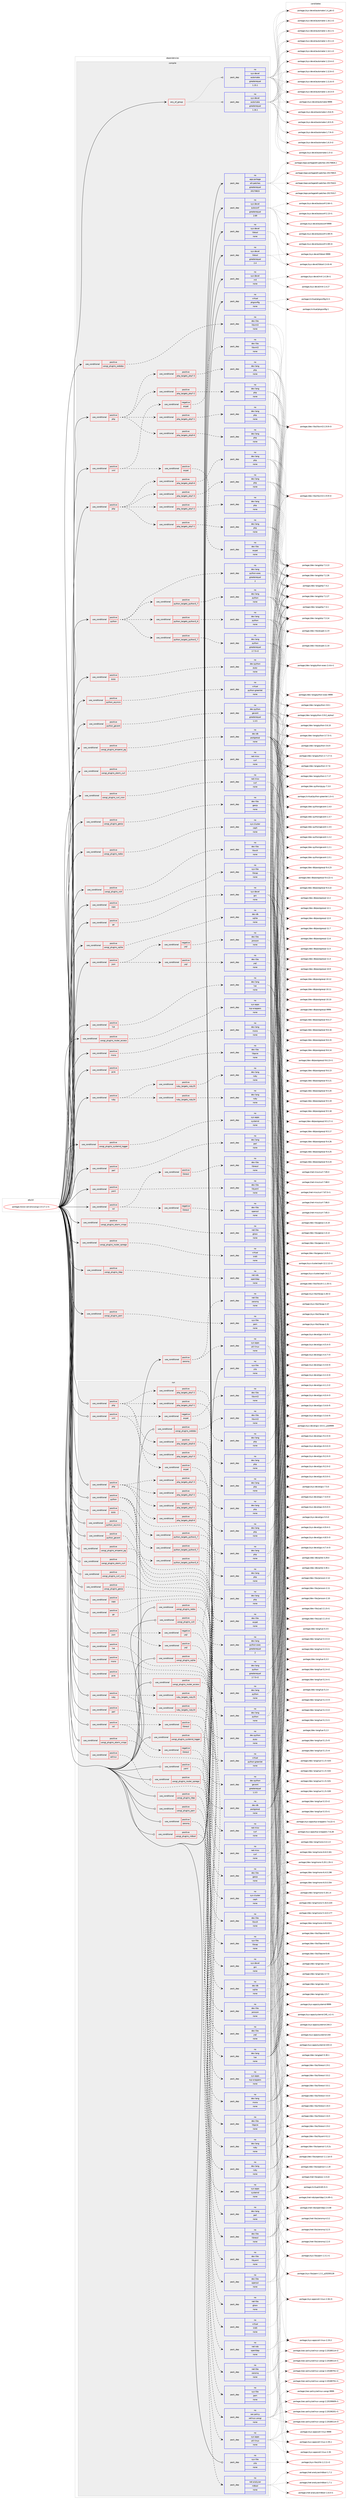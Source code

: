 digraph prolog {

# *************
# Graph options
# *************

newrank=true;
concentrate=true;
compound=true;
graph [rankdir=LR,fontname=Helvetica,fontsize=10,ranksep=1.5];#, ranksep=2.5, nodesep=0.2];
edge  [arrowhead=vee];
node  [fontname=Helvetica,fontsize=10];

# **********
# The ebuild
# **********

subgraph cluster_leftcol {
color=gray;
rank=same;
label=<<i>ebuild</i>>;
id [label="portage://www-servers/uwsgi-2.0.17.1-r1", color=red, width=4, href="../www-servers/uwsgi-2.0.17.1-r1.svg"];
}

# ****************
# The dependencies
# ****************

subgraph cluster_midcol {
color=gray;
label=<<i>dependencies</i>>;
subgraph cluster_compile {
fillcolor="#eeeeee";
style=filled;
label=<<i>compile</i>>;
subgraph any443 {
dependency23602 [label=<<TABLE BORDER="0" CELLBORDER="1" CELLSPACING="0" CELLPADDING="4"><TR><TD CELLPADDING="10">any_of_group</TD></TR></TABLE>>, shape=none, color=red];subgraph pack19903 {
dependency23603 [label=<<TABLE BORDER="0" CELLBORDER="1" CELLSPACING="0" CELLPADDING="4" WIDTH="220"><TR><TD ROWSPAN="6" CELLPADDING="30">pack_dep</TD></TR><TR><TD WIDTH="110">no</TD></TR><TR><TD>sys-devel</TD></TR><TR><TD>automake</TD></TR><TR><TD>greaterequal</TD></TR><TR><TD>1.16.1</TD></TR></TABLE>>, shape=none, color=blue];
}
dependency23602:e -> dependency23603:w [weight=20,style="dotted",arrowhead="oinv"];
subgraph pack19904 {
dependency23604 [label=<<TABLE BORDER="0" CELLBORDER="1" CELLSPACING="0" CELLPADDING="4" WIDTH="220"><TR><TD ROWSPAN="6" CELLPADDING="30">pack_dep</TD></TR><TR><TD WIDTH="110">no</TD></TR><TR><TD>sys-devel</TD></TR><TR><TD>automake</TD></TR><TR><TD>greaterequal</TD></TR><TR><TD>1.15.1</TD></TR></TABLE>>, shape=none, color=blue];
}
dependency23602:e -> dependency23604:w [weight=20,style="dotted",arrowhead="oinv"];
}
id:e -> dependency23602:w [weight=20,style="solid",arrowhead="vee"];
subgraph cond3241 {
dependency23605 [label=<<TABLE BORDER="0" CELLBORDER="1" CELLSPACING="0" CELLPADDING="4"><TR><TD ROWSPAN="3" CELLPADDING="10">use_conditional</TD></TR><TR><TD>positive</TD></TR><TR><TD>caps</TD></TR></TABLE>>, shape=none, color=red];
subgraph pack19905 {
dependency23606 [label=<<TABLE BORDER="0" CELLBORDER="1" CELLSPACING="0" CELLPADDING="4" WIDTH="220"><TR><TD ROWSPAN="6" CELLPADDING="30">pack_dep</TD></TR><TR><TD WIDTH="110">no</TD></TR><TR><TD>sys-libs</TD></TR><TR><TD>libcap</TD></TR><TR><TD>none</TD></TR><TR><TD></TD></TR></TABLE>>, shape=none, color=blue];
}
dependency23605:e -> dependency23606:w [weight=20,style="dashed",arrowhead="vee"];
}
id:e -> dependency23605:w [weight=20,style="solid",arrowhead="vee"];
subgraph cond3242 {
dependency23607 [label=<<TABLE BORDER="0" CELLBORDER="1" CELLSPACING="0" CELLPADDING="4"><TR><TD ROWSPAN="3" CELLPADDING="10">use_conditional</TD></TR><TR><TD>positive</TD></TR><TR><TD>go</TD></TR></TABLE>>, shape=none, color=red];
subgraph pack19906 {
dependency23608 [label=<<TABLE BORDER="0" CELLBORDER="1" CELLSPACING="0" CELLPADDING="4" WIDTH="220"><TR><TD ROWSPAN="6" CELLPADDING="30">pack_dep</TD></TR><TR><TD WIDTH="110">no</TD></TR><TR><TD>sys-devel</TD></TR><TR><TD>gcc</TD></TR><TR><TD>none</TD></TR><TR><TD></TD></TR></TABLE>>, shape=none, color=blue];
}
dependency23607:e -> dependency23608:w [weight=20,style="dashed",arrowhead="vee"];
}
id:e -> dependency23607:w [weight=20,style="solid",arrowhead="vee"];
subgraph cond3243 {
dependency23609 [label=<<TABLE BORDER="0" CELLBORDER="1" CELLSPACING="0" CELLPADDING="4"><TR><TD ROWSPAN="3" CELLPADDING="10">use_conditional</TD></TR><TR><TD>positive</TD></TR><TR><TD>json</TD></TR></TABLE>>, shape=none, color=red];
subgraph cond3244 {
dependency23610 [label=<<TABLE BORDER="0" CELLBORDER="1" CELLSPACING="0" CELLPADDING="4"><TR><TD ROWSPAN="3" CELLPADDING="10">use_conditional</TD></TR><TR><TD>negative</TD></TR><TR><TD>yajl</TD></TR></TABLE>>, shape=none, color=red];
subgraph pack19907 {
dependency23611 [label=<<TABLE BORDER="0" CELLBORDER="1" CELLSPACING="0" CELLPADDING="4" WIDTH="220"><TR><TD ROWSPAN="6" CELLPADDING="30">pack_dep</TD></TR><TR><TD WIDTH="110">no</TD></TR><TR><TD>dev-libs</TD></TR><TR><TD>jansson</TD></TR><TR><TD>none</TD></TR><TR><TD></TD></TR></TABLE>>, shape=none, color=blue];
}
dependency23610:e -> dependency23611:w [weight=20,style="dashed",arrowhead="vee"];
}
dependency23609:e -> dependency23610:w [weight=20,style="dashed",arrowhead="vee"];
subgraph cond3245 {
dependency23612 [label=<<TABLE BORDER="0" CELLBORDER="1" CELLSPACING="0" CELLPADDING="4"><TR><TD ROWSPAN="3" CELLPADDING="10">use_conditional</TD></TR><TR><TD>positive</TD></TR><TR><TD>yajl</TD></TR></TABLE>>, shape=none, color=red];
subgraph pack19908 {
dependency23613 [label=<<TABLE BORDER="0" CELLBORDER="1" CELLSPACING="0" CELLPADDING="4" WIDTH="220"><TR><TD ROWSPAN="6" CELLPADDING="30">pack_dep</TD></TR><TR><TD WIDTH="110">no</TD></TR><TR><TD>dev-libs</TD></TR><TR><TD>yajl</TD></TR><TR><TD>none</TD></TR><TR><TD></TD></TR></TABLE>>, shape=none, color=blue];
}
dependency23612:e -> dependency23613:w [weight=20,style="dashed",arrowhead="vee"];
}
dependency23609:e -> dependency23612:w [weight=20,style="dashed",arrowhead="vee"];
}
id:e -> dependency23609:w [weight=20,style="solid",arrowhead="vee"];
subgraph cond3246 {
dependency23614 [label=<<TABLE BORDER="0" CELLBORDER="1" CELLSPACING="0" CELLPADDING="4"><TR><TD ROWSPAN="3" CELLPADDING="10">use_conditional</TD></TR><TR><TD>positive</TD></TR><TR><TD>lua</TD></TR></TABLE>>, shape=none, color=red];
subgraph pack19909 {
dependency23615 [label=<<TABLE BORDER="0" CELLBORDER="1" CELLSPACING="0" CELLPADDING="4" WIDTH="220"><TR><TD ROWSPAN="6" CELLPADDING="30">pack_dep</TD></TR><TR><TD WIDTH="110">no</TD></TR><TR><TD>dev-lang</TD></TR><TR><TD>lua</TD></TR><TR><TD>none</TD></TR><TR><TD></TD></TR></TABLE>>, shape=none, color=blue];
}
dependency23614:e -> dependency23615:w [weight=20,style="dashed",arrowhead="vee"];
}
id:e -> dependency23614:w [weight=20,style="solid",arrowhead="vee"];
subgraph cond3247 {
dependency23616 [label=<<TABLE BORDER="0" CELLBORDER="1" CELLSPACING="0" CELLPADDING="4"><TR><TD ROWSPAN="3" CELLPADDING="10">use_conditional</TD></TR><TR><TD>positive</TD></TR><TR><TD>mono</TD></TR></TABLE>>, shape=none, color=red];
subgraph pack19910 {
dependency23617 [label=<<TABLE BORDER="0" CELLBORDER="1" CELLSPACING="0" CELLPADDING="4" WIDTH="220"><TR><TD ROWSPAN="6" CELLPADDING="30">pack_dep</TD></TR><TR><TD WIDTH="110">no</TD></TR><TR><TD>dev-lang</TD></TR><TR><TD>mono</TD></TR><TR><TD>none</TD></TR><TR><TD></TD></TR></TABLE>>, shape=none, color=blue];
}
dependency23616:e -> dependency23617:w [weight=20,style="dashed",arrowhead="vee"];
}
id:e -> dependency23616:w [weight=20,style="solid",arrowhead="vee"];
subgraph cond3248 {
dependency23618 [label=<<TABLE BORDER="0" CELLBORDER="1" CELLSPACING="0" CELLPADDING="4"><TR><TD ROWSPAN="3" CELLPADDING="10">use_conditional</TD></TR><TR><TD>positive</TD></TR><TR><TD>pcre</TD></TR></TABLE>>, shape=none, color=red];
subgraph pack19911 {
dependency23619 [label=<<TABLE BORDER="0" CELLBORDER="1" CELLSPACING="0" CELLPADDING="4" WIDTH="220"><TR><TD ROWSPAN="6" CELLPADDING="30">pack_dep</TD></TR><TR><TD WIDTH="110">no</TD></TR><TR><TD>dev-libs</TD></TR><TR><TD>libpcre</TD></TR><TR><TD>none</TD></TR><TR><TD></TD></TR></TABLE>>, shape=none, color=blue];
}
dependency23618:e -> dependency23619:w [weight=20,style="dashed",arrowhead="vee"];
}
id:e -> dependency23618:w [weight=20,style="solid",arrowhead="vee"];
subgraph cond3249 {
dependency23620 [label=<<TABLE BORDER="0" CELLBORDER="1" CELLSPACING="0" CELLPADDING="4"><TR><TD ROWSPAN="3" CELLPADDING="10">use_conditional</TD></TR><TR><TD>positive</TD></TR><TR><TD>perl</TD></TR></TABLE>>, shape=none, color=red];
subgraph pack19912 {
dependency23621 [label=<<TABLE BORDER="0" CELLBORDER="1" CELLSPACING="0" CELLPADDING="4" WIDTH="220"><TR><TD ROWSPAN="6" CELLPADDING="30">pack_dep</TD></TR><TR><TD WIDTH="110">no</TD></TR><TR><TD>dev-lang</TD></TR><TR><TD>perl</TD></TR><TR><TD>none</TD></TR><TR><TD></TD></TR></TABLE>>, shape=none, color=blue];
}
dependency23620:e -> dependency23621:w [weight=20,style="dashed",arrowhead="vee"];
}
id:e -> dependency23620:w [weight=20,style="solid",arrowhead="vee"];
subgraph cond3250 {
dependency23622 [label=<<TABLE BORDER="0" CELLBORDER="1" CELLSPACING="0" CELLPADDING="4"><TR><TD ROWSPAN="3" CELLPADDING="10">use_conditional</TD></TR><TR><TD>positive</TD></TR><TR><TD>php</TD></TR></TABLE>>, shape=none, color=red];
subgraph cond3251 {
dependency23623 [label=<<TABLE BORDER="0" CELLBORDER="1" CELLSPACING="0" CELLPADDING="4"><TR><TD ROWSPAN="3" CELLPADDING="10">use_conditional</TD></TR><TR><TD>positive</TD></TR><TR><TD>php_targets_php5-6</TD></TR></TABLE>>, shape=none, color=red];
subgraph pack19913 {
dependency23624 [label=<<TABLE BORDER="0" CELLBORDER="1" CELLSPACING="0" CELLPADDING="4" WIDTH="220"><TR><TD ROWSPAN="6" CELLPADDING="30">pack_dep</TD></TR><TR><TD WIDTH="110">no</TD></TR><TR><TD>dev-lang</TD></TR><TR><TD>php</TD></TR><TR><TD>none</TD></TR><TR><TD></TD></TR></TABLE>>, shape=none, color=blue];
}
dependency23623:e -> dependency23624:w [weight=20,style="dashed",arrowhead="vee"];
}
dependency23622:e -> dependency23623:w [weight=20,style="dashed",arrowhead="vee"];
subgraph cond3252 {
dependency23625 [label=<<TABLE BORDER="0" CELLBORDER="1" CELLSPACING="0" CELLPADDING="4"><TR><TD ROWSPAN="3" CELLPADDING="10">use_conditional</TD></TR><TR><TD>positive</TD></TR><TR><TD>php_targets_php7-1</TD></TR></TABLE>>, shape=none, color=red];
subgraph pack19914 {
dependency23626 [label=<<TABLE BORDER="0" CELLBORDER="1" CELLSPACING="0" CELLPADDING="4" WIDTH="220"><TR><TD ROWSPAN="6" CELLPADDING="30">pack_dep</TD></TR><TR><TD WIDTH="110">no</TD></TR><TR><TD>dev-lang</TD></TR><TR><TD>php</TD></TR><TR><TD>none</TD></TR><TR><TD></TD></TR></TABLE>>, shape=none, color=blue];
}
dependency23625:e -> dependency23626:w [weight=20,style="dashed",arrowhead="vee"];
}
dependency23622:e -> dependency23625:w [weight=20,style="dashed",arrowhead="vee"];
subgraph cond3253 {
dependency23627 [label=<<TABLE BORDER="0" CELLBORDER="1" CELLSPACING="0" CELLPADDING="4"><TR><TD ROWSPAN="3" CELLPADDING="10">use_conditional</TD></TR><TR><TD>positive</TD></TR><TR><TD>php_targets_php7-2</TD></TR></TABLE>>, shape=none, color=red];
subgraph pack19915 {
dependency23628 [label=<<TABLE BORDER="0" CELLBORDER="1" CELLSPACING="0" CELLPADDING="4" WIDTH="220"><TR><TD ROWSPAN="6" CELLPADDING="30">pack_dep</TD></TR><TR><TD WIDTH="110">no</TD></TR><TR><TD>dev-lang</TD></TR><TR><TD>php</TD></TR><TR><TD>none</TD></TR><TR><TD></TD></TR></TABLE>>, shape=none, color=blue];
}
dependency23627:e -> dependency23628:w [weight=20,style="dashed",arrowhead="vee"];
}
dependency23622:e -> dependency23627:w [weight=20,style="dashed",arrowhead="vee"];
subgraph cond3254 {
dependency23629 [label=<<TABLE BORDER="0" CELLBORDER="1" CELLSPACING="0" CELLPADDING="4"><TR><TD ROWSPAN="3" CELLPADDING="10">use_conditional</TD></TR><TR><TD>positive</TD></TR><TR><TD>php_targets_php7-3</TD></TR></TABLE>>, shape=none, color=red];
subgraph pack19916 {
dependency23630 [label=<<TABLE BORDER="0" CELLBORDER="1" CELLSPACING="0" CELLPADDING="4" WIDTH="220"><TR><TD ROWSPAN="6" CELLPADDING="30">pack_dep</TD></TR><TR><TD WIDTH="110">no</TD></TR><TR><TD>dev-lang</TD></TR><TR><TD>php</TD></TR><TR><TD>none</TD></TR><TR><TD></TD></TR></TABLE>>, shape=none, color=blue];
}
dependency23629:e -> dependency23630:w [weight=20,style="dashed",arrowhead="vee"];
}
dependency23622:e -> dependency23629:w [weight=20,style="dashed",arrowhead="vee"];
}
id:e -> dependency23622:w [weight=20,style="solid",arrowhead="vee"];
subgraph cond3255 {
dependency23631 [label=<<TABLE BORDER="0" CELLBORDER="1" CELLSPACING="0" CELLPADDING="4"><TR><TD ROWSPAN="3" CELLPADDING="10">use_conditional</TD></TR><TR><TD>positive</TD></TR><TR><TD>php</TD></TR></TABLE>>, shape=none, color=red];
subgraph cond3256 {
dependency23632 [label=<<TABLE BORDER="0" CELLBORDER="1" CELLSPACING="0" CELLPADDING="4"><TR><TD ROWSPAN="3" CELLPADDING="10">use_conditional</TD></TR><TR><TD>positive</TD></TR><TR><TD>php_targets_php5-6</TD></TR></TABLE>>, shape=none, color=red];
subgraph pack19917 {
dependency23633 [label=<<TABLE BORDER="0" CELLBORDER="1" CELLSPACING="0" CELLPADDING="4" WIDTH="220"><TR><TD ROWSPAN="6" CELLPADDING="30">pack_dep</TD></TR><TR><TD WIDTH="110">no</TD></TR><TR><TD>dev-lang</TD></TR><TR><TD>php</TD></TR><TR><TD>none</TD></TR><TR><TD></TD></TR></TABLE>>, shape=none, color=blue];
}
dependency23632:e -> dependency23633:w [weight=20,style="dashed",arrowhead="vee"];
}
dependency23631:e -> dependency23632:w [weight=20,style="dashed",arrowhead="vee"];
subgraph cond3257 {
dependency23634 [label=<<TABLE BORDER="0" CELLBORDER="1" CELLSPACING="0" CELLPADDING="4"><TR><TD ROWSPAN="3" CELLPADDING="10">use_conditional</TD></TR><TR><TD>positive</TD></TR><TR><TD>php_targets_php7-1</TD></TR></TABLE>>, shape=none, color=red];
subgraph pack19918 {
dependency23635 [label=<<TABLE BORDER="0" CELLBORDER="1" CELLSPACING="0" CELLPADDING="4" WIDTH="220"><TR><TD ROWSPAN="6" CELLPADDING="30">pack_dep</TD></TR><TR><TD WIDTH="110">no</TD></TR><TR><TD>dev-lang</TD></TR><TR><TD>php</TD></TR><TR><TD>none</TD></TR><TR><TD></TD></TR></TABLE>>, shape=none, color=blue];
}
dependency23634:e -> dependency23635:w [weight=20,style="dashed",arrowhead="vee"];
}
dependency23631:e -> dependency23634:w [weight=20,style="dashed",arrowhead="vee"];
subgraph cond3258 {
dependency23636 [label=<<TABLE BORDER="0" CELLBORDER="1" CELLSPACING="0" CELLPADDING="4"><TR><TD ROWSPAN="3" CELLPADDING="10">use_conditional</TD></TR><TR><TD>positive</TD></TR><TR><TD>php_targets_php7-2</TD></TR></TABLE>>, shape=none, color=red];
subgraph pack19919 {
dependency23637 [label=<<TABLE BORDER="0" CELLBORDER="1" CELLSPACING="0" CELLPADDING="4" WIDTH="220"><TR><TD ROWSPAN="6" CELLPADDING="30">pack_dep</TD></TR><TR><TD WIDTH="110">no</TD></TR><TR><TD>dev-lang</TD></TR><TR><TD>php</TD></TR><TR><TD>none</TD></TR><TR><TD></TD></TR></TABLE>>, shape=none, color=blue];
}
dependency23636:e -> dependency23637:w [weight=20,style="dashed",arrowhead="vee"];
}
dependency23631:e -> dependency23636:w [weight=20,style="dashed",arrowhead="vee"];
subgraph cond3259 {
dependency23638 [label=<<TABLE BORDER="0" CELLBORDER="1" CELLSPACING="0" CELLPADDING="4"><TR><TD ROWSPAN="3" CELLPADDING="10">use_conditional</TD></TR><TR><TD>positive</TD></TR><TR><TD>php_targets_php7-3</TD></TR></TABLE>>, shape=none, color=red];
subgraph pack19920 {
dependency23639 [label=<<TABLE BORDER="0" CELLBORDER="1" CELLSPACING="0" CELLPADDING="4" WIDTH="220"><TR><TD ROWSPAN="6" CELLPADDING="30">pack_dep</TD></TR><TR><TD WIDTH="110">no</TD></TR><TR><TD>dev-lang</TD></TR><TR><TD>php</TD></TR><TR><TD>none</TD></TR><TR><TD></TD></TR></TABLE>>, shape=none, color=blue];
}
dependency23638:e -> dependency23639:w [weight=20,style="dashed",arrowhead="vee"];
}
dependency23631:e -> dependency23638:w [weight=20,style="dashed",arrowhead="vee"];
}
id:e -> dependency23631:w [weight=20,style="solid",arrowhead="vee"];
subgraph cond3260 {
dependency23640 [label=<<TABLE BORDER="0" CELLBORDER="1" CELLSPACING="0" CELLPADDING="4"><TR><TD ROWSPAN="3" CELLPADDING="10">use_conditional</TD></TR><TR><TD>positive</TD></TR><TR><TD>pypy</TD></TR></TABLE>>, shape=none, color=red];
subgraph pack19921 {
dependency23641 [label=<<TABLE BORDER="0" CELLBORDER="1" CELLSPACING="0" CELLPADDING="4" WIDTH="220"><TR><TD ROWSPAN="6" CELLPADDING="30">pack_dep</TD></TR><TR><TD WIDTH="110">no</TD></TR><TR><TD>dev-python</TD></TR><TR><TD>pypy</TD></TR><TR><TD>none</TD></TR><TR><TD></TD></TR></TABLE>>, shape=none, color=blue];
}
dependency23640:e -> dependency23641:w [weight=20,style="dashed",arrowhead="vee"];
}
id:e -> dependency23640:w [weight=20,style="solid",arrowhead="vee"];
subgraph cond3261 {
dependency23642 [label=<<TABLE BORDER="0" CELLBORDER="1" CELLSPACING="0" CELLPADDING="4"><TR><TD ROWSPAN="3" CELLPADDING="10">use_conditional</TD></TR><TR><TD>positive</TD></TR><TR><TD>python</TD></TR></TABLE>>, shape=none, color=red];
subgraph cond3262 {
dependency23643 [label=<<TABLE BORDER="0" CELLBORDER="1" CELLSPACING="0" CELLPADDING="4"><TR><TD ROWSPAN="3" CELLPADDING="10">use_conditional</TD></TR><TR><TD>positive</TD></TR><TR><TD>python_targets_python2_7</TD></TR></TABLE>>, shape=none, color=red];
subgraph pack19922 {
dependency23644 [label=<<TABLE BORDER="0" CELLBORDER="1" CELLSPACING="0" CELLPADDING="4" WIDTH="220"><TR><TD ROWSPAN="6" CELLPADDING="30">pack_dep</TD></TR><TR><TD WIDTH="110">no</TD></TR><TR><TD>dev-lang</TD></TR><TR><TD>python</TD></TR><TR><TD>greaterequal</TD></TR><TR><TD>2.7.5-r2</TD></TR></TABLE>>, shape=none, color=blue];
}
dependency23643:e -> dependency23644:w [weight=20,style="dashed",arrowhead="vee"];
}
dependency23642:e -> dependency23643:w [weight=20,style="dashed",arrowhead="vee"];
subgraph cond3263 {
dependency23645 [label=<<TABLE BORDER="0" CELLBORDER="1" CELLSPACING="0" CELLPADDING="4"><TR><TD ROWSPAN="3" CELLPADDING="10">use_conditional</TD></TR><TR><TD>positive</TD></TR><TR><TD>python_targets_python3_6</TD></TR></TABLE>>, shape=none, color=red];
subgraph pack19923 {
dependency23646 [label=<<TABLE BORDER="0" CELLBORDER="1" CELLSPACING="0" CELLPADDING="4" WIDTH="220"><TR><TD ROWSPAN="6" CELLPADDING="30">pack_dep</TD></TR><TR><TD WIDTH="110">no</TD></TR><TR><TD>dev-lang</TD></TR><TR><TD>python</TD></TR><TR><TD>none</TD></TR><TR><TD></TD></TR></TABLE>>, shape=none, color=blue];
}
dependency23645:e -> dependency23646:w [weight=20,style="dashed",arrowhead="vee"];
}
dependency23642:e -> dependency23645:w [weight=20,style="dashed",arrowhead="vee"];
subgraph cond3264 {
dependency23647 [label=<<TABLE BORDER="0" CELLBORDER="1" CELLSPACING="0" CELLPADDING="4"><TR><TD ROWSPAN="3" CELLPADDING="10">use_conditional</TD></TR><TR><TD>positive</TD></TR><TR><TD>python_targets_python3_7</TD></TR></TABLE>>, shape=none, color=red];
subgraph pack19924 {
dependency23648 [label=<<TABLE BORDER="0" CELLBORDER="1" CELLSPACING="0" CELLPADDING="4" WIDTH="220"><TR><TD ROWSPAN="6" CELLPADDING="30">pack_dep</TD></TR><TR><TD WIDTH="110">no</TD></TR><TR><TD>dev-lang</TD></TR><TR><TD>python</TD></TR><TR><TD>none</TD></TR><TR><TD></TD></TR></TABLE>>, shape=none, color=blue];
}
dependency23647:e -> dependency23648:w [weight=20,style="dashed",arrowhead="vee"];
}
dependency23642:e -> dependency23647:w [weight=20,style="dashed",arrowhead="vee"];
subgraph pack19925 {
dependency23649 [label=<<TABLE BORDER="0" CELLBORDER="1" CELLSPACING="0" CELLPADDING="4" WIDTH="220"><TR><TD ROWSPAN="6" CELLPADDING="30">pack_dep</TD></TR><TR><TD WIDTH="110">no</TD></TR><TR><TD>dev-lang</TD></TR><TR><TD>python-exec</TD></TR><TR><TD>greaterequal</TD></TR><TR><TD>2</TD></TR></TABLE>>, shape=none, color=blue];
}
dependency23642:e -> dependency23649:w [weight=20,style="dashed",arrowhead="vee"];
}
id:e -> dependency23642:w [weight=20,style="solid",arrowhead="vee"];
subgraph cond3265 {
dependency23650 [label=<<TABLE BORDER="0" CELLBORDER="1" CELLSPACING="0" CELLPADDING="4"><TR><TD ROWSPAN="3" CELLPADDING="10">use_conditional</TD></TR><TR><TD>positive</TD></TR><TR><TD>python_asyncio</TD></TR></TABLE>>, shape=none, color=red];
subgraph pack19926 {
dependency23651 [label=<<TABLE BORDER="0" CELLBORDER="1" CELLSPACING="0" CELLPADDING="4" WIDTH="220"><TR><TD ROWSPAN="6" CELLPADDING="30">pack_dep</TD></TR><TR><TD WIDTH="110">no</TD></TR><TR><TD>virtual</TD></TR><TR><TD>python-greenlet</TD></TR><TR><TD>none</TD></TR><TR><TD></TD></TR></TABLE>>, shape=none, color=blue];
}
dependency23650:e -> dependency23651:w [weight=20,style="dashed",arrowhead="vee"];
}
id:e -> dependency23650:w [weight=20,style="solid",arrowhead="vee"];
subgraph cond3266 {
dependency23652 [label=<<TABLE BORDER="0" CELLBORDER="1" CELLSPACING="0" CELLPADDING="4"><TR><TD ROWSPAN="3" CELLPADDING="10">use_conditional</TD></TR><TR><TD>positive</TD></TR><TR><TD>python_gevent</TD></TR></TABLE>>, shape=none, color=red];
subgraph pack19927 {
dependency23653 [label=<<TABLE BORDER="0" CELLBORDER="1" CELLSPACING="0" CELLPADDING="4" WIDTH="220"><TR><TD ROWSPAN="6" CELLPADDING="30">pack_dep</TD></TR><TR><TD WIDTH="110">no</TD></TR><TR><TD>dev-python</TD></TR><TR><TD>gevent</TD></TR><TR><TD>greaterequal</TD></TR><TR><TD>1.3.5</TD></TR></TABLE>>, shape=none, color=blue];
}
dependency23652:e -> dependency23653:w [weight=20,style="dashed",arrowhead="vee"];
}
id:e -> dependency23652:w [weight=20,style="solid",arrowhead="vee"];
subgraph cond3267 {
dependency23654 [label=<<TABLE BORDER="0" CELLBORDER="1" CELLSPACING="0" CELLPADDING="4"><TR><TD ROWSPAN="3" CELLPADDING="10">use_conditional</TD></TR><TR><TD>positive</TD></TR><TR><TD>ruby</TD></TR></TABLE>>, shape=none, color=red];
subgraph cond3268 {
dependency23655 [label=<<TABLE BORDER="0" CELLBORDER="1" CELLSPACING="0" CELLPADDING="4"><TR><TD ROWSPAN="3" CELLPADDING="10">use_conditional</TD></TR><TR><TD>positive</TD></TR><TR><TD>ruby_targets_ruby24</TD></TR></TABLE>>, shape=none, color=red];
subgraph pack19928 {
dependency23656 [label=<<TABLE BORDER="0" CELLBORDER="1" CELLSPACING="0" CELLPADDING="4" WIDTH="220"><TR><TD ROWSPAN="6" CELLPADDING="30">pack_dep</TD></TR><TR><TD WIDTH="110">no</TD></TR><TR><TD>dev-lang</TD></TR><TR><TD>ruby</TD></TR><TR><TD>none</TD></TR><TR><TD></TD></TR></TABLE>>, shape=none, color=blue];
}
dependency23655:e -> dependency23656:w [weight=20,style="dashed",arrowhead="vee"];
}
dependency23654:e -> dependency23655:w [weight=20,style="dashed",arrowhead="vee"];
subgraph cond3269 {
dependency23657 [label=<<TABLE BORDER="0" CELLBORDER="1" CELLSPACING="0" CELLPADDING="4"><TR><TD ROWSPAN="3" CELLPADDING="10">use_conditional</TD></TR><TR><TD>positive</TD></TR><TR><TD>ruby_targets_ruby25</TD></TR></TABLE>>, shape=none, color=red];
subgraph pack19929 {
dependency23658 [label=<<TABLE BORDER="0" CELLBORDER="1" CELLSPACING="0" CELLPADDING="4" WIDTH="220"><TR><TD ROWSPAN="6" CELLPADDING="30">pack_dep</TD></TR><TR><TD WIDTH="110">no</TD></TR><TR><TD>dev-lang</TD></TR><TR><TD>ruby</TD></TR><TR><TD>none</TD></TR><TR><TD></TD></TR></TABLE>>, shape=none, color=blue];
}
dependency23657:e -> dependency23658:w [weight=20,style="dashed",arrowhead="vee"];
}
dependency23654:e -> dependency23657:w [weight=20,style="dashed",arrowhead="vee"];
}
id:e -> dependency23654:w [weight=20,style="solid",arrowhead="vee"];
subgraph cond3270 {
dependency23659 [label=<<TABLE BORDER="0" CELLBORDER="1" CELLSPACING="0" CELLPADDING="4"><TR><TD ROWSPAN="3" CELLPADDING="10">use_conditional</TD></TR><TR><TD>positive</TD></TR><TR><TD>ssl</TD></TR></TABLE>>, shape=none, color=red];
subgraph cond3271 {
dependency23660 [label=<<TABLE BORDER="0" CELLBORDER="1" CELLSPACING="0" CELLPADDING="4"><TR><TD ROWSPAN="3" CELLPADDING="10">use_conditional</TD></TR><TR><TD>negative</TD></TR><TR><TD>libressl</TD></TR></TABLE>>, shape=none, color=red];
subgraph pack19930 {
dependency23661 [label=<<TABLE BORDER="0" CELLBORDER="1" CELLSPACING="0" CELLPADDING="4" WIDTH="220"><TR><TD ROWSPAN="6" CELLPADDING="30">pack_dep</TD></TR><TR><TD WIDTH="110">no</TD></TR><TR><TD>dev-libs</TD></TR><TR><TD>openssl</TD></TR><TR><TD>none</TD></TR><TR><TD></TD></TR></TABLE>>, shape=none, color=blue];
}
dependency23660:e -> dependency23661:w [weight=20,style="dashed",arrowhead="vee"];
}
dependency23659:e -> dependency23660:w [weight=20,style="dashed",arrowhead="vee"];
subgraph cond3272 {
dependency23662 [label=<<TABLE BORDER="0" CELLBORDER="1" CELLSPACING="0" CELLPADDING="4"><TR><TD ROWSPAN="3" CELLPADDING="10">use_conditional</TD></TR><TR><TD>positive</TD></TR><TR><TD>libressl</TD></TR></TABLE>>, shape=none, color=red];
subgraph pack19931 {
dependency23663 [label=<<TABLE BORDER="0" CELLBORDER="1" CELLSPACING="0" CELLPADDING="4" WIDTH="220"><TR><TD ROWSPAN="6" CELLPADDING="30">pack_dep</TD></TR><TR><TD WIDTH="110">no</TD></TR><TR><TD>dev-libs</TD></TR><TR><TD>libressl</TD></TR><TR><TD>none</TD></TR><TR><TD></TD></TR></TABLE>>, shape=none, color=blue];
}
dependency23662:e -> dependency23663:w [weight=20,style="dashed",arrowhead="vee"];
}
dependency23659:e -> dependency23662:w [weight=20,style="dashed",arrowhead="vee"];
}
id:e -> dependency23659:w [weight=20,style="solid",arrowhead="vee"];
subgraph cond3273 {
dependency23664 [label=<<TABLE BORDER="0" CELLBORDER="1" CELLSPACING="0" CELLPADDING="4"><TR><TD ROWSPAN="3" CELLPADDING="10">use_conditional</TD></TR><TR><TD>positive</TD></TR><TR><TD>uwsgi_plugins_alarm_curl</TD></TR></TABLE>>, shape=none, color=red];
subgraph pack19932 {
dependency23665 [label=<<TABLE BORDER="0" CELLBORDER="1" CELLSPACING="0" CELLPADDING="4" WIDTH="220"><TR><TD ROWSPAN="6" CELLPADDING="30">pack_dep</TD></TR><TR><TD WIDTH="110">no</TD></TR><TR><TD>net-misc</TD></TR><TR><TD>curl</TD></TR><TR><TD>none</TD></TR><TR><TD></TD></TR></TABLE>>, shape=none, color=blue];
}
dependency23664:e -> dependency23665:w [weight=20,style="dashed",arrowhead="vee"];
}
id:e -> dependency23664:w [weight=20,style="solid",arrowhead="vee"];
subgraph cond3274 {
dependency23666 [label=<<TABLE BORDER="0" CELLBORDER="1" CELLSPACING="0" CELLPADDING="4"><TR><TD ROWSPAN="3" CELLPADDING="10">use_conditional</TD></TR><TR><TD>positive</TD></TR><TR><TD>uwsgi_plugins_alarm_xmpp</TD></TR></TABLE>>, shape=none, color=red];
subgraph pack19933 {
dependency23667 [label=<<TABLE BORDER="0" CELLBORDER="1" CELLSPACING="0" CELLPADDING="4" WIDTH="220"><TR><TD ROWSPAN="6" CELLPADDING="30">pack_dep</TD></TR><TR><TD WIDTH="110">no</TD></TR><TR><TD>net-libs</TD></TR><TR><TD>gloox</TD></TR><TR><TD>none</TD></TR><TR><TD></TD></TR></TABLE>>, shape=none, color=blue];
}
dependency23666:e -> dependency23667:w [weight=20,style="dashed",arrowhead="vee"];
}
id:e -> dependency23666:w [weight=20,style="solid",arrowhead="vee"];
subgraph cond3275 {
dependency23668 [label=<<TABLE BORDER="0" CELLBORDER="1" CELLSPACING="0" CELLPADDING="4"><TR><TD ROWSPAN="3" CELLPADDING="10">use_conditional</TD></TR><TR><TD>positive</TD></TR><TR><TD>uwsgi_plugins_curl_cron</TD></TR></TABLE>>, shape=none, color=red];
subgraph pack19934 {
dependency23669 [label=<<TABLE BORDER="0" CELLBORDER="1" CELLSPACING="0" CELLPADDING="4" WIDTH="220"><TR><TD ROWSPAN="6" CELLPADDING="30">pack_dep</TD></TR><TR><TD WIDTH="110">no</TD></TR><TR><TD>net-misc</TD></TR><TR><TD>curl</TD></TR><TR><TD>none</TD></TR><TR><TD></TD></TR></TABLE>>, shape=none, color=blue];
}
dependency23668:e -> dependency23669:w [weight=20,style="dashed",arrowhead="vee"];
}
id:e -> dependency23668:w [weight=20,style="solid",arrowhead="vee"];
subgraph cond3276 {
dependency23670 [label=<<TABLE BORDER="0" CELLBORDER="1" CELLSPACING="0" CELLPADDING="4"><TR><TD ROWSPAN="3" CELLPADDING="10">use_conditional</TD></TR><TR><TD>positive</TD></TR><TR><TD>uwsgi_plugins_emperor_pg</TD></TR></TABLE>>, shape=none, color=red];
subgraph pack19935 {
dependency23671 [label=<<TABLE BORDER="0" CELLBORDER="1" CELLSPACING="0" CELLPADDING="4" WIDTH="220"><TR><TD ROWSPAN="6" CELLPADDING="30">pack_dep</TD></TR><TR><TD WIDTH="110">no</TD></TR><TR><TD>dev-db</TD></TR><TR><TD>postgresql</TD></TR><TR><TD>none</TD></TR><TR><TD></TD></TR></TABLE>>, shape=none, color=blue];
}
dependency23670:e -> dependency23671:w [weight=20,style="dashed",arrowhead="vee"];
}
id:e -> dependency23670:w [weight=20,style="solid",arrowhead="vee"];
subgraph cond3277 {
dependency23672 [label=<<TABLE BORDER="0" CELLBORDER="1" CELLSPACING="0" CELLPADDING="4"><TR><TD ROWSPAN="3" CELLPADDING="10">use_conditional</TD></TR><TR><TD>positive</TD></TR><TR><TD>uwsgi_plugins_geoip</TD></TR></TABLE>>, shape=none, color=red];
subgraph pack19936 {
dependency23673 [label=<<TABLE BORDER="0" CELLBORDER="1" CELLSPACING="0" CELLPADDING="4" WIDTH="220"><TR><TD ROWSPAN="6" CELLPADDING="30">pack_dep</TD></TR><TR><TD WIDTH="110">no</TD></TR><TR><TD>dev-libs</TD></TR><TR><TD>geoip</TD></TR><TR><TD>none</TD></TR><TR><TD></TD></TR></TABLE>>, shape=none, color=blue];
}
dependency23672:e -> dependency23673:w [weight=20,style="dashed",arrowhead="vee"];
}
id:e -> dependency23672:w [weight=20,style="solid",arrowhead="vee"];
subgraph cond3278 {
dependency23674 [label=<<TABLE BORDER="0" CELLBORDER="1" CELLSPACING="0" CELLPADDING="4"><TR><TD ROWSPAN="3" CELLPADDING="10">use_conditional</TD></TR><TR><TD>positive</TD></TR><TR><TD>uwsgi_plugins_ldap</TD></TR></TABLE>>, shape=none, color=red];
subgraph pack19937 {
dependency23675 [label=<<TABLE BORDER="0" CELLBORDER="1" CELLSPACING="0" CELLPADDING="4" WIDTH="220"><TR><TD ROWSPAN="6" CELLPADDING="30">pack_dep</TD></TR><TR><TD WIDTH="110">no</TD></TR><TR><TD>net-nds</TD></TR><TR><TD>openldap</TD></TR><TR><TD>none</TD></TR><TR><TD></TD></TR></TABLE>>, shape=none, color=blue];
}
dependency23674:e -> dependency23675:w [weight=20,style="dashed",arrowhead="vee"];
}
id:e -> dependency23674:w [weight=20,style="solid",arrowhead="vee"];
subgraph cond3279 {
dependency23676 [label=<<TABLE BORDER="0" CELLBORDER="1" CELLSPACING="0" CELLPADDING="4"><TR><TD ROWSPAN="3" CELLPADDING="10">use_conditional</TD></TR><TR><TD>positive</TD></TR><TR><TD>uwsgi_plugins_pam</TD></TR></TABLE>>, shape=none, color=red];
subgraph pack19938 {
dependency23677 [label=<<TABLE BORDER="0" CELLBORDER="1" CELLSPACING="0" CELLPADDING="4" WIDTH="220"><TR><TD ROWSPAN="6" CELLPADDING="30">pack_dep</TD></TR><TR><TD WIDTH="110">no</TD></TR><TR><TD>sys-libs</TD></TR><TR><TD>pam</TD></TR><TR><TD>none</TD></TR><TR><TD></TD></TR></TABLE>>, shape=none, color=blue];
}
dependency23676:e -> dependency23677:w [weight=20,style="dashed",arrowhead="vee"];
}
id:e -> dependency23676:w [weight=20,style="solid",arrowhead="vee"];
subgraph cond3280 {
dependency23678 [label=<<TABLE BORDER="0" CELLBORDER="1" CELLSPACING="0" CELLPADDING="4"><TR><TD ROWSPAN="3" CELLPADDING="10">use_conditional</TD></TR><TR><TD>positive</TD></TR><TR><TD>uwsgi_plugins_rados</TD></TR></TABLE>>, shape=none, color=red];
subgraph pack19939 {
dependency23679 [label=<<TABLE BORDER="0" CELLBORDER="1" CELLSPACING="0" CELLPADDING="4" WIDTH="220"><TR><TD ROWSPAN="6" CELLPADDING="30">pack_dep</TD></TR><TR><TD WIDTH="110">no</TD></TR><TR><TD>sys-cluster</TD></TR><TR><TD>ceph</TD></TR><TR><TD>none</TD></TR><TR><TD></TD></TR></TABLE>>, shape=none, color=blue];
}
dependency23678:e -> dependency23679:w [weight=20,style="dashed",arrowhead="vee"];
}
id:e -> dependency23678:w [weight=20,style="solid",arrowhead="vee"];
subgraph cond3281 {
dependency23680 [label=<<TABLE BORDER="0" CELLBORDER="1" CELLSPACING="0" CELLPADDING="4"><TR><TD ROWSPAN="3" CELLPADDING="10">use_conditional</TD></TR><TR><TD>positive</TD></TR><TR><TD>uwsgi_plugins_router_access</TD></TR></TABLE>>, shape=none, color=red];
subgraph pack19940 {
dependency23681 [label=<<TABLE BORDER="0" CELLBORDER="1" CELLSPACING="0" CELLPADDING="4" WIDTH="220"><TR><TD ROWSPAN="6" CELLPADDING="30">pack_dep</TD></TR><TR><TD WIDTH="110">no</TD></TR><TR><TD>sys-apps</TD></TR><TR><TD>tcp-wrappers</TD></TR><TR><TD>none</TD></TR><TR><TD></TD></TR></TABLE>>, shape=none, color=blue];
}
dependency23680:e -> dependency23681:w [weight=20,style="dashed",arrowhead="vee"];
}
id:e -> dependency23680:w [weight=20,style="solid",arrowhead="vee"];
subgraph cond3282 {
dependency23682 [label=<<TABLE BORDER="0" CELLBORDER="1" CELLSPACING="0" CELLPADDING="4"><TR><TD ROWSPAN="3" CELLPADDING="10">use_conditional</TD></TR><TR><TD>positive</TD></TR><TR><TD>uwsgi_plugins_router_spnego</TD></TR></TABLE>>, shape=none, color=red];
subgraph pack19941 {
dependency23683 [label=<<TABLE BORDER="0" CELLBORDER="1" CELLSPACING="0" CELLPADDING="4" WIDTH="220"><TR><TD ROWSPAN="6" CELLPADDING="30">pack_dep</TD></TR><TR><TD WIDTH="110">no</TD></TR><TR><TD>virtual</TD></TR><TR><TD>krb5</TD></TR><TR><TD>none</TD></TR><TR><TD></TD></TR></TABLE>>, shape=none, color=blue];
}
dependency23682:e -> dependency23683:w [weight=20,style="dashed",arrowhead="vee"];
}
id:e -> dependency23682:w [weight=20,style="solid",arrowhead="vee"];
subgraph cond3283 {
dependency23684 [label=<<TABLE BORDER="0" CELLBORDER="1" CELLSPACING="0" CELLPADDING="4"><TR><TD ROWSPAN="3" CELLPADDING="10">use_conditional</TD></TR><TR><TD>positive</TD></TR><TR><TD>uwsgi_plugins_sqlite</TD></TR></TABLE>>, shape=none, color=red];
subgraph pack19942 {
dependency23685 [label=<<TABLE BORDER="0" CELLBORDER="1" CELLSPACING="0" CELLPADDING="4" WIDTH="220"><TR><TD ROWSPAN="6" CELLPADDING="30">pack_dep</TD></TR><TR><TD WIDTH="110">no</TD></TR><TR><TD>dev-db</TD></TR><TR><TD>sqlite</TD></TR><TR><TD>none</TD></TR><TR><TD></TD></TR></TABLE>>, shape=none, color=blue];
}
dependency23684:e -> dependency23685:w [weight=20,style="dashed",arrowhead="vee"];
}
id:e -> dependency23684:w [weight=20,style="solid",arrowhead="vee"];
subgraph cond3284 {
dependency23686 [label=<<TABLE BORDER="0" CELLBORDER="1" CELLSPACING="0" CELLPADDING="4"><TR><TD ROWSPAN="3" CELLPADDING="10">use_conditional</TD></TR><TR><TD>positive</TD></TR><TR><TD>uwsgi_plugins_systemd_logger</TD></TR></TABLE>>, shape=none, color=red];
subgraph pack19943 {
dependency23687 [label=<<TABLE BORDER="0" CELLBORDER="1" CELLSPACING="0" CELLPADDING="4" WIDTH="220"><TR><TD ROWSPAN="6" CELLPADDING="30">pack_dep</TD></TR><TR><TD WIDTH="110">no</TD></TR><TR><TD>sys-apps</TD></TR><TR><TD>systemd</TD></TR><TR><TD>none</TD></TR><TR><TD></TD></TR></TABLE>>, shape=none, color=blue];
}
dependency23686:e -> dependency23687:w [weight=20,style="dashed",arrowhead="vee"];
}
id:e -> dependency23686:w [weight=20,style="solid",arrowhead="vee"];
subgraph cond3285 {
dependency23688 [label=<<TABLE BORDER="0" CELLBORDER="1" CELLSPACING="0" CELLPADDING="4"><TR><TD ROWSPAN="3" CELLPADDING="10">use_conditional</TD></TR><TR><TD>positive</TD></TR><TR><TD>uwsgi_plugins_webdav</TD></TR></TABLE>>, shape=none, color=red];
subgraph pack19944 {
dependency23689 [label=<<TABLE BORDER="0" CELLBORDER="1" CELLSPACING="0" CELLPADDING="4" WIDTH="220"><TR><TD ROWSPAN="6" CELLPADDING="30">pack_dep</TD></TR><TR><TD WIDTH="110">no</TD></TR><TR><TD>dev-libs</TD></TR><TR><TD>libxml2</TD></TR><TR><TD>none</TD></TR><TR><TD></TD></TR></TABLE>>, shape=none, color=blue];
}
dependency23688:e -> dependency23689:w [weight=20,style="dashed",arrowhead="vee"];
}
id:e -> dependency23688:w [weight=20,style="solid",arrowhead="vee"];
subgraph cond3286 {
dependency23690 [label=<<TABLE BORDER="0" CELLBORDER="1" CELLSPACING="0" CELLPADDING="4"><TR><TD ROWSPAN="3" CELLPADDING="10">use_conditional</TD></TR><TR><TD>positive</TD></TR><TR><TD>uwsgi_plugins_xslt</TD></TR></TABLE>>, shape=none, color=red];
subgraph pack19945 {
dependency23691 [label=<<TABLE BORDER="0" CELLBORDER="1" CELLSPACING="0" CELLPADDING="4" WIDTH="220"><TR><TD ROWSPAN="6" CELLPADDING="30">pack_dep</TD></TR><TR><TD WIDTH="110">no</TD></TR><TR><TD>dev-libs</TD></TR><TR><TD>libxslt</TD></TR><TR><TD>none</TD></TR><TR><TD></TD></TR></TABLE>>, shape=none, color=blue];
}
dependency23690:e -> dependency23691:w [weight=20,style="dashed",arrowhead="vee"];
}
id:e -> dependency23690:w [weight=20,style="solid",arrowhead="vee"];
subgraph cond3287 {
dependency23692 [label=<<TABLE BORDER="0" CELLBORDER="1" CELLSPACING="0" CELLPADDING="4"><TR><TD ROWSPAN="3" CELLPADDING="10">use_conditional</TD></TR><TR><TD>positive</TD></TR><TR><TD>xml</TD></TR></TABLE>>, shape=none, color=red];
subgraph cond3288 {
dependency23693 [label=<<TABLE BORDER="0" CELLBORDER="1" CELLSPACING="0" CELLPADDING="4"><TR><TD ROWSPAN="3" CELLPADDING="10">use_conditional</TD></TR><TR><TD>negative</TD></TR><TR><TD>expat</TD></TR></TABLE>>, shape=none, color=red];
subgraph pack19946 {
dependency23694 [label=<<TABLE BORDER="0" CELLBORDER="1" CELLSPACING="0" CELLPADDING="4" WIDTH="220"><TR><TD ROWSPAN="6" CELLPADDING="30">pack_dep</TD></TR><TR><TD WIDTH="110">no</TD></TR><TR><TD>dev-libs</TD></TR><TR><TD>libxml2</TD></TR><TR><TD>none</TD></TR><TR><TD></TD></TR></TABLE>>, shape=none, color=blue];
}
dependency23693:e -> dependency23694:w [weight=20,style="dashed",arrowhead="vee"];
}
dependency23692:e -> dependency23693:w [weight=20,style="dashed",arrowhead="vee"];
subgraph cond3289 {
dependency23695 [label=<<TABLE BORDER="0" CELLBORDER="1" CELLSPACING="0" CELLPADDING="4"><TR><TD ROWSPAN="3" CELLPADDING="10">use_conditional</TD></TR><TR><TD>positive</TD></TR><TR><TD>expat</TD></TR></TABLE>>, shape=none, color=red];
subgraph pack19947 {
dependency23696 [label=<<TABLE BORDER="0" CELLBORDER="1" CELLSPACING="0" CELLPADDING="4" WIDTH="220"><TR><TD ROWSPAN="6" CELLPADDING="30">pack_dep</TD></TR><TR><TD WIDTH="110">no</TD></TR><TR><TD>dev-libs</TD></TR><TR><TD>expat</TD></TR><TR><TD>none</TD></TR><TR><TD></TD></TR></TABLE>>, shape=none, color=blue];
}
dependency23695:e -> dependency23696:w [weight=20,style="dashed",arrowhead="vee"];
}
dependency23692:e -> dependency23695:w [weight=20,style="dashed",arrowhead="vee"];
}
id:e -> dependency23692:w [weight=20,style="solid",arrowhead="vee"];
subgraph cond3290 {
dependency23697 [label=<<TABLE BORDER="0" CELLBORDER="1" CELLSPACING="0" CELLPADDING="4"><TR><TD ROWSPAN="3" CELLPADDING="10">use_conditional</TD></TR><TR><TD>positive</TD></TR><TR><TD>yaml</TD></TR></TABLE>>, shape=none, color=red];
subgraph pack19948 {
dependency23698 [label=<<TABLE BORDER="0" CELLBORDER="1" CELLSPACING="0" CELLPADDING="4" WIDTH="220"><TR><TD ROWSPAN="6" CELLPADDING="30">pack_dep</TD></TR><TR><TD WIDTH="110">no</TD></TR><TR><TD>dev-libs</TD></TR><TR><TD>libyaml</TD></TR><TR><TD>none</TD></TR><TR><TD></TD></TR></TABLE>>, shape=none, color=blue];
}
dependency23697:e -> dependency23698:w [weight=20,style="dashed",arrowhead="vee"];
}
id:e -> dependency23697:w [weight=20,style="solid",arrowhead="vee"];
subgraph cond3291 {
dependency23699 [label=<<TABLE BORDER="0" CELLBORDER="1" CELLSPACING="0" CELLPADDING="4"><TR><TD ROWSPAN="3" CELLPADDING="10">use_conditional</TD></TR><TR><TD>positive</TD></TR><TR><TD>zeromq</TD></TR></TABLE>>, shape=none, color=red];
subgraph pack19949 {
dependency23700 [label=<<TABLE BORDER="0" CELLBORDER="1" CELLSPACING="0" CELLPADDING="4" WIDTH="220"><TR><TD ROWSPAN="6" CELLPADDING="30">pack_dep</TD></TR><TR><TD WIDTH="110">no</TD></TR><TR><TD>net-libs</TD></TR><TR><TD>zeromq</TD></TR><TR><TD>none</TD></TR><TR><TD></TD></TR></TABLE>>, shape=none, color=blue];
}
dependency23699:e -> dependency23700:w [weight=20,style="dashed",arrowhead="vee"];
subgraph pack19950 {
dependency23701 [label=<<TABLE BORDER="0" CELLBORDER="1" CELLSPACING="0" CELLPADDING="4" WIDTH="220"><TR><TD ROWSPAN="6" CELLPADDING="30">pack_dep</TD></TR><TR><TD WIDTH="110">no</TD></TR><TR><TD>sys-apps</TD></TR><TR><TD>util-linux</TD></TR><TR><TD>none</TD></TR><TR><TD></TD></TR></TABLE>>, shape=none, color=blue];
}
dependency23699:e -> dependency23701:w [weight=20,style="dashed",arrowhead="vee"];
}
id:e -> dependency23699:w [weight=20,style="solid",arrowhead="vee"];
subgraph pack19951 {
dependency23702 [label=<<TABLE BORDER="0" CELLBORDER="1" CELLSPACING="0" CELLPADDING="4" WIDTH="220"><TR><TD ROWSPAN="6" CELLPADDING="30">pack_dep</TD></TR><TR><TD WIDTH="110">no</TD></TR><TR><TD>app-portage</TD></TR><TR><TD>elt-patches</TD></TR><TR><TD>greaterequal</TD></TR><TR><TD>20170815</TD></TR></TABLE>>, shape=none, color=blue];
}
id:e -> dependency23702:w [weight=20,style="solid",arrowhead="vee"];
subgraph pack19952 {
dependency23703 [label=<<TABLE BORDER="0" CELLBORDER="1" CELLSPACING="0" CELLPADDING="4" WIDTH="220"><TR><TD ROWSPAN="6" CELLPADDING="30">pack_dep</TD></TR><TR><TD WIDTH="110">no</TD></TR><TR><TD>sys-devel</TD></TR><TR><TD>autoconf</TD></TR><TR><TD>greaterequal</TD></TR><TR><TD>2.69</TD></TR></TABLE>>, shape=none, color=blue];
}
id:e -> dependency23703:w [weight=20,style="solid",arrowhead="vee"];
subgraph pack19953 {
dependency23704 [label=<<TABLE BORDER="0" CELLBORDER="1" CELLSPACING="0" CELLPADDING="4" WIDTH="220"><TR><TD ROWSPAN="6" CELLPADDING="30">pack_dep</TD></TR><TR><TD WIDTH="110">no</TD></TR><TR><TD>sys-devel</TD></TR><TR><TD>libtool</TD></TR><TR><TD>greaterequal</TD></TR><TR><TD>2.4</TD></TR></TABLE>>, shape=none, color=blue];
}
id:e -> dependency23704:w [weight=20,style="solid",arrowhead="vee"];
subgraph pack19954 {
dependency23705 [label=<<TABLE BORDER="0" CELLBORDER="1" CELLSPACING="0" CELLPADDING="4" WIDTH="220"><TR><TD ROWSPAN="6" CELLPADDING="30">pack_dep</TD></TR><TR><TD WIDTH="110">no</TD></TR><TR><TD>sys-devel</TD></TR><TR><TD>libtool</TD></TR><TR><TD>none</TD></TR><TR><TD></TD></TR></TABLE>>, shape=none, color=blue];
}
id:e -> dependency23705:w [weight=20,style="solid",arrowhead="vee"];
subgraph pack19955 {
dependency23706 [label=<<TABLE BORDER="0" CELLBORDER="1" CELLSPACING="0" CELLPADDING="4" WIDTH="220"><TR><TD ROWSPAN="6" CELLPADDING="30">pack_dep</TD></TR><TR><TD WIDTH="110">no</TD></TR><TR><TD>sys-devel</TD></TR><TR><TD>m4</TD></TR><TR><TD>none</TD></TR><TR><TD></TD></TR></TABLE>>, shape=none, color=blue];
}
id:e -> dependency23706:w [weight=20,style="solid",arrowhead="vee"];
subgraph pack19956 {
dependency23707 [label=<<TABLE BORDER="0" CELLBORDER="1" CELLSPACING="0" CELLPADDING="4" WIDTH="220"><TR><TD ROWSPAN="6" CELLPADDING="30">pack_dep</TD></TR><TR><TD WIDTH="110">no</TD></TR><TR><TD>sys-libs</TD></TR><TR><TD>zlib</TD></TR><TR><TD>none</TD></TR><TR><TD></TD></TR></TABLE>>, shape=none, color=blue];
}
id:e -> dependency23707:w [weight=20,style="solid",arrowhead="vee"];
subgraph pack19957 {
dependency23708 [label=<<TABLE BORDER="0" CELLBORDER="1" CELLSPACING="0" CELLPADDING="4" WIDTH="220"><TR><TD ROWSPAN="6" CELLPADDING="30">pack_dep</TD></TR><TR><TD WIDTH="110">no</TD></TR><TR><TD>virtual</TD></TR><TR><TD>pkgconfig</TD></TR><TR><TD>none</TD></TR><TR><TD></TD></TR></TABLE>>, shape=none, color=blue];
}
id:e -> dependency23708:w [weight=20,style="solid",arrowhead="vee"];
}
subgraph cluster_compileandrun {
fillcolor="#eeeeee";
style=filled;
label=<<i>compile and run</i>>;
}
subgraph cluster_run {
fillcolor="#eeeeee";
style=filled;
label=<<i>run</i>>;
subgraph cond3292 {
dependency23709 [label=<<TABLE BORDER="0" CELLBORDER="1" CELLSPACING="0" CELLPADDING="4"><TR><TD ROWSPAN="3" CELLPADDING="10">use_conditional</TD></TR><TR><TD>positive</TD></TR><TR><TD>caps</TD></TR></TABLE>>, shape=none, color=red];
subgraph pack19958 {
dependency23710 [label=<<TABLE BORDER="0" CELLBORDER="1" CELLSPACING="0" CELLPADDING="4" WIDTH="220"><TR><TD ROWSPAN="6" CELLPADDING="30">pack_dep</TD></TR><TR><TD WIDTH="110">no</TD></TR><TR><TD>sys-libs</TD></TR><TR><TD>libcap</TD></TR><TR><TD>none</TD></TR><TR><TD></TD></TR></TABLE>>, shape=none, color=blue];
}
dependency23709:e -> dependency23710:w [weight=20,style="dashed",arrowhead="vee"];
}
id:e -> dependency23709:w [weight=20,style="solid",arrowhead="odot"];
subgraph cond3293 {
dependency23711 [label=<<TABLE BORDER="0" CELLBORDER="1" CELLSPACING="0" CELLPADDING="4"><TR><TD ROWSPAN="3" CELLPADDING="10">use_conditional</TD></TR><TR><TD>positive</TD></TR><TR><TD>go</TD></TR></TABLE>>, shape=none, color=red];
subgraph pack19959 {
dependency23712 [label=<<TABLE BORDER="0" CELLBORDER="1" CELLSPACING="0" CELLPADDING="4" WIDTH="220"><TR><TD ROWSPAN="6" CELLPADDING="30">pack_dep</TD></TR><TR><TD WIDTH="110">no</TD></TR><TR><TD>sys-devel</TD></TR><TR><TD>gcc</TD></TR><TR><TD>none</TD></TR><TR><TD></TD></TR></TABLE>>, shape=none, color=blue];
}
dependency23711:e -> dependency23712:w [weight=20,style="dashed",arrowhead="vee"];
}
id:e -> dependency23711:w [weight=20,style="solid",arrowhead="odot"];
subgraph cond3294 {
dependency23713 [label=<<TABLE BORDER="0" CELLBORDER="1" CELLSPACING="0" CELLPADDING="4"><TR><TD ROWSPAN="3" CELLPADDING="10">use_conditional</TD></TR><TR><TD>positive</TD></TR><TR><TD>json</TD></TR></TABLE>>, shape=none, color=red];
subgraph cond3295 {
dependency23714 [label=<<TABLE BORDER="0" CELLBORDER="1" CELLSPACING="0" CELLPADDING="4"><TR><TD ROWSPAN="3" CELLPADDING="10">use_conditional</TD></TR><TR><TD>negative</TD></TR><TR><TD>yajl</TD></TR></TABLE>>, shape=none, color=red];
subgraph pack19960 {
dependency23715 [label=<<TABLE BORDER="0" CELLBORDER="1" CELLSPACING="0" CELLPADDING="4" WIDTH="220"><TR><TD ROWSPAN="6" CELLPADDING="30">pack_dep</TD></TR><TR><TD WIDTH="110">no</TD></TR><TR><TD>dev-libs</TD></TR><TR><TD>jansson</TD></TR><TR><TD>none</TD></TR><TR><TD></TD></TR></TABLE>>, shape=none, color=blue];
}
dependency23714:e -> dependency23715:w [weight=20,style="dashed",arrowhead="vee"];
}
dependency23713:e -> dependency23714:w [weight=20,style="dashed",arrowhead="vee"];
subgraph cond3296 {
dependency23716 [label=<<TABLE BORDER="0" CELLBORDER="1" CELLSPACING="0" CELLPADDING="4"><TR><TD ROWSPAN="3" CELLPADDING="10">use_conditional</TD></TR><TR><TD>positive</TD></TR><TR><TD>yajl</TD></TR></TABLE>>, shape=none, color=red];
subgraph pack19961 {
dependency23717 [label=<<TABLE BORDER="0" CELLBORDER="1" CELLSPACING="0" CELLPADDING="4" WIDTH="220"><TR><TD ROWSPAN="6" CELLPADDING="30">pack_dep</TD></TR><TR><TD WIDTH="110">no</TD></TR><TR><TD>dev-libs</TD></TR><TR><TD>yajl</TD></TR><TR><TD>none</TD></TR><TR><TD></TD></TR></TABLE>>, shape=none, color=blue];
}
dependency23716:e -> dependency23717:w [weight=20,style="dashed",arrowhead="vee"];
}
dependency23713:e -> dependency23716:w [weight=20,style="dashed",arrowhead="vee"];
}
id:e -> dependency23713:w [weight=20,style="solid",arrowhead="odot"];
subgraph cond3297 {
dependency23718 [label=<<TABLE BORDER="0" CELLBORDER="1" CELLSPACING="0" CELLPADDING="4"><TR><TD ROWSPAN="3" CELLPADDING="10">use_conditional</TD></TR><TR><TD>positive</TD></TR><TR><TD>lua</TD></TR></TABLE>>, shape=none, color=red];
subgraph pack19962 {
dependency23719 [label=<<TABLE BORDER="0" CELLBORDER="1" CELLSPACING="0" CELLPADDING="4" WIDTH="220"><TR><TD ROWSPAN="6" CELLPADDING="30">pack_dep</TD></TR><TR><TD WIDTH="110">no</TD></TR><TR><TD>dev-lang</TD></TR><TR><TD>lua</TD></TR><TR><TD>none</TD></TR><TR><TD></TD></TR></TABLE>>, shape=none, color=blue];
}
dependency23718:e -> dependency23719:w [weight=20,style="dashed",arrowhead="vee"];
}
id:e -> dependency23718:w [weight=20,style="solid",arrowhead="odot"];
subgraph cond3298 {
dependency23720 [label=<<TABLE BORDER="0" CELLBORDER="1" CELLSPACING="0" CELLPADDING="4"><TR><TD ROWSPAN="3" CELLPADDING="10">use_conditional</TD></TR><TR><TD>positive</TD></TR><TR><TD>mono</TD></TR></TABLE>>, shape=none, color=red];
subgraph pack19963 {
dependency23721 [label=<<TABLE BORDER="0" CELLBORDER="1" CELLSPACING="0" CELLPADDING="4" WIDTH="220"><TR><TD ROWSPAN="6" CELLPADDING="30">pack_dep</TD></TR><TR><TD WIDTH="110">no</TD></TR><TR><TD>dev-lang</TD></TR><TR><TD>mono</TD></TR><TR><TD>none</TD></TR><TR><TD></TD></TR></TABLE>>, shape=none, color=blue];
}
dependency23720:e -> dependency23721:w [weight=20,style="dashed",arrowhead="vee"];
}
id:e -> dependency23720:w [weight=20,style="solid",arrowhead="odot"];
subgraph cond3299 {
dependency23722 [label=<<TABLE BORDER="0" CELLBORDER="1" CELLSPACING="0" CELLPADDING="4"><TR><TD ROWSPAN="3" CELLPADDING="10">use_conditional</TD></TR><TR><TD>positive</TD></TR><TR><TD>pcre</TD></TR></TABLE>>, shape=none, color=red];
subgraph pack19964 {
dependency23723 [label=<<TABLE BORDER="0" CELLBORDER="1" CELLSPACING="0" CELLPADDING="4" WIDTH="220"><TR><TD ROWSPAN="6" CELLPADDING="30">pack_dep</TD></TR><TR><TD WIDTH="110">no</TD></TR><TR><TD>dev-libs</TD></TR><TR><TD>libpcre</TD></TR><TR><TD>none</TD></TR><TR><TD></TD></TR></TABLE>>, shape=none, color=blue];
}
dependency23722:e -> dependency23723:w [weight=20,style="dashed",arrowhead="vee"];
}
id:e -> dependency23722:w [weight=20,style="solid",arrowhead="odot"];
subgraph cond3300 {
dependency23724 [label=<<TABLE BORDER="0" CELLBORDER="1" CELLSPACING="0" CELLPADDING="4"><TR><TD ROWSPAN="3" CELLPADDING="10">use_conditional</TD></TR><TR><TD>positive</TD></TR><TR><TD>perl</TD></TR></TABLE>>, shape=none, color=red];
subgraph pack19965 {
dependency23725 [label=<<TABLE BORDER="0" CELLBORDER="1" CELLSPACING="0" CELLPADDING="4" WIDTH="220"><TR><TD ROWSPAN="6" CELLPADDING="30">pack_dep</TD></TR><TR><TD WIDTH="110">no</TD></TR><TR><TD>dev-lang</TD></TR><TR><TD>perl</TD></TR><TR><TD>none</TD></TR><TR><TD></TD></TR></TABLE>>, shape=none, color=blue];
}
dependency23724:e -> dependency23725:w [weight=20,style="dashed",arrowhead="vee"];
}
id:e -> dependency23724:w [weight=20,style="solid",arrowhead="odot"];
subgraph cond3301 {
dependency23726 [label=<<TABLE BORDER="0" CELLBORDER="1" CELLSPACING="0" CELLPADDING="4"><TR><TD ROWSPAN="3" CELLPADDING="10">use_conditional</TD></TR><TR><TD>positive</TD></TR><TR><TD>php</TD></TR></TABLE>>, shape=none, color=red];
subgraph cond3302 {
dependency23727 [label=<<TABLE BORDER="0" CELLBORDER="1" CELLSPACING="0" CELLPADDING="4"><TR><TD ROWSPAN="3" CELLPADDING="10">use_conditional</TD></TR><TR><TD>positive</TD></TR><TR><TD>php_targets_php5-6</TD></TR></TABLE>>, shape=none, color=red];
subgraph pack19966 {
dependency23728 [label=<<TABLE BORDER="0" CELLBORDER="1" CELLSPACING="0" CELLPADDING="4" WIDTH="220"><TR><TD ROWSPAN="6" CELLPADDING="30">pack_dep</TD></TR><TR><TD WIDTH="110">no</TD></TR><TR><TD>dev-lang</TD></TR><TR><TD>php</TD></TR><TR><TD>none</TD></TR><TR><TD></TD></TR></TABLE>>, shape=none, color=blue];
}
dependency23727:e -> dependency23728:w [weight=20,style="dashed",arrowhead="vee"];
}
dependency23726:e -> dependency23727:w [weight=20,style="dashed",arrowhead="vee"];
subgraph cond3303 {
dependency23729 [label=<<TABLE BORDER="0" CELLBORDER="1" CELLSPACING="0" CELLPADDING="4"><TR><TD ROWSPAN="3" CELLPADDING="10">use_conditional</TD></TR><TR><TD>positive</TD></TR><TR><TD>php_targets_php7-1</TD></TR></TABLE>>, shape=none, color=red];
subgraph pack19967 {
dependency23730 [label=<<TABLE BORDER="0" CELLBORDER="1" CELLSPACING="0" CELLPADDING="4" WIDTH="220"><TR><TD ROWSPAN="6" CELLPADDING="30">pack_dep</TD></TR><TR><TD WIDTH="110">no</TD></TR><TR><TD>dev-lang</TD></TR><TR><TD>php</TD></TR><TR><TD>none</TD></TR><TR><TD></TD></TR></TABLE>>, shape=none, color=blue];
}
dependency23729:e -> dependency23730:w [weight=20,style="dashed",arrowhead="vee"];
}
dependency23726:e -> dependency23729:w [weight=20,style="dashed",arrowhead="vee"];
subgraph cond3304 {
dependency23731 [label=<<TABLE BORDER="0" CELLBORDER="1" CELLSPACING="0" CELLPADDING="4"><TR><TD ROWSPAN="3" CELLPADDING="10">use_conditional</TD></TR><TR><TD>positive</TD></TR><TR><TD>php_targets_php7-2</TD></TR></TABLE>>, shape=none, color=red];
subgraph pack19968 {
dependency23732 [label=<<TABLE BORDER="0" CELLBORDER="1" CELLSPACING="0" CELLPADDING="4" WIDTH="220"><TR><TD ROWSPAN="6" CELLPADDING="30">pack_dep</TD></TR><TR><TD WIDTH="110">no</TD></TR><TR><TD>dev-lang</TD></TR><TR><TD>php</TD></TR><TR><TD>none</TD></TR><TR><TD></TD></TR></TABLE>>, shape=none, color=blue];
}
dependency23731:e -> dependency23732:w [weight=20,style="dashed",arrowhead="vee"];
}
dependency23726:e -> dependency23731:w [weight=20,style="dashed",arrowhead="vee"];
subgraph cond3305 {
dependency23733 [label=<<TABLE BORDER="0" CELLBORDER="1" CELLSPACING="0" CELLPADDING="4"><TR><TD ROWSPAN="3" CELLPADDING="10">use_conditional</TD></TR><TR><TD>positive</TD></TR><TR><TD>php_targets_php7-3</TD></TR></TABLE>>, shape=none, color=red];
subgraph pack19969 {
dependency23734 [label=<<TABLE BORDER="0" CELLBORDER="1" CELLSPACING="0" CELLPADDING="4" WIDTH="220"><TR><TD ROWSPAN="6" CELLPADDING="30">pack_dep</TD></TR><TR><TD WIDTH="110">no</TD></TR><TR><TD>dev-lang</TD></TR><TR><TD>php</TD></TR><TR><TD>none</TD></TR><TR><TD></TD></TR></TABLE>>, shape=none, color=blue];
}
dependency23733:e -> dependency23734:w [weight=20,style="dashed",arrowhead="vee"];
}
dependency23726:e -> dependency23733:w [weight=20,style="dashed",arrowhead="vee"];
}
id:e -> dependency23726:w [weight=20,style="solid",arrowhead="odot"];
subgraph cond3306 {
dependency23735 [label=<<TABLE BORDER="0" CELLBORDER="1" CELLSPACING="0" CELLPADDING="4"><TR><TD ROWSPAN="3" CELLPADDING="10">use_conditional</TD></TR><TR><TD>positive</TD></TR><TR><TD>php</TD></TR></TABLE>>, shape=none, color=red];
subgraph cond3307 {
dependency23736 [label=<<TABLE BORDER="0" CELLBORDER="1" CELLSPACING="0" CELLPADDING="4"><TR><TD ROWSPAN="3" CELLPADDING="10">use_conditional</TD></TR><TR><TD>positive</TD></TR><TR><TD>php_targets_php5-6</TD></TR></TABLE>>, shape=none, color=red];
subgraph pack19970 {
dependency23737 [label=<<TABLE BORDER="0" CELLBORDER="1" CELLSPACING="0" CELLPADDING="4" WIDTH="220"><TR><TD ROWSPAN="6" CELLPADDING="30">pack_dep</TD></TR><TR><TD WIDTH="110">no</TD></TR><TR><TD>dev-lang</TD></TR><TR><TD>php</TD></TR><TR><TD>none</TD></TR><TR><TD></TD></TR></TABLE>>, shape=none, color=blue];
}
dependency23736:e -> dependency23737:w [weight=20,style="dashed",arrowhead="vee"];
}
dependency23735:e -> dependency23736:w [weight=20,style="dashed",arrowhead="vee"];
subgraph cond3308 {
dependency23738 [label=<<TABLE BORDER="0" CELLBORDER="1" CELLSPACING="0" CELLPADDING="4"><TR><TD ROWSPAN="3" CELLPADDING="10">use_conditional</TD></TR><TR><TD>positive</TD></TR><TR><TD>php_targets_php7-1</TD></TR></TABLE>>, shape=none, color=red];
subgraph pack19971 {
dependency23739 [label=<<TABLE BORDER="0" CELLBORDER="1" CELLSPACING="0" CELLPADDING="4" WIDTH="220"><TR><TD ROWSPAN="6" CELLPADDING="30">pack_dep</TD></TR><TR><TD WIDTH="110">no</TD></TR><TR><TD>dev-lang</TD></TR><TR><TD>php</TD></TR><TR><TD>none</TD></TR><TR><TD></TD></TR></TABLE>>, shape=none, color=blue];
}
dependency23738:e -> dependency23739:w [weight=20,style="dashed",arrowhead="vee"];
}
dependency23735:e -> dependency23738:w [weight=20,style="dashed",arrowhead="vee"];
subgraph cond3309 {
dependency23740 [label=<<TABLE BORDER="0" CELLBORDER="1" CELLSPACING="0" CELLPADDING="4"><TR><TD ROWSPAN="3" CELLPADDING="10">use_conditional</TD></TR><TR><TD>positive</TD></TR><TR><TD>php_targets_php7-2</TD></TR></TABLE>>, shape=none, color=red];
subgraph pack19972 {
dependency23741 [label=<<TABLE BORDER="0" CELLBORDER="1" CELLSPACING="0" CELLPADDING="4" WIDTH="220"><TR><TD ROWSPAN="6" CELLPADDING="30">pack_dep</TD></TR><TR><TD WIDTH="110">no</TD></TR><TR><TD>dev-lang</TD></TR><TR><TD>php</TD></TR><TR><TD>none</TD></TR><TR><TD></TD></TR></TABLE>>, shape=none, color=blue];
}
dependency23740:e -> dependency23741:w [weight=20,style="dashed",arrowhead="vee"];
}
dependency23735:e -> dependency23740:w [weight=20,style="dashed",arrowhead="vee"];
subgraph cond3310 {
dependency23742 [label=<<TABLE BORDER="0" CELLBORDER="1" CELLSPACING="0" CELLPADDING="4"><TR><TD ROWSPAN="3" CELLPADDING="10">use_conditional</TD></TR><TR><TD>positive</TD></TR><TR><TD>php_targets_php7-3</TD></TR></TABLE>>, shape=none, color=red];
subgraph pack19973 {
dependency23743 [label=<<TABLE BORDER="0" CELLBORDER="1" CELLSPACING="0" CELLPADDING="4" WIDTH="220"><TR><TD ROWSPAN="6" CELLPADDING="30">pack_dep</TD></TR><TR><TD WIDTH="110">no</TD></TR><TR><TD>dev-lang</TD></TR><TR><TD>php</TD></TR><TR><TD>none</TD></TR><TR><TD></TD></TR></TABLE>>, shape=none, color=blue];
}
dependency23742:e -> dependency23743:w [weight=20,style="dashed",arrowhead="vee"];
}
dependency23735:e -> dependency23742:w [weight=20,style="dashed",arrowhead="vee"];
}
id:e -> dependency23735:w [weight=20,style="solid",arrowhead="odot"];
subgraph cond3311 {
dependency23744 [label=<<TABLE BORDER="0" CELLBORDER="1" CELLSPACING="0" CELLPADDING="4"><TR><TD ROWSPAN="3" CELLPADDING="10">use_conditional</TD></TR><TR><TD>positive</TD></TR><TR><TD>pypy</TD></TR></TABLE>>, shape=none, color=red];
subgraph pack19974 {
dependency23745 [label=<<TABLE BORDER="0" CELLBORDER="1" CELLSPACING="0" CELLPADDING="4" WIDTH="220"><TR><TD ROWSPAN="6" CELLPADDING="30">pack_dep</TD></TR><TR><TD WIDTH="110">no</TD></TR><TR><TD>dev-python</TD></TR><TR><TD>pypy</TD></TR><TR><TD>none</TD></TR><TR><TD></TD></TR></TABLE>>, shape=none, color=blue];
}
dependency23744:e -> dependency23745:w [weight=20,style="dashed",arrowhead="vee"];
}
id:e -> dependency23744:w [weight=20,style="solid",arrowhead="odot"];
subgraph cond3312 {
dependency23746 [label=<<TABLE BORDER="0" CELLBORDER="1" CELLSPACING="0" CELLPADDING="4"><TR><TD ROWSPAN="3" CELLPADDING="10">use_conditional</TD></TR><TR><TD>positive</TD></TR><TR><TD>python</TD></TR></TABLE>>, shape=none, color=red];
subgraph cond3313 {
dependency23747 [label=<<TABLE BORDER="0" CELLBORDER="1" CELLSPACING="0" CELLPADDING="4"><TR><TD ROWSPAN="3" CELLPADDING="10">use_conditional</TD></TR><TR><TD>positive</TD></TR><TR><TD>python_targets_python2_7</TD></TR></TABLE>>, shape=none, color=red];
subgraph pack19975 {
dependency23748 [label=<<TABLE BORDER="0" CELLBORDER="1" CELLSPACING="0" CELLPADDING="4" WIDTH="220"><TR><TD ROWSPAN="6" CELLPADDING="30">pack_dep</TD></TR><TR><TD WIDTH="110">no</TD></TR><TR><TD>dev-lang</TD></TR><TR><TD>python</TD></TR><TR><TD>greaterequal</TD></TR><TR><TD>2.7.5-r2</TD></TR></TABLE>>, shape=none, color=blue];
}
dependency23747:e -> dependency23748:w [weight=20,style="dashed",arrowhead="vee"];
}
dependency23746:e -> dependency23747:w [weight=20,style="dashed",arrowhead="vee"];
subgraph cond3314 {
dependency23749 [label=<<TABLE BORDER="0" CELLBORDER="1" CELLSPACING="0" CELLPADDING="4"><TR><TD ROWSPAN="3" CELLPADDING="10">use_conditional</TD></TR><TR><TD>positive</TD></TR><TR><TD>python_targets_python3_6</TD></TR></TABLE>>, shape=none, color=red];
subgraph pack19976 {
dependency23750 [label=<<TABLE BORDER="0" CELLBORDER="1" CELLSPACING="0" CELLPADDING="4" WIDTH="220"><TR><TD ROWSPAN="6" CELLPADDING="30">pack_dep</TD></TR><TR><TD WIDTH="110">no</TD></TR><TR><TD>dev-lang</TD></TR><TR><TD>python</TD></TR><TR><TD>none</TD></TR><TR><TD></TD></TR></TABLE>>, shape=none, color=blue];
}
dependency23749:e -> dependency23750:w [weight=20,style="dashed",arrowhead="vee"];
}
dependency23746:e -> dependency23749:w [weight=20,style="dashed",arrowhead="vee"];
subgraph cond3315 {
dependency23751 [label=<<TABLE BORDER="0" CELLBORDER="1" CELLSPACING="0" CELLPADDING="4"><TR><TD ROWSPAN="3" CELLPADDING="10">use_conditional</TD></TR><TR><TD>positive</TD></TR><TR><TD>python_targets_python3_7</TD></TR></TABLE>>, shape=none, color=red];
subgraph pack19977 {
dependency23752 [label=<<TABLE BORDER="0" CELLBORDER="1" CELLSPACING="0" CELLPADDING="4" WIDTH="220"><TR><TD ROWSPAN="6" CELLPADDING="30">pack_dep</TD></TR><TR><TD WIDTH="110">no</TD></TR><TR><TD>dev-lang</TD></TR><TR><TD>python</TD></TR><TR><TD>none</TD></TR><TR><TD></TD></TR></TABLE>>, shape=none, color=blue];
}
dependency23751:e -> dependency23752:w [weight=20,style="dashed",arrowhead="vee"];
}
dependency23746:e -> dependency23751:w [weight=20,style="dashed",arrowhead="vee"];
subgraph pack19978 {
dependency23753 [label=<<TABLE BORDER="0" CELLBORDER="1" CELLSPACING="0" CELLPADDING="4" WIDTH="220"><TR><TD ROWSPAN="6" CELLPADDING="30">pack_dep</TD></TR><TR><TD WIDTH="110">no</TD></TR><TR><TD>dev-lang</TD></TR><TR><TD>python-exec</TD></TR><TR><TD>greaterequal</TD></TR><TR><TD>2</TD></TR></TABLE>>, shape=none, color=blue];
}
dependency23746:e -> dependency23753:w [weight=20,style="dashed",arrowhead="vee"];
}
id:e -> dependency23746:w [weight=20,style="solid",arrowhead="odot"];
subgraph cond3316 {
dependency23754 [label=<<TABLE BORDER="0" CELLBORDER="1" CELLSPACING="0" CELLPADDING="4"><TR><TD ROWSPAN="3" CELLPADDING="10">use_conditional</TD></TR><TR><TD>positive</TD></TR><TR><TD>python_asyncio</TD></TR></TABLE>>, shape=none, color=red];
subgraph pack19979 {
dependency23755 [label=<<TABLE BORDER="0" CELLBORDER="1" CELLSPACING="0" CELLPADDING="4" WIDTH="220"><TR><TD ROWSPAN="6" CELLPADDING="30">pack_dep</TD></TR><TR><TD WIDTH="110">no</TD></TR><TR><TD>virtual</TD></TR><TR><TD>python-greenlet</TD></TR><TR><TD>none</TD></TR><TR><TD></TD></TR></TABLE>>, shape=none, color=blue];
}
dependency23754:e -> dependency23755:w [weight=20,style="dashed",arrowhead="vee"];
}
id:e -> dependency23754:w [weight=20,style="solid",arrowhead="odot"];
subgraph cond3317 {
dependency23756 [label=<<TABLE BORDER="0" CELLBORDER="1" CELLSPACING="0" CELLPADDING="4"><TR><TD ROWSPAN="3" CELLPADDING="10">use_conditional</TD></TR><TR><TD>positive</TD></TR><TR><TD>python_gevent</TD></TR></TABLE>>, shape=none, color=red];
subgraph pack19980 {
dependency23757 [label=<<TABLE BORDER="0" CELLBORDER="1" CELLSPACING="0" CELLPADDING="4" WIDTH="220"><TR><TD ROWSPAN="6" CELLPADDING="30">pack_dep</TD></TR><TR><TD WIDTH="110">no</TD></TR><TR><TD>dev-python</TD></TR><TR><TD>gevent</TD></TR><TR><TD>greaterequal</TD></TR><TR><TD>1.3.5</TD></TR></TABLE>>, shape=none, color=blue];
}
dependency23756:e -> dependency23757:w [weight=20,style="dashed",arrowhead="vee"];
}
id:e -> dependency23756:w [weight=20,style="solid",arrowhead="odot"];
subgraph cond3318 {
dependency23758 [label=<<TABLE BORDER="0" CELLBORDER="1" CELLSPACING="0" CELLPADDING="4"><TR><TD ROWSPAN="3" CELLPADDING="10">use_conditional</TD></TR><TR><TD>positive</TD></TR><TR><TD>ruby</TD></TR></TABLE>>, shape=none, color=red];
subgraph cond3319 {
dependency23759 [label=<<TABLE BORDER="0" CELLBORDER="1" CELLSPACING="0" CELLPADDING="4"><TR><TD ROWSPAN="3" CELLPADDING="10">use_conditional</TD></TR><TR><TD>positive</TD></TR><TR><TD>ruby_targets_ruby24</TD></TR></TABLE>>, shape=none, color=red];
subgraph pack19981 {
dependency23760 [label=<<TABLE BORDER="0" CELLBORDER="1" CELLSPACING="0" CELLPADDING="4" WIDTH="220"><TR><TD ROWSPAN="6" CELLPADDING="30">pack_dep</TD></TR><TR><TD WIDTH="110">no</TD></TR><TR><TD>dev-lang</TD></TR><TR><TD>ruby</TD></TR><TR><TD>none</TD></TR><TR><TD></TD></TR></TABLE>>, shape=none, color=blue];
}
dependency23759:e -> dependency23760:w [weight=20,style="dashed",arrowhead="vee"];
}
dependency23758:e -> dependency23759:w [weight=20,style="dashed",arrowhead="vee"];
subgraph cond3320 {
dependency23761 [label=<<TABLE BORDER="0" CELLBORDER="1" CELLSPACING="0" CELLPADDING="4"><TR><TD ROWSPAN="3" CELLPADDING="10">use_conditional</TD></TR><TR><TD>positive</TD></TR><TR><TD>ruby_targets_ruby25</TD></TR></TABLE>>, shape=none, color=red];
subgraph pack19982 {
dependency23762 [label=<<TABLE BORDER="0" CELLBORDER="1" CELLSPACING="0" CELLPADDING="4" WIDTH="220"><TR><TD ROWSPAN="6" CELLPADDING="30">pack_dep</TD></TR><TR><TD WIDTH="110">no</TD></TR><TR><TD>dev-lang</TD></TR><TR><TD>ruby</TD></TR><TR><TD>none</TD></TR><TR><TD></TD></TR></TABLE>>, shape=none, color=blue];
}
dependency23761:e -> dependency23762:w [weight=20,style="dashed",arrowhead="vee"];
}
dependency23758:e -> dependency23761:w [weight=20,style="dashed",arrowhead="vee"];
}
id:e -> dependency23758:w [weight=20,style="solid",arrowhead="odot"];
subgraph cond3321 {
dependency23763 [label=<<TABLE BORDER="0" CELLBORDER="1" CELLSPACING="0" CELLPADDING="4"><TR><TD ROWSPAN="3" CELLPADDING="10">use_conditional</TD></TR><TR><TD>positive</TD></TR><TR><TD>selinux</TD></TR></TABLE>>, shape=none, color=red];
subgraph pack19983 {
dependency23764 [label=<<TABLE BORDER="0" CELLBORDER="1" CELLSPACING="0" CELLPADDING="4" WIDTH="220"><TR><TD ROWSPAN="6" CELLPADDING="30">pack_dep</TD></TR><TR><TD WIDTH="110">no</TD></TR><TR><TD>sec-policy</TD></TR><TR><TD>selinux-uwsgi</TD></TR><TR><TD>none</TD></TR><TR><TD></TD></TR></TABLE>>, shape=none, color=blue];
}
dependency23763:e -> dependency23764:w [weight=20,style="dashed",arrowhead="vee"];
}
id:e -> dependency23763:w [weight=20,style="solid",arrowhead="odot"];
subgraph cond3322 {
dependency23765 [label=<<TABLE BORDER="0" CELLBORDER="1" CELLSPACING="0" CELLPADDING="4"><TR><TD ROWSPAN="3" CELLPADDING="10">use_conditional</TD></TR><TR><TD>positive</TD></TR><TR><TD>ssl</TD></TR></TABLE>>, shape=none, color=red];
subgraph cond3323 {
dependency23766 [label=<<TABLE BORDER="0" CELLBORDER="1" CELLSPACING="0" CELLPADDING="4"><TR><TD ROWSPAN="3" CELLPADDING="10">use_conditional</TD></TR><TR><TD>negative</TD></TR><TR><TD>libressl</TD></TR></TABLE>>, shape=none, color=red];
subgraph pack19984 {
dependency23767 [label=<<TABLE BORDER="0" CELLBORDER="1" CELLSPACING="0" CELLPADDING="4" WIDTH="220"><TR><TD ROWSPAN="6" CELLPADDING="30">pack_dep</TD></TR><TR><TD WIDTH="110">no</TD></TR><TR><TD>dev-libs</TD></TR><TR><TD>openssl</TD></TR><TR><TD>none</TD></TR><TR><TD></TD></TR></TABLE>>, shape=none, color=blue];
}
dependency23766:e -> dependency23767:w [weight=20,style="dashed",arrowhead="vee"];
}
dependency23765:e -> dependency23766:w [weight=20,style="dashed",arrowhead="vee"];
subgraph cond3324 {
dependency23768 [label=<<TABLE BORDER="0" CELLBORDER="1" CELLSPACING="0" CELLPADDING="4"><TR><TD ROWSPAN="3" CELLPADDING="10">use_conditional</TD></TR><TR><TD>positive</TD></TR><TR><TD>libressl</TD></TR></TABLE>>, shape=none, color=red];
subgraph pack19985 {
dependency23769 [label=<<TABLE BORDER="0" CELLBORDER="1" CELLSPACING="0" CELLPADDING="4" WIDTH="220"><TR><TD ROWSPAN="6" CELLPADDING="30">pack_dep</TD></TR><TR><TD WIDTH="110">no</TD></TR><TR><TD>dev-libs</TD></TR><TR><TD>libressl</TD></TR><TR><TD>none</TD></TR><TR><TD></TD></TR></TABLE>>, shape=none, color=blue];
}
dependency23768:e -> dependency23769:w [weight=20,style="dashed",arrowhead="vee"];
}
dependency23765:e -> dependency23768:w [weight=20,style="dashed",arrowhead="vee"];
}
id:e -> dependency23765:w [weight=20,style="solid",arrowhead="odot"];
subgraph cond3325 {
dependency23770 [label=<<TABLE BORDER="0" CELLBORDER="1" CELLSPACING="0" CELLPADDING="4"><TR><TD ROWSPAN="3" CELLPADDING="10">use_conditional</TD></TR><TR><TD>positive</TD></TR><TR><TD>uwsgi_plugins_alarm_curl</TD></TR></TABLE>>, shape=none, color=red];
subgraph pack19986 {
dependency23771 [label=<<TABLE BORDER="0" CELLBORDER="1" CELLSPACING="0" CELLPADDING="4" WIDTH="220"><TR><TD ROWSPAN="6" CELLPADDING="30">pack_dep</TD></TR><TR><TD WIDTH="110">no</TD></TR><TR><TD>net-misc</TD></TR><TR><TD>curl</TD></TR><TR><TD>none</TD></TR><TR><TD></TD></TR></TABLE>>, shape=none, color=blue];
}
dependency23770:e -> dependency23771:w [weight=20,style="dashed",arrowhead="vee"];
}
id:e -> dependency23770:w [weight=20,style="solid",arrowhead="odot"];
subgraph cond3326 {
dependency23772 [label=<<TABLE BORDER="0" CELLBORDER="1" CELLSPACING="0" CELLPADDING="4"><TR><TD ROWSPAN="3" CELLPADDING="10">use_conditional</TD></TR><TR><TD>positive</TD></TR><TR><TD>uwsgi_plugins_alarm_xmpp</TD></TR></TABLE>>, shape=none, color=red];
subgraph pack19987 {
dependency23773 [label=<<TABLE BORDER="0" CELLBORDER="1" CELLSPACING="0" CELLPADDING="4" WIDTH="220"><TR><TD ROWSPAN="6" CELLPADDING="30">pack_dep</TD></TR><TR><TD WIDTH="110">no</TD></TR><TR><TD>net-libs</TD></TR><TR><TD>gloox</TD></TR><TR><TD>none</TD></TR><TR><TD></TD></TR></TABLE>>, shape=none, color=blue];
}
dependency23772:e -> dependency23773:w [weight=20,style="dashed",arrowhead="vee"];
}
id:e -> dependency23772:w [weight=20,style="solid",arrowhead="odot"];
subgraph cond3327 {
dependency23774 [label=<<TABLE BORDER="0" CELLBORDER="1" CELLSPACING="0" CELLPADDING="4"><TR><TD ROWSPAN="3" CELLPADDING="10">use_conditional</TD></TR><TR><TD>positive</TD></TR><TR><TD>uwsgi_plugins_curl_cron</TD></TR></TABLE>>, shape=none, color=red];
subgraph pack19988 {
dependency23775 [label=<<TABLE BORDER="0" CELLBORDER="1" CELLSPACING="0" CELLPADDING="4" WIDTH="220"><TR><TD ROWSPAN="6" CELLPADDING="30">pack_dep</TD></TR><TR><TD WIDTH="110">no</TD></TR><TR><TD>net-misc</TD></TR><TR><TD>curl</TD></TR><TR><TD>none</TD></TR><TR><TD></TD></TR></TABLE>>, shape=none, color=blue];
}
dependency23774:e -> dependency23775:w [weight=20,style="dashed",arrowhead="vee"];
}
id:e -> dependency23774:w [weight=20,style="solid",arrowhead="odot"];
subgraph cond3328 {
dependency23776 [label=<<TABLE BORDER="0" CELLBORDER="1" CELLSPACING="0" CELLPADDING="4"><TR><TD ROWSPAN="3" CELLPADDING="10">use_conditional</TD></TR><TR><TD>positive</TD></TR><TR><TD>uwsgi_plugins_emperor_pg</TD></TR></TABLE>>, shape=none, color=red];
subgraph pack19989 {
dependency23777 [label=<<TABLE BORDER="0" CELLBORDER="1" CELLSPACING="0" CELLPADDING="4" WIDTH="220"><TR><TD ROWSPAN="6" CELLPADDING="30">pack_dep</TD></TR><TR><TD WIDTH="110">no</TD></TR><TR><TD>dev-db</TD></TR><TR><TD>postgresql</TD></TR><TR><TD>none</TD></TR><TR><TD></TD></TR></TABLE>>, shape=none, color=blue];
}
dependency23776:e -> dependency23777:w [weight=20,style="dashed",arrowhead="vee"];
}
id:e -> dependency23776:w [weight=20,style="solid",arrowhead="odot"];
subgraph cond3329 {
dependency23778 [label=<<TABLE BORDER="0" CELLBORDER="1" CELLSPACING="0" CELLPADDING="4"><TR><TD ROWSPAN="3" CELLPADDING="10">use_conditional</TD></TR><TR><TD>positive</TD></TR><TR><TD>uwsgi_plugins_geoip</TD></TR></TABLE>>, shape=none, color=red];
subgraph pack19990 {
dependency23779 [label=<<TABLE BORDER="0" CELLBORDER="1" CELLSPACING="0" CELLPADDING="4" WIDTH="220"><TR><TD ROWSPAN="6" CELLPADDING="30">pack_dep</TD></TR><TR><TD WIDTH="110">no</TD></TR><TR><TD>dev-libs</TD></TR><TR><TD>geoip</TD></TR><TR><TD>none</TD></TR><TR><TD></TD></TR></TABLE>>, shape=none, color=blue];
}
dependency23778:e -> dependency23779:w [weight=20,style="dashed",arrowhead="vee"];
}
id:e -> dependency23778:w [weight=20,style="solid",arrowhead="odot"];
subgraph cond3330 {
dependency23780 [label=<<TABLE BORDER="0" CELLBORDER="1" CELLSPACING="0" CELLPADDING="4"><TR><TD ROWSPAN="3" CELLPADDING="10">use_conditional</TD></TR><TR><TD>positive</TD></TR><TR><TD>uwsgi_plugins_ldap</TD></TR></TABLE>>, shape=none, color=red];
subgraph pack19991 {
dependency23781 [label=<<TABLE BORDER="0" CELLBORDER="1" CELLSPACING="0" CELLPADDING="4" WIDTH="220"><TR><TD ROWSPAN="6" CELLPADDING="30">pack_dep</TD></TR><TR><TD WIDTH="110">no</TD></TR><TR><TD>net-nds</TD></TR><TR><TD>openldap</TD></TR><TR><TD>none</TD></TR><TR><TD></TD></TR></TABLE>>, shape=none, color=blue];
}
dependency23780:e -> dependency23781:w [weight=20,style="dashed",arrowhead="vee"];
}
id:e -> dependency23780:w [weight=20,style="solid",arrowhead="odot"];
subgraph cond3331 {
dependency23782 [label=<<TABLE BORDER="0" CELLBORDER="1" CELLSPACING="0" CELLPADDING="4"><TR><TD ROWSPAN="3" CELLPADDING="10">use_conditional</TD></TR><TR><TD>positive</TD></TR><TR><TD>uwsgi_plugins_pam</TD></TR></TABLE>>, shape=none, color=red];
subgraph pack19992 {
dependency23783 [label=<<TABLE BORDER="0" CELLBORDER="1" CELLSPACING="0" CELLPADDING="4" WIDTH="220"><TR><TD ROWSPAN="6" CELLPADDING="30">pack_dep</TD></TR><TR><TD WIDTH="110">no</TD></TR><TR><TD>sys-libs</TD></TR><TR><TD>pam</TD></TR><TR><TD>none</TD></TR><TR><TD></TD></TR></TABLE>>, shape=none, color=blue];
}
dependency23782:e -> dependency23783:w [weight=20,style="dashed",arrowhead="vee"];
}
id:e -> dependency23782:w [weight=20,style="solid",arrowhead="odot"];
subgraph cond3332 {
dependency23784 [label=<<TABLE BORDER="0" CELLBORDER="1" CELLSPACING="0" CELLPADDING="4"><TR><TD ROWSPAN="3" CELLPADDING="10">use_conditional</TD></TR><TR><TD>positive</TD></TR><TR><TD>uwsgi_plugins_rados</TD></TR></TABLE>>, shape=none, color=red];
subgraph pack19993 {
dependency23785 [label=<<TABLE BORDER="0" CELLBORDER="1" CELLSPACING="0" CELLPADDING="4" WIDTH="220"><TR><TD ROWSPAN="6" CELLPADDING="30">pack_dep</TD></TR><TR><TD WIDTH="110">no</TD></TR><TR><TD>sys-cluster</TD></TR><TR><TD>ceph</TD></TR><TR><TD>none</TD></TR><TR><TD></TD></TR></TABLE>>, shape=none, color=blue];
}
dependency23784:e -> dependency23785:w [weight=20,style="dashed",arrowhead="vee"];
}
id:e -> dependency23784:w [weight=20,style="solid",arrowhead="odot"];
subgraph cond3333 {
dependency23786 [label=<<TABLE BORDER="0" CELLBORDER="1" CELLSPACING="0" CELLPADDING="4"><TR><TD ROWSPAN="3" CELLPADDING="10">use_conditional</TD></TR><TR><TD>positive</TD></TR><TR><TD>uwsgi_plugins_router_access</TD></TR></TABLE>>, shape=none, color=red];
subgraph pack19994 {
dependency23787 [label=<<TABLE BORDER="0" CELLBORDER="1" CELLSPACING="0" CELLPADDING="4" WIDTH="220"><TR><TD ROWSPAN="6" CELLPADDING="30">pack_dep</TD></TR><TR><TD WIDTH="110">no</TD></TR><TR><TD>sys-apps</TD></TR><TR><TD>tcp-wrappers</TD></TR><TR><TD>none</TD></TR><TR><TD></TD></TR></TABLE>>, shape=none, color=blue];
}
dependency23786:e -> dependency23787:w [weight=20,style="dashed",arrowhead="vee"];
}
id:e -> dependency23786:w [weight=20,style="solid",arrowhead="odot"];
subgraph cond3334 {
dependency23788 [label=<<TABLE BORDER="0" CELLBORDER="1" CELLSPACING="0" CELLPADDING="4"><TR><TD ROWSPAN="3" CELLPADDING="10">use_conditional</TD></TR><TR><TD>positive</TD></TR><TR><TD>uwsgi_plugins_router_spnego</TD></TR></TABLE>>, shape=none, color=red];
subgraph pack19995 {
dependency23789 [label=<<TABLE BORDER="0" CELLBORDER="1" CELLSPACING="0" CELLPADDING="4" WIDTH="220"><TR><TD ROWSPAN="6" CELLPADDING="30">pack_dep</TD></TR><TR><TD WIDTH="110">no</TD></TR><TR><TD>virtual</TD></TR><TR><TD>krb5</TD></TR><TR><TD>none</TD></TR><TR><TD></TD></TR></TABLE>>, shape=none, color=blue];
}
dependency23788:e -> dependency23789:w [weight=20,style="dashed",arrowhead="vee"];
}
id:e -> dependency23788:w [weight=20,style="solid",arrowhead="odot"];
subgraph cond3335 {
dependency23790 [label=<<TABLE BORDER="0" CELLBORDER="1" CELLSPACING="0" CELLPADDING="4"><TR><TD ROWSPAN="3" CELLPADDING="10">use_conditional</TD></TR><TR><TD>positive</TD></TR><TR><TD>uwsgi_plugins_rrdtool</TD></TR></TABLE>>, shape=none, color=red];
subgraph pack19996 {
dependency23791 [label=<<TABLE BORDER="0" CELLBORDER="1" CELLSPACING="0" CELLPADDING="4" WIDTH="220"><TR><TD ROWSPAN="6" CELLPADDING="30">pack_dep</TD></TR><TR><TD WIDTH="110">no</TD></TR><TR><TD>net-analyzer</TD></TR><TR><TD>rrdtool</TD></TR><TR><TD>none</TD></TR><TR><TD></TD></TR></TABLE>>, shape=none, color=blue];
}
dependency23790:e -> dependency23791:w [weight=20,style="dashed",arrowhead="vee"];
}
id:e -> dependency23790:w [weight=20,style="solid",arrowhead="odot"];
subgraph cond3336 {
dependency23792 [label=<<TABLE BORDER="0" CELLBORDER="1" CELLSPACING="0" CELLPADDING="4"><TR><TD ROWSPAN="3" CELLPADDING="10">use_conditional</TD></TR><TR><TD>positive</TD></TR><TR><TD>uwsgi_plugins_sqlite</TD></TR></TABLE>>, shape=none, color=red];
subgraph pack19997 {
dependency23793 [label=<<TABLE BORDER="0" CELLBORDER="1" CELLSPACING="0" CELLPADDING="4" WIDTH="220"><TR><TD ROWSPAN="6" CELLPADDING="30">pack_dep</TD></TR><TR><TD WIDTH="110">no</TD></TR><TR><TD>dev-db</TD></TR><TR><TD>sqlite</TD></TR><TR><TD>none</TD></TR><TR><TD></TD></TR></TABLE>>, shape=none, color=blue];
}
dependency23792:e -> dependency23793:w [weight=20,style="dashed",arrowhead="vee"];
}
id:e -> dependency23792:w [weight=20,style="solid",arrowhead="odot"];
subgraph cond3337 {
dependency23794 [label=<<TABLE BORDER="0" CELLBORDER="1" CELLSPACING="0" CELLPADDING="4"><TR><TD ROWSPAN="3" CELLPADDING="10">use_conditional</TD></TR><TR><TD>positive</TD></TR><TR><TD>uwsgi_plugins_systemd_logger</TD></TR></TABLE>>, shape=none, color=red];
subgraph pack19998 {
dependency23795 [label=<<TABLE BORDER="0" CELLBORDER="1" CELLSPACING="0" CELLPADDING="4" WIDTH="220"><TR><TD ROWSPAN="6" CELLPADDING="30">pack_dep</TD></TR><TR><TD WIDTH="110">no</TD></TR><TR><TD>sys-apps</TD></TR><TR><TD>systemd</TD></TR><TR><TD>none</TD></TR><TR><TD></TD></TR></TABLE>>, shape=none, color=blue];
}
dependency23794:e -> dependency23795:w [weight=20,style="dashed",arrowhead="vee"];
}
id:e -> dependency23794:w [weight=20,style="solid",arrowhead="odot"];
subgraph cond3338 {
dependency23796 [label=<<TABLE BORDER="0" CELLBORDER="1" CELLSPACING="0" CELLPADDING="4"><TR><TD ROWSPAN="3" CELLPADDING="10">use_conditional</TD></TR><TR><TD>positive</TD></TR><TR><TD>uwsgi_plugins_webdav</TD></TR></TABLE>>, shape=none, color=red];
subgraph pack19999 {
dependency23797 [label=<<TABLE BORDER="0" CELLBORDER="1" CELLSPACING="0" CELLPADDING="4" WIDTH="220"><TR><TD ROWSPAN="6" CELLPADDING="30">pack_dep</TD></TR><TR><TD WIDTH="110">no</TD></TR><TR><TD>dev-libs</TD></TR><TR><TD>libxml2</TD></TR><TR><TD>none</TD></TR><TR><TD></TD></TR></TABLE>>, shape=none, color=blue];
}
dependency23796:e -> dependency23797:w [weight=20,style="dashed",arrowhead="vee"];
}
id:e -> dependency23796:w [weight=20,style="solid",arrowhead="odot"];
subgraph cond3339 {
dependency23798 [label=<<TABLE BORDER="0" CELLBORDER="1" CELLSPACING="0" CELLPADDING="4"><TR><TD ROWSPAN="3" CELLPADDING="10">use_conditional</TD></TR><TR><TD>positive</TD></TR><TR><TD>uwsgi_plugins_xslt</TD></TR></TABLE>>, shape=none, color=red];
subgraph pack20000 {
dependency23799 [label=<<TABLE BORDER="0" CELLBORDER="1" CELLSPACING="0" CELLPADDING="4" WIDTH="220"><TR><TD ROWSPAN="6" CELLPADDING="30">pack_dep</TD></TR><TR><TD WIDTH="110">no</TD></TR><TR><TD>dev-libs</TD></TR><TR><TD>libxslt</TD></TR><TR><TD>none</TD></TR><TR><TD></TD></TR></TABLE>>, shape=none, color=blue];
}
dependency23798:e -> dependency23799:w [weight=20,style="dashed",arrowhead="vee"];
}
id:e -> dependency23798:w [weight=20,style="solid",arrowhead="odot"];
subgraph cond3340 {
dependency23800 [label=<<TABLE BORDER="0" CELLBORDER="1" CELLSPACING="0" CELLPADDING="4"><TR><TD ROWSPAN="3" CELLPADDING="10">use_conditional</TD></TR><TR><TD>positive</TD></TR><TR><TD>xml</TD></TR></TABLE>>, shape=none, color=red];
subgraph cond3341 {
dependency23801 [label=<<TABLE BORDER="0" CELLBORDER="1" CELLSPACING="0" CELLPADDING="4"><TR><TD ROWSPAN="3" CELLPADDING="10">use_conditional</TD></TR><TR><TD>negative</TD></TR><TR><TD>expat</TD></TR></TABLE>>, shape=none, color=red];
subgraph pack20001 {
dependency23802 [label=<<TABLE BORDER="0" CELLBORDER="1" CELLSPACING="0" CELLPADDING="4" WIDTH="220"><TR><TD ROWSPAN="6" CELLPADDING="30">pack_dep</TD></TR><TR><TD WIDTH="110">no</TD></TR><TR><TD>dev-libs</TD></TR><TR><TD>libxml2</TD></TR><TR><TD>none</TD></TR><TR><TD></TD></TR></TABLE>>, shape=none, color=blue];
}
dependency23801:e -> dependency23802:w [weight=20,style="dashed",arrowhead="vee"];
}
dependency23800:e -> dependency23801:w [weight=20,style="dashed",arrowhead="vee"];
subgraph cond3342 {
dependency23803 [label=<<TABLE BORDER="0" CELLBORDER="1" CELLSPACING="0" CELLPADDING="4"><TR><TD ROWSPAN="3" CELLPADDING="10">use_conditional</TD></TR><TR><TD>positive</TD></TR><TR><TD>expat</TD></TR></TABLE>>, shape=none, color=red];
subgraph pack20002 {
dependency23804 [label=<<TABLE BORDER="0" CELLBORDER="1" CELLSPACING="0" CELLPADDING="4" WIDTH="220"><TR><TD ROWSPAN="6" CELLPADDING="30">pack_dep</TD></TR><TR><TD WIDTH="110">no</TD></TR><TR><TD>dev-libs</TD></TR><TR><TD>expat</TD></TR><TR><TD>none</TD></TR><TR><TD></TD></TR></TABLE>>, shape=none, color=blue];
}
dependency23803:e -> dependency23804:w [weight=20,style="dashed",arrowhead="vee"];
}
dependency23800:e -> dependency23803:w [weight=20,style="dashed",arrowhead="vee"];
}
id:e -> dependency23800:w [weight=20,style="solid",arrowhead="odot"];
subgraph cond3343 {
dependency23805 [label=<<TABLE BORDER="0" CELLBORDER="1" CELLSPACING="0" CELLPADDING="4"><TR><TD ROWSPAN="3" CELLPADDING="10">use_conditional</TD></TR><TR><TD>positive</TD></TR><TR><TD>yaml</TD></TR></TABLE>>, shape=none, color=red];
subgraph pack20003 {
dependency23806 [label=<<TABLE BORDER="0" CELLBORDER="1" CELLSPACING="0" CELLPADDING="4" WIDTH="220"><TR><TD ROWSPAN="6" CELLPADDING="30">pack_dep</TD></TR><TR><TD WIDTH="110">no</TD></TR><TR><TD>dev-libs</TD></TR><TR><TD>libyaml</TD></TR><TR><TD>none</TD></TR><TR><TD></TD></TR></TABLE>>, shape=none, color=blue];
}
dependency23805:e -> dependency23806:w [weight=20,style="dashed",arrowhead="vee"];
}
id:e -> dependency23805:w [weight=20,style="solid",arrowhead="odot"];
subgraph cond3344 {
dependency23807 [label=<<TABLE BORDER="0" CELLBORDER="1" CELLSPACING="0" CELLPADDING="4"><TR><TD ROWSPAN="3" CELLPADDING="10">use_conditional</TD></TR><TR><TD>positive</TD></TR><TR><TD>zeromq</TD></TR></TABLE>>, shape=none, color=red];
subgraph pack20004 {
dependency23808 [label=<<TABLE BORDER="0" CELLBORDER="1" CELLSPACING="0" CELLPADDING="4" WIDTH="220"><TR><TD ROWSPAN="6" CELLPADDING="30">pack_dep</TD></TR><TR><TD WIDTH="110">no</TD></TR><TR><TD>net-libs</TD></TR><TR><TD>zeromq</TD></TR><TR><TD>none</TD></TR><TR><TD></TD></TR></TABLE>>, shape=none, color=blue];
}
dependency23807:e -> dependency23808:w [weight=20,style="dashed",arrowhead="vee"];
subgraph pack20005 {
dependency23809 [label=<<TABLE BORDER="0" CELLBORDER="1" CELLSPACING="0" CELLPADDING="4" WIDTH="220"><TR><TD ROWSPAN="6" CELLPADDING="30">pack_dep</TD></TR><TR><TD WIDTH="110">no</TD></TR><TR><TD>sys-apps</TD></TR><TR><TD>util-linux</TD></TR><TR><TD>none</TD></TR><TR><TD></TD></TR></TABLE>>, shape=none, color=blue];
}
dependency23807:e -> dependency23809:w [weight=20,style="dashed",arrowhead="vee"];
}
id:e -> dependency23807:w [weight=20,style="solid",arrowhead="odot"];
subgraph pack20006 {
dependency23810 [label=<<TABLE BORDER="0" CELLBORDER="1" CELLSPACING="0" CELLPADDING="4" WIDTH="220"><TR><TD ROWSPAN="6" CELLPADDING="30">pack_dep</TD></TR><TR><TD WIDTH="110">no</TD></TR><TR><TD>sys-libs</TD></TR><TR><TD>zlib</TD></TR><TR><TD>none</TD></TR><TR><TD></TD></TR></TABLE>>, shape=none, color=blue];
}
id:e -> dependency23810:w [weight=20,style="solid",arrowhead="odot"];
}
}

# **************
# The candidates
# **************

subgraph cluster_choices {
rank=same;
color=gray;
label=<<i>candidates</i>>;

subgraph choice19903 {
color=black;
nodesep=1;
choice115121115451001011181011084797117116111109971071014557575757 [label="portage://sys-devel/automake-9999", color=red, width=4,href="../sys-devel/automake-9999.svg"];
choice115121115451001011181011084797117116111109971071014549465746544511453 [label="portage://sys-devel/automake-1.9.6-r5", color=red, width=4,href="../sys-devel/automake-1.9.6-r5.svg"];
choice115121115451001011181011084797117116111109971071014549465646534511453 [label="portage://sys-devel/automake-1.8.5-r5", color=red, width=4,href="../sys-devel/automake-1.8.5-r5.svg"];
choice115121115451001011181011084797117116111109971071014549465546574511451 [label="portage://sys-devel/automake-1.7.9-r3", color=red, width=4,href="../sys-devel/automake-1.7.9-r3.svg"];
choice115121115451001011181011084797117116111109971071014549465446514511450 [label="portage://sys-devel/automake-1.6.3-r2", color=red, width=4,href="../sys-devel/automake-1.6.3-r2.svg"];
choice11512111545100101118101108479711711611110997107101454946534511450 [label="portage://sys-devel/automake-1.5-r2", color=red, width=4,href="../sys-devel/automake-1.5-r2.svg"];
choice115121115451001011181011084797117116111109971071014549465295112544511450 [label="portage://sys-devel/automake-1.4_p6-r2", color=red, width=4,href="../sys-devel/automake-1.4_p6-r2.svg"];
choice11512111545100101118101108479711711611110997107101454946495446494511450 [label="portage://sys-devel/automake-1.16.1-r2", color=red, width=4,href="../sys-devel/automake-1.16.1-r2.svg"];
choice11512111545100101118101108479711711611110997107101454946495446494511449 [label="portage://sys-devel/automake-1.16.1-r1", color=red, width=4,href="../sys-devel/automake-1.16.1-r1.svg"];
choice11512111545100101118101108479711711611110997107101454946495346494511450 [label="portage://sys-devel/automake-1.15.1-r2", color=red, width=4,href="../sys-devel/automake-1.15.1-r2.svg"];
choice11512111545100101118101108479711711611110997107101454946495246494511450 [label="portage://sys-devel/automake-1.14.1-r2", color=red, width=4,href="../sys-devel/automake-1.14.1-r2.svg"];
choice11512111545100101118101108479711711611110997107101454946495146524511450 [label="portage://sys-devel/automake-1.13.4-r2", color=red, width=4,href="../sys-devel/automake-1.13.4-r2.svg"];
choice11512111545100101118101108479711711611110997107101454946495046544511450 [label="portage://sys-devel/automake-1.12.6-r2", color=red, width=4,href="../sys-devel/automake-1.12.6-r2.svg"];
choice11512111545100101118101108479711711611110997107101454946494946544511451 [label="portage://sys-devel/automake-1.11.6-r3", color=red, width=4,href="../sys-devel/automake-1.11.6-r3.svg"];
choice11512111545100101118101108479711711611110997107101454946494846514511451 [label="portage://sys-devel/automake-1.10.3-r3", color=red, width=4,href="../sys-devel/automake-1.10.3-r3.svg"];
dependency23603:e -> choice115121115451001011181011084797117116111109971071014557575757:w [style=dotted,weight="100"];
dependency23603:e -> choice115121115451001011181011084797117116111109971071014549465746544511453:w [style=dotted,weight="100"];
dependency23603:e -> choice115121115451001011181011084797117116111109971071014549465646534511453:w [style=dotted,weight="100"];
dependency23603:e -> choice115121115451001011181011084797117116111109971071014549465546574511451:w [style=dotted,weight="100"];
dependency23603:e -> choice115121115451001011181011084797117116111109971071014549465446514511450:w [style=dotted,weight="100"];
dependency23603:e -> choice11512111545100101118101108479711711611110997107101454946534511450:w [style=dotted,weight="100"];
dependency23603:e -> choice115121115451001011181011084797117116111109971071014549465295112544511450:w [style=dotted,weight="100"];
dependency23603:e -> choice11512111545100101118101108479711711611110997107101454946495446494511450:w [style=dotted,weight="100"];
dependency23603:e -> choice11512111545100101118101108479711711611110997107101454946495446494511449:w [style=dotted,weight="100"];
dependency23603:e -> choice11512111545100101118101108479711711611110997107101454946495346494511450:w [style=dotted,weight="100"];
dependency23603:e -> choice11512111545100101118101108479711711611110997107101454946495246494511450:w [style=dotted,weight="100"];
dependency23603:e -> choice11512111545100101118101108479711711611110997107101454946495146524511450:w [style=dotted,weight="100"];
dependency23603:e -> choice11512111545100101118101108479711711611110997107101454946495046544511450:w [style=dotted,weight="100"];
dependency23603:e -> choice11512111545100101118101108479711711611110997107101454946494946544511451:w [style=dotted,weight="100"];
dependency23603:e -> choice11512111545100101118101108479711711611110997107101454946494846514511451:w [style=dotted,weight="100"];
}
subgraph choice19904 {
color=black;
nodesep=1;
choice115121115451001011181011084797117116111109971071014557575757 [label="portage://sys-devel/automake-9999", color=red, width=4,href="../sys-devel/automake-9999.svg"];
choice115121115451001011181011084797117116111109971071014549465746544511453 [label="portage://sys-devel/automake-1.9.6-r5", color=red, width=4,href="../sys-devel/automake-1.9.6-r5.svg"];
choice115121115451001011181011084797117116111109971071014549465646534511453 [label="portage://sys-devel/automake-1.8.5-r5", color=red, width=4,href="../sys-devel/automake-1.8.5-r5.svg"];
choice115121115451001011181011084797117116111109971071014549465546574511451 [label="portage://sys-devel/automake-1.7.9-r3", color=red, width=4,href="../sys-devel/automake-1.7.9-r3.svg"];
choice115121115451001011181011084797117116111109971071014549465446514511450 [label="portage://sys-devel/automake-1.6.3-r2", color=red, width=4,href="../sys-devel/automake-1.6.3-r2.svg"];
choice11512111545100101118101108479711711611110997107101454946534511450 [label="portage://sys-devel/automake-1.5-r2", color=red, width=4,href="../sys-devel/automake-1.5-r2.svg"];
choice115121115451001011181011084797117116111109971071014549465295112544511450 [label="portage://sys-devel/automake-1.4_p6-r2", color=red, width=4,href="../sys-devel/automake-1.4_p6-r2.svg"];
choice11512111545100101118101108479711711611110997107101454946495446494511450 [label="portage://sys-devel/automake-1.16.1-r2", color=red, width=4,href="../sys-devel/automake-1.16.1-r2.svg"];
choice11512111545100101118101108479711711611110997107101454946495446494511449 [label="portage://sys-devel/automake-1.16.1-r1", color=red, width=4,href="../sys-devel/automake-1.16.1-r1.svg"];
choice11512111545100101118101108479711711611110997107101454946495346494511450 [label="portage://sys-devel/automake-1.15.1-r2", color=red, width=4,href="../sys-devel/automake-1.15.1-r2.svg"];
choice11512111545100101118101108479711711611110997107101454946495246494511450 [label="portage://sys-devel/automake-1.14.1-r2", color=red, width=4,href="../sys-devel/automake-1.14.1-r2.svg"];
choice11512111545100101118101108479711711611110997107101454946495146524511450 [label="portage://sys-devel/automake-1.13.4-r2", color=red, width=4,href="../sys-devel/automake-1.13.4-r2.svg"];
choice11512111545100101118101108479711711611110997107101454946495046544511450 [label="portage://sys-devel/automake-1.12.6-r2", color=red, width=4,href="../sys-devel/automake-1.12.6-r2.svg"];
choice11512111545100101118101108479711711611110997107101454946494946544511451 [label="portage://sys-devel/automake-1.11.6-r3", color=red, width=4,href="../sys-devel/automake-1.11.6-r3.svg"];
choice11512111545100101118101108479711711611110997107101454946494846514511451 [label="portage://sys-devel/automake-1.10.3-r3", color=red, width=4,href="../sys-devel/automake-1.10.3-r3.svg"];
dependency23604:e -> choice115121115451001011181011084797117116111109971071014557575757:w [style=dotted,weight="100"];
dependency23604:e -> choice115121115451001011181011084797117116111109971071014549465746544511453:w [style=dotted,weight="100"];
dependency23604:e -> choice115121115451001011181011084797117116111109971071014549465646534511453:w [style=dotted,weight="100"];
dependency23604:e -> choice115121115451001011181011084797117116111109971071014549465546574511451:w [style=dotted,weight="100"];
dependency23604:e -> choice115121115451001011181011084797117116111109971071014549465446514511450:w [style=dotted,weight="100"];
dependency23604:e -> choice11512111545100101118101108479711711611110997107101454946534511450:w [style=dotted,weight="100"];
dependency23604:e -> choice115121115451001011181011084797117116111109971071014549465295112544511450:w [style=dotted,weight="100"];
dependency23604:e -> choice11512111545100101118101108479711711611110997107101454946495446494511450:w [style=dotted,weight="100"];
dependency23604:e -> choice11512111545100101118101108479711711611110997107101454946495446494511449:w [style=dotted,weight="100"];
dependency23604:e -> choice11512111545100101118101108479711711611110997107101454946495346494511450:w [style=dotted,weight="100"];
dependency23604:e -> choice11512111545100101118101108479711711611110997107101454946495246494511450:w [style=dotted,weight="100"];
dependency23604:e -> choice11512111545100101118101108479711711611110997107101454946495146524511450:w [style=dotted,weight="100"];
dependency23604:e -> choice11512111545100101118101108479711711611110997107101454946495046544511450:w [style=dotted,weight="100"];
dependency23604:e -> choice11512111545100101118101108479711711611110997107101454946494946544511451:w [style=dotted,weight="100"];
dependency23604:e -> choice11512111545100101118101108479711711611110997107101454946494846514511451:w [style=dotted,weight="100"];
}
subgraph choice19905 {
color=black;
nodesep=1;
choice1151211154510810598115471081059899971124550465150 [label="portage://sys-libs/libcap-2.32", color=red, width=4,href="../sys-libs/libcap-2.32.svg"];
choice1151211154510810598115471081059899971124550465149 [label="portage://sys-libs/libcap-2.31", color=red, width=4,href="../sys-libs/libcap-2.31.svg"];
choice1151211154510810598115471081059899971124550465055 [label="portage://sys-libs/libcap-2.27", color=red, width=4,href="../sys-libs/libcap-2.27.svg"];
choice11512111545108105981154710810598999711245504650544511450 [label="portage://sys-libs/libcap-2.26-r2", color=red, width=4,href="../sys-libs/libcap-2.26-r2.svg"];
dependency23606:e -> choice1151211154510810598115471081059899971124550465150:w [style=dotted,weight="100"];
dependency23606:e -> choice1151211154510810598115471081059899971124550465149:w [style=dotted,weight="100"];
dependency23606:e -> choice1151211154510810598115471081059899971124550465055:w [style=dotted,weight="100"];
dependency23606:e -> choice11512111545108105981154710810598999711245504650544511450:w [style=dotted,weight="100"];
}
subgraph choice19906 {
color=black;
nodesep=1;
choice115121115451001011181011084710399994557465046484511452 [label="portage://sys-devel/gcc-9.2.0-r4", color=red, width=4,href="../sys-devel/gcc-9.2.0-r4.svg"];
choice115121115451001011181011084710399994557465046484511451 [label="portage://sys-devel/gcc-9.2.0-r3", color=red, width=4,href="../sys-devel/gcc-9.2.0-r3.svg"];
choice115121115451001011181011084710399994557465046484511450 [label="portage://sys-devel/gcc-9.2.0-r2", color=red, width=4,href="../sys-devel/gcc-9.2.0-r2.svg"];
choice115121115451001011181011084710399994556465146484511451 [label="portage://sys-devel/gcc-8.3.0-r3", color=red, width=4,href="../sys-devel/gcc-8.3.0-r3.svg"];
choice115121115451001011181011084710399994556465146484511449 [label="portage://sys-devel/gcc-8.3.0-r1", color=red, width=4,href="../sys-devel/gcc-8.3.0-r1.svg"];
choice11512111545100101118101108471039999455546534648 [label="portage://sys-devel/gcc-7.5.0", color=red, width=4,href="../sys-devel/gcc-7.5.0.svg"];
choice115121115451001011181011084710399994555465246484511450 [label="portage://sys-devel/gcc-7.4.0-r2", color=red, width=4,href="../sys-devel/gcc-7.4.0-r2.svg"];
choice115121115451001011181011084710399994554465346484511449 [label="portage://sys-devel/gcc-6.5.0-r1", color=red, width=4,href="../sys-devel/gcc-6.5.0-r1.svg"];
choice11512111545100101118101108471039999455346534648 [label="portage://sys-devel/gcc-5.5.0", color=red, width=4,href="../sys-devel/gcc-5.5.0.svg"];
choice115121115451001011181011084710399994552465746524511449 [label="portage://sys-devel/gcc-4.9.4-r1", color=red, width=4,href="../sys-devel/gcc-4.9.4-r1.svg"];
choice115121115451001011181011084710399994552465646534511451 [label="portage://sys-devel/gcc-4.8.5-r3", color=red, width=4,href="../sys-devel/gcc-4.8.5-r3.svg"];
choice115121115451001011181011084710399994552465546524511451 [label="portage://sys-devel/gcc-4.7.4-r3", color=red, width=4,href="../sys-devel/gcc-4.7.4-r3.svg"];
choice115121115451001011181011084710399994552465446524511451 [label="portage://sys-devel/gcc-4.6.4-r3", color=red, width=4,href="../sys-devel/gcc-4.6.4-r3.svg"];
choice115121115451001011181011084710399994552465346524511451 [label="portage://sys-devel/gcc-4.5.4-r3", color=red, width=4,href="../sys-devel/gcc-4.5.4-r3.svg"];
choice115121115451001011181011084710399994552465246554511451 [label="portage://sys-devel/gcc-4.4.7-r3", color=red, width=4,href="../sys-devel/gcc-4.4.7-r3.svg"];
choice115121115451001011181011084710399994552465146544511452 [label="portage://sys-devel/gcc-4.3.6-r4", color=red, width=4,href="../sys-devel/gcc-4.3.6-r4.svg"];
choice115121115451001011181011084710399994552465046524511452 [label="portage://sys-devel/gcc-4.2.4-r4", color=red, width=4,href="../sys-devel/gcc-4.2.4-r4.svg"];
choice115121115451001011181011084710399994552464946504511450 [label="portage://sys-devel/gcc-4.1.2-r2", color=red, width=4,href="../sys-devel/gcc-4.1.2-r2.svg"];
choice115121115451001011181011084710399994552464846524511451 [label="portage://sys-devel/gcc-4.0.4-r3", color=red, width=4,href="../sys-devel/gcc-4.0.4-r3.svg"];
choice115121115451001011181011084710399994551465246544511453 [label="portage://sys-devel/gcc-3.4.6-r5", color=red, width=4,href="../sys-devel/gcc-3.4.6-r5.svg"];
choice115121115451001011181011084710399994551465146544511453 [label="portage://sys-devel/gcc-3.3.6-r5", color=red, width=4,href="../sys-devel/gcc-3.3.6-r5.svg"];
choice11512111545100101118101108471039999454948464846499511211410157575757 [label="portage://sys-devel/gcc-10.0.1_pre9999", color=red, width=4,href="../sys-devel/gcc-10.0.1_pre9999.svg"];
dependency23608:e -> choice115121115451001011181011084710399994557465046484511452:w [style=dotted,weight="100"];
dependency23608:e -> choice115121115451001011181011084710399994557465046484511451:w [style=dotted,weight="100"];
dependency23608:e -> choice115121115451001011181011084710399994557465046484511450:w [style=dotted,weight="100"];
dependency23608:e -> choice115121115451001011181011084710399994556465146484511451:w [style=dotted,weight="100"];
dependency23608:e -> choice115121115451001011181011084710399994556465146484511449:w [style=dotted,weight="100"];
dependency23608:e -> choice11512111545100101118101108471039999455546534648:w [style=dotted,weight="100"];
dependency23608:e -> choice115121115451001011181011084710399994555465246484511450:w [style=dotted,weight="100"];
dependency23608:e -> choice115121115451001011181011084710399994554465346484511449:w [style=dotted,weight="100"];
dependency23608:e -> choice11512111545100101118101108471039999455346534648:w [style=dotted,weight="100"];
dependency23608:e -> choice115121115451001011181011084710399994552465746524511449:w [style=dotted,weight="100"];
dependency23608:e -> choice115121115451001011181011084710399994552465646534511451:w [style=dotted,weight="100"];
dependency23608:e -> choice115121115451001011181011084710399994552465546524511451:w [style=dotted,weight="100"];
dependency23608:e -> choice115121115451001011181011084710399994552465446524511451:w [style=dotted,weight="100"];
dependency23608:e -> choice115121115451001011181011084710399994552465346524511451:w [style=dotted,weight="100"];
dependency23608:e -> choice115121115451001011181011084710399994552465246554511451:w [style=dotted,weight="100"];
dependency23608:e -> choice115121115451001011181011084710399994552465146544511452:w [style=dotted,weight="100"];
dependency23608:e -> choice115121115451001011181011084710399994552465046524511452:w [style=dotted,weight="100"];
dependency23608:e -> choice115121115451001011181011084710399994552464946504511450:w [style=dotted,weight="100"];
dependency23608:e -> choice115121115451001011181011084710399994552464846524511451:w [style=dotted,weight="100"];
dependency23608:e -> choice115121115451001011181011084710399994551465246544511453:w [style=dotted,weight="100"];
dependency23608:e -> choice115121115451001011181011084710399994551465146544511453:w [style=dotted,weight="100"];
dependency23608:e -> choice11512111545100101118101108471039999454948464846499511211410157575757:w [style=dotted,weight="100"];
}
subgraph choice19907 {
color=black;
nodesep=1;
choice100101118451081059811547106971101151151111104550464950 [label="portage://dev-libs/jansson-2.12", color=red, width=4,href="../dev-libs/jansson-2.12.svg"];
choice100101118451081059811547106971101151151111104550464949 [label="portage://dev-libs/jansson-2.11", color=red, width=4,href="../dev-libs/jansson-2.11.svg"];
choice100101118451081059811547106971101151151111104550464948 [label="portage://dev-libs/jansson-2.10", color=red, width=4,href="../dev-libs/jansson-2.10.svg"];
dependency23611:e -> choice100101118451081059811547106971101151151111104550464950:w [style=dotted,weight="100"];
dependency23611:e -> choice100101118451081059811547106971101151151111104550464949:w [style=dotted,weight="100"];
dependency23611:e -> choice100101118451081059811547106971101151151111104550464948:w [style=dotted,weight="100"];
}
subgraph choice19908 {
color=black;
nodesep=1;
choice100101118451081059811547121971061084550464946484511450 [label="portage://dev-libs/yajl-2.1.0-r2", color=red, width=4,href="../dev-libs/yajl-2.1.0-r2.svg"];
choice100101118451081059811547121971061084550464946484511449 [label="portage://dev-libs/yajl-2.1.0-r1", color=red, width=4,href="../dev-libs/yajl-2.1.0-r1.svg"];
dependency23613:e -> choice100101118451081059811547121971061084550464946484511450:w [style=dotted,weight="100"];
dependency23613:e -> choice100101118451081059811547121971061084550464946484511449:w [style=dotted,weight="100"];
}
subgraph choice19909 {
color=black;
nodesep=1;
choice100101118451089711010347108117974553465146534511450 [label="portage://dev-lang/lua-5.3.5-r2", color=red, width=4,href="../dev-lang/lua-5.3.5-r2.svg"];
choice100101118451089711010347108117974553465146534511449 [label="portage://dev-lang/lua-5.3.5-r1", color=red, width=4,href="../dev-lang/lua-5.3.5-r1.svg"];
choice10010111845108971101034710811797455346514653 [label="portage://dev-lang/lua-5.3.5", color=red, width=4,href="../dev-lang/lua-5.3.5.svg"];
choice100101118451089711010347108117974553465146514511450 [label="portage://dev-lang/lua-5.3.3-r2", color=red, width=4,href="../dev-lang/lua-5.3.3-r2.svg"];
choice100101118451089711010347108117974553465146514511449 [label="portage://dev-lang/lua-5.3.3-r1", color=red, width=4,href="../dev-lang/lua-5.3.3-r1.svg"];
choice10010111845108971101034710811797455346514651 [label="portage://dev-lang/lua-5.3.3", color=red, width=4,href="../dev-lang/lua-5.3.3.svg"];
choice100101118451089711010347108117974553465046524511450 [label="portage://dev-lang/lua-5.2.4-r2", color=red, width=4,href="../dev-lang/lua-5.2.4-r2.svg"];
choice100101118451089711010347108117974553465046524511449 [label="portage://dev-lang/lua-5.2.4-r1", color=red, width=4,href="../dev-lang/lua-5.2.4-r1.svg"];
choice10010111845108971101034710811797455346504652 [label="portage://dev-lang/lua-5.2.4", color=red, width=4,href="../dev-lang/lua-5.2.4.svg"];
choice100101118451089711010347108117974553465046514511451 [label="portage://dev-lang/lua-5.2.3-r3", color=red, width=4,href="../dev-lang/lua-5.2.3-r3.svg"];
choice100101118451089711010347108117974553465046514511450 [label="portage://dev-lang/lua-5.2.3-r2", color=red, width=4,href="../dev-lang/lua-5.2.3-r2.svg"];
choice100101118451089711010347108117974553465046514511449 [label="portage://dev-lang/lua-5.2.3-r1", color=red, width=4,href="../dev-lang/lua-5.2.3-r1.svg"];
choice10010111845108971101034710811797455346504651 [label="portage://dev-lang/lua-5.2.3", color=red, width=4,href="../dev-lang/lua-5.2.3.svg"];
choice100101118451089711010347108117974553464946534511453 [label="portage://dev-lang/lua-5.1.5-r5", color=red, width=4,href="../dev-lang/lua-5.1.5-r5.svg"];
choice100101118451089711010347108117974553464946534511452 [label="portage://dev-lang/lua-5.1.5-r4", color=red, width=4,href="../dev-lang/lua-5.1.5-r4.svg"];
choice1001011184510897110103471081179745534649465345114494851 [label="portage://dev-lang/lua-5.1.5-r103", color=red, width=4,href="../dev-lang/lua-5.1.5-r103.svg"];
choice1001011184510897110103471081179745534649465345114494850 [label="portage://dev-lang/lua-5.1.5-r102", color=red, width=4,href="../dev-lang/lua-5.1.5-r102.svg"];
choice1001011184510897110103471081179745534649465345114494849 [label="portage://dev-lang/lua-5.1.5-r101", color=red, width=4,href="../dev-lang/lua-5.1.5-r101.svg"];
choice1001011184510897110103471081179745534649465345114494848 [label="portage://dev-lang/lua-5.1.5-r100", color=red, width=4,href="../dev-lang/lua-5.1.5-r100.svg"];
dependency23615:e -> choice100101118451089711010347108117974553465146534511450:w [style=dotted,weight="100"];
dependency23615:e -> choice100101118451089711010347108117974553465146534511449:w [style=dotted,weight="100"];
dependency23615:e -> choice10010111845108971101034710811797455346514653:w [style=dotted,weight="100"];
dependency23615:e -> choice100101118451089711010347108117974553465146514511450:w [style=dotted,weight="100"];
dependency23615:e -> choice100101118451089711010347108117974553465146514511449:w [style=dotted,weight="100"];
dependency23615:e -> choice10010111845108971101034710811797455346514651:w [style=dotted,weight="100"];
dependency23615:e -> choice100101118451089711010347108117974553465046524511450:w [style=dotted,weight="100"];
dependency23615:e -> choice100101118451089711010347108117974553465046524511449:w [style=dotted,weight="100"];
dependency23615:e -> choice10010111845108971101034710811797455346504652:w [style=dotted,weight="100"];
dependency23615:e -> choice100101118451089711010347108117974553465046514511451:w [style=dotted,weight="100"];
dependency23615:e -> choice100101118451089711010347108117974553465046514511450:w [style=dotted,weight="100"];
dependency23615:e -> choice100101118451089711010347108117974553465046514511449:w [style=dotted,weight="100"];
dependency23615:e -> choice10010111845108971101034710811797455346504651:w [style=dotted,weight="100"];
dependency23615:e -> choice100101118451089711010347108117974553464946534511453:w [style=dotted,weight="100"];
dependency23615:e -> choice100101118451089711010347108117974553464946534511452:w [style=dotted,weight="100"];
dependency23615:e -> choice1001011184510897110103471081179745534649465345114494851:w [style=dotted,weight="100"];
dependency23615:e -> choice1001011184510897110103471081179745534649465345114494850:w [style=dotted,weight="100"];
dependency23615:e -> choice1001011184510897110103471081179745534649465345114494849:w [style=dotted,weight="100"];
dependency23615:e -> choice1001011184510897110103471081179745534649465345114494848:w [style=dotted,weight="100"];
}
subgraph choice19910 {
color=black;
nodesep=1;
choice10010111845108971101034710911111011145544654464846495449 [label="portage://dev-lang/mono-6.6.0.161", color=red, width=4,href="../dev-lang/mono-6.6.0.161.svg"];
choice10010111845108971101034710911111011145544652464846495756 [label="portage://dev-lang/mono-6.4.0.198", color=red, width=4,href="../dev-lang/mono-6.4.0.198.svg"];
choice10010111845108971101034710911111011145544648464846515152 [label="portage://dev-lang/mono-6.0.0.334", color=red, width=4,href="../dev-lang/mono-6.0.0.334.svg"];
choice100101118451089711010347109111110111455346504846494649574511449 [label="portage://dev-lang/mono-5.20.1.19-r1", color=red, width=4,href="../dev-lang/mono-5.20.1.19-r1.svg"];
choice100101118451089711010347109111110111455346495646494648 [label="portage://dev-lang/mono-5.18.1.0", color=red, width=4,href="../dev-lang/mono-5.18.1.0.svg"];
choice1001011184510897110103471091111101114553464954464846505048 [label="portage://dev-lang/mono-5.16.0.220", color=red, width=4,href="../dev-lang/mono-5.16.0.220.svg"];
choice1001011184510897110103471091111101114553464952464846495555 [label="portage://dev-lang/mono-5.14.0.177", color=red, width=4,href="../dev-lang/mono-5.14.0.177.svg"];
choice10010111845108971101034710911111011145524656464846535052 [label="portage://dev-lang/mono-4.8.0.524", color=red, width=4,href="../dev-lang/mono-4.8.0.524.svg"];
choice1001011184510897110103471091111101114552465246494648 [label="portage://dev-lang/mono-4.4.1.0", color=red, width=4,href="../dev-lang/mono-4.4.1.0.svg"];
dependency23617:e -> choice10010111845108971101034710911111011145544654464846495449:w [style=dotted,weight="100"];
dependency23617:e -> choice10010111845108971101034710911111011145544652464846495756:w [style=dotted,weight="100"];
dependency23617:e -> choice10010111845108971101034710911111011145544648464846515152:w [style=dotted,weight="100"];
dependency23617:e -> choice100101118451089711010347109111110111455346504846494649574511449:w [style=dotted,weight="100"];
dependency23617:e -> choice100101118451089711010347109111110111455346495646494648:w [style=dotted,weight="100"];
dependency23617:e -> choice1001011184510897110103471091111101114553464954464846505048:w [style=dotted,weight="100"];
dependency23617:e -> choice1001011184510897110103471091111101114553464952464846495555:w [style=dotted,weight="100"];
dependency23617:e -> choice10010111845108971101034710911111011145524656464846535052:w [style=dotted,weight="100"];
dependency23617:e -> choice1001011184510897110103471091111101114552465246494648:w [style=dotted,weight="100"];
}
subgraph choice19911 {
color=black;
nodesep=1;
choice10010111845108105981154710810598112991141014556465252 [label="portage://dev-libs/libpcre-8.44", color=red, width=4,href="../dev-libs/libpcre-8.44.svg"];
choice10010111845108105981154710810598112991141014556465251 [label="portage://dev-libs/libpcre-8.43", color=red, width=4,href="../dev-libs/libpcre-8.43.svg"];
choice10010111845108105981154710810598112991141014556465250 [label="portage://dev-libs/libpcre-8.42", color=red, width=4,href="../dev-libs/libpcre-8.42.svg"];
dependency23619:e -> choice10010111845108105981154710810598112991141014556465252:w [style=dotted,weight="100"];
dependency23619:e -> choice10010111845108105981154710810598112991141014556465251:w [style=dotted,weight="100"];
dependency23619:e -> choice10010111845108105981154710810598112991141014556465250:w [style=dotted,weight="100"];
}
subgraph choice19912 {
color=black;
nodesep=1;
choice10010111845108971101034711210111410845534651484649 [label="portage://dev-lang/perl-5.30.1", color=red, width=4,href="../dev-lang/perl-5.30.1.svg"];
dependency23621:e -> choice10010111845108971101034711210111410845534651484649:w [style=dotted,weight="100"];
}
subgraph choice19913 {
color=black;
nodesep=1;
choice100101118451089711010347112104112455546524650 [label="portage://dev-lang/php-7.4.2", color=red, width=4,href="../dev-lang/php-7.4.2.svg"];
choice100101118451089711010347112104112455546524649 [label="portage://dev-lang/php-7.4.1", color=red, width=4,href="../dev-lang/php-7.4.1.svg"];
choice10010111845108971101034711210411245554651464952 [label="portage://dev-lang/php-7.3.14", color=red, width=4,href="../dev-lang/php-7.3.14.svg"];
choice10010111845108971101034711210411245554651464951 [label="portage://dev-lang/php-7.3.13", color=red, width=4,href="../dev-lang/php-7.3.13.svg"];
choice10010111845108971101034711210411245554650465055 [label="portage://dev-lang/php-7.2.27", color=red, width=4,href="../dev-lang/php-7.2.27.svg"];
choice10010111845108971101034711210411245554650465054 [label="portage://dev-lang/php-7.2.26", color=red, width=4,href="../dev-lang/php-7.2.26.svg"];
dependency23624:e -> choice100101118451089711010347112104112455546524650:w [style=dotted,weight="100"];
dependency23624:e -> choice100101118451089711010347112104112455546524649:w [style=dotted,weight="100"];
dependency23624:e -> choice10010111845108971101034711210411245554651464952:w [style=dotted,weight="100"];
dependency23624:e -> choice10010111845108971101034711210411245554651464951:w [style=dotted,weight="100"];
dependency23624:e -> choice10010111845108971101034711210411245554650465055:w [style=dotted,weight="100"];
dependency23624:e -> choice10010111845108971101034711210411245554650465054:w [style=dotted,weight="100"];
}
subgraph choice19914 {
color=black;
nodesep=1;
choice100101118451089711010347112104112455546524650 [label="portage://dev-lang/php-7.4.2", color=red, width=4,href="../dev-lang/php-7.4.2.svg"];
choice100101118451089711010347112104112455546524649 [label="portage://dev-lang/php-7.4.1", color=red, width=4,href="../dev-lang/php-7.4.1.svg"];
choice10010111845108971101034711210411245554651464952 [label="portage://dev-lang/php-7.3.14", color=red, width=4,href="../dev-lang/php-7.3.14.svg"];
choice10010111845108971101034711210411245554651464951 [label="portage://dev-lang/php-7.3.13", color=red, width=4,href="../dev-lang/php-7.3.13.svg"];
choice10010111845108971101034711210411245554650465055 [label="portage://dev-lang/php-7.2.27", color=red, width=4,href="../dev-lang/php-7.2.27.svg"];
choice10010111845108971101034711210411245554650465054 [label="portage://dev-lang/php-7.2.26", color=red, width=4,href="../dev-lang/php-7.2.26.svg"];
dependency23626:e -> choice100101118451089711010347112104112455546524650:w [style=dotted,weight="100"];
dependency23626:e -> choice100101118451089711010347112104112455546524649:w [style=dotted,weight="100"];
dependency23626:e -> choice10010111845108971101034711210411245554651464952:w [style=dotted,weight="100"];
dependency23626:e -> choice10010111845108971101034711210411245554651464951:w [style=dotted,weight="100"];
dependency23626:e -> choice10010111845108971101034711210411245554650465055:w [style=dotted,weight="100"];
dependency23626:e -> choice10010111845108971101034711210411245554650465054:w [style=dotted,weight="100"];
}
subgraph choice19915 {
color=black;
nodesep=1;
choice100101118451089711010347112104112455546524650 [label="portage://dev-lang/php-7.4.2", color=red, width=4,href="../dev-lang/php-7.4.2.svg"];
choice100101118451089711010347112104112455546524649 [label="portage://dev-lang/php-7.4.1", color=red, width=4,href="../dev-lang/php-7.4.1.svg"];
choice10010111845108971101034711210411245554651464952 [label="portage://dev-lang/php-7.3.14", color=red, width=4,href="../dev-lang/php-7.3.14.svg"];
choice10010111845108971101034711210411245554651464951 [label="portage://dev-lang/php-7.3.13", color=red, width=4,href="../dev-lang/php-7.3.13.svg"];
choice10010111845108971101034711210411245554650465055 [label="portage://dev-lang/php-7.2.27", color=red, width=4,href="../dev-lang/php-7.2.27.svg"];
choice10010111845108971101034711210411245554650465054 [label="portage://dev-lang/php-7.2.26", color=red, width=4,href="../dev-lang/php-7.2.26.svg"];
dependency23628:e -> choice100101118451089711010347112104112455546524650:w [style=dotted,weight="100"];
dependency23628:e -> choice100101118451089711010347112104112455546524649:w [style=dotted,weight="100"];
dependency23628:e -> choice10010111845108971101034711210411245554651464952:w [style=dotted,weight="100"];
dependency23628:e -> choice10010111845108971101034711210411245554651464951:w [style=dotted,weight="100"];
dependency23628:e -> choice10010111845108971101034711210411245554650465055:w [style=dotted,weight="100"];
dependency23628:e -> choice10010111845108971101034711210411245554650465054:w [style=dotted,weight="100"];
}
subgraph choice19916 {
color=black;
nodesep=1;
choice100101118451089711010347112104112455546524650 [label="portage://dev-lang/php-7.4.2", color=red, width=4,href="../dev-lang/php-7.4.2.svg"];
choice100101118451089711010347112104112455546524649 [label="portage://dev-lang/php-7.4.1", color=red, width=4,href="../dev-lang/php-7.4.1.svg"];
choice10010111845108971101034711210411245554651464952 [label="portage://dev-lang/php-7.3.14", color=red, width=4,href="../dev-lang/php-7.3.14.svg"];
choice10010111845108971101034711210411245554651464951 [label="portage://dev-lang/php-7.3.13", color=red, width=4,href="../dev-lang/php-7.3.13.svg"];
choice10010111845108971101034711210411245554650465055 [label="portage://dev-lang/php-7.2.27", color=red, width=4,href="../dev-lang/php-7.2.27.svg"];
choice10010111845108971101034711210411245554650465054 [label="portage://dev-lang/php-7.2.26", color=red, width=4,href="../dev-lang/php-7.2.26.svg"];
dependency23630:e -> choice100101118451089711010347112104112455546524650:w [style=dotted,weight="100"];
dependency23630:e -> choice100101118451089711010347112104112455546524649:w [style=dotted,weight="100"];
dependency23630:e -> choice10010111845108971101034711210411245554651464952:w [style=dotted,weight="100"];
dependency23630:e -> choice10010111845108971101034711210411245554651464951:w [style=dotted,weight="100"];
dependency23630:e -> choice10010111845108971101034711210411245554650465055:w [style=dotted,weight="100"];
dependency23630:e -> choice10010111845108971101034711210411245554650465054:w [style=dotted,weight="100"];
}
subgraph choice19917 {
color=black;
nodesep=1;
choice100101118451089711010347112104112455546524650 [label="portage://dev-lang/php-7.4.2", color=red, width=4,href="../dev-lang/php-7.4.2.svg"];
choice100101118451089711010347112104112455546524649 [label="portage://dev-lang/php-7.4.1", color=red, width=4,href="../dev-lang/php-7.4.1.svg"];
choice10010111845108971101034711210411245554651464952 [label="portage://dev-lang/php-7.3.14", color=red, width=4,href="../dev-lang/php-7.3.14.svg"];
choice10010111845108971101034711210411245554651464951 [label="portage://dev-lang/php-7.3.13", color=red, width=4,href="../dev-lang/php-7.3.13.svg"];
choice10010111845108971101034711210411245554650465055 [label="portage://dev-lang/php-7.2.27", color=red, width=4,href="../dev-lang/php-7.2.27.svg"];
choice10010111845108971101034711210411245554650465054 [label="portage://dev-lang/php-7.2.26", color=red, width=4,href="../dev-lang/php-7.2.26.svg"];
dependency23633:e -> choice100101118451089711010347112104112455546524650:w [style=dotted,weight="100"];
dependency23633:e -> choice100101118451089711010347112104112455546524649:w [style=dotted,weight="100"];
dependency23633:e -> choice10010111845108971101034711210411245554651464952:w [style=dotted,weight="100"];
dependency23633:e -> choice10010111845108971101034711210411245554651464951:w [style=dotted,weight="100"];
dependency23633:e -> choice10010111845108971101034711210411245554650465055:w [style=dotted,weight="100"];
dependency23633:e -> choice10010111845108971101034711210411245554650465054:w [style=dotted,weight="100"];
}
subgraph choice19918 {
color=black;
nodesep=1;
choice100101118451089711010347112104112455546524650 [label="portage://dev-lang/php-7.4.2", color=red, width=4,href="../dev-lang/php-7.4.2.svg"];
choice100101118451089711010347112104112455546524649 [label="portage://dev-lang/php-7.4.1", color=red, width=4,href="../dev-lang/php-7.4.1.svg"];
choice10010111845108971101034711210411245554651464952 [label="portage://dev-lang/php-7.3.14", color=red, width=4,href="../dev-lang/php-7.3.14.svg"];
choice10010111845108971101034711210411245554651464951 [label="portage://dev-lang/php-7.3.13", color=red, width=4,href="../dev-lang/php-7.3.13.svg"];
choice10010111845108971101034711210411245554650465055 [label="portage://dev-lang/php-7.2.27", color=red, width=4,href="../dev-lang/php-7.2.27.svg"];
choice10010111845108971101034711210411245554650465054 [label="portage://dev-lang/php-7.2.26", color=red, width=4,href="../dev-lang/php-7.2.26.svg"];
dependency23635:e -> choice100101118451089711010347112104112455546524650:w [style=dotted,weight="100"];
dependency23635:e -> choice100101118451089711010347112104112455546524649:w [style=dotted,weight="100"];
dependency23635:e -> choice10010111845108971101034711210411245554651464952:w [style=dotted,weight="100"];
dependency23635:e -> choice10010111845108971101034711210411245554651464951:w [style=dotted,weight="100"];
dependency23635:e -> choice10010111845108971101034711210411245554650465055:w [style=dotted,weight="100"];
dependency23635:e -> choice10010111845108971101034711210411245554650465054:w [style=dotted,weight="100"];
}
subgraph choice19919 {
color=black;
nodesep=1;
choice100101118451089711010347112104112455546524650 [label="portage://dev-lang/php-7.4.2", color=red, width=4,href="../dev-lang/php-7.4.2.svg"];
choice100101118451089711010347112104112455546524649 [label="portage://dev-lang/php-7.4.1", color=red, width=4,href="../dev-lang/php-7.4.1.svg"];
choice10010111845108971101034711210411245554651464952 [label="portage://dev-lang/php-7.3.14", color=red, width=4,href="../dev-lang/php-7.3.14.svg"];
choice10010111845108971101034711210411245554651464951 [label="portage://dev-lang/php-7.3.13", color=red, width=4,href="../dev-lang/php-7.3.13.svg"];
choice10010111845108971101034711210411245554650465055 [label="portage://dev-lang/php-7.2.27", color=red, width=4,href="../dev-lang/php-7.2.27.svg"];
choice10010111845108971101034711210411245554650465054 [label="portage://dev-lang/php-7.2.26", color=red, width=4,href="../dev-lang/php-7.2.26.svg"];
dependency23637:e -> choice100101118451089711010347112104112455546524650:w [style=dotted,weight="100"];
dependency23637:e -> choice100101118451089711010347112104112455546524649:w [style=dotted,weight="100"];
dependency23637:e -> choice10010111845108971101034711210411245554651464952:w [style=dotted,weight="100"];
dependency23637:e -> choice10010111845108971101034711210411245554651464951:w [style=dotted,weight="100"];
dependency23637:e -> choice10010111845108971101034711210411245554650465055:w [style=dotted,weight="100"];
dependency23637:e -> choice10010111845108971101034711210411245554650465054:w [style=dotted,weight="100"];
}
subgraph choice19920 {
color=black;
nodesep=1;
choice100101118451089711010347112104112455546524650 [label="portage://dev-lang/php-7.4.2", color=red, width=4,href="../dev-lang/php-7.4.2.svg"];
choice100101118451089711010347112104112455546524649 [label="portage://dev-lang/php-7.4.1", color=red, width=4,href="../dev-lang/php-7.4.1.svg"];
choice10010111845108971101034711210411245554651464952 [label="portage://dev-lang/php-7.3.14", color=red, width=4,href="../dev-lang/php-7.3.14.svg"];
choice10010111845108971101034711210411245554651464951 [label="portage://dev-lang/php-7.3.13", color=red, width=4,href="../dev-lang/php-7.3.13.svg"];
choice10010111845108971101034711210411245554650465055 [label="portage://dev-lang/php-7.2.27", color=red, width=4,href="../dev-lang/php-7.2.27.svg"];
choice10010111845108971101034711210411245554650465054 [label="portage://dev-lang/php-7.2.26", color=red, width=4,href="../dev-lang/php-7.2.26.svg"];
dependency23639:e -> choice100101118451089711010347112104112455546524650:w [style=dotted,weight="100"];
dependency23639:e -> choice100101118451089711010347112104112455546524649:w [style=dotted,weight="100"];
dependency23639:e -> choice10010111845108971101034711210411245554651464952:w [style=dotted,weight="100"];
dependency23639:e -> choice10010111845108971101034711210411245554651464951:w [style=dotted,weight="100"];
dependency23639:e -> choice10010111845108971101034711210411245554650465055:w [style=dotted,weight="100"];
dependency23639:e -> choice10010111845108971101034711210411245554650465054:w [style=dotted,weight="100"];
}
subgraph choice19921 {
color=black;
nodesep=1;
choice1001011184511212111610411111047112121112121455546514648 [label="portage://dev-python/pypy-7.3.0", color=red, width=4,href="../dev-python/pypy-7.3.0.svg"];
dependency23641:e -> choice1001011184511212111610411111047112121112121455546514648:w [style=dotted,weight="100"];
}
subgraph choice19922 {
color=black;
nodesep=1;
choice10010111845108971101034711212111610411111045514657464895971081121049750 [label="portage://dev-lang/python-3.9.0_alpha2", color=red, width=4,href="../dev-lang/python-3.9.0_alpha2.svg"];
choice100101118451089711010347112121116104111110455146564649 [label="portage://dev-lang/python-3.8.1", color=red, width=4,href="../dev-lang/python-3.8.1.svg"];
choice100101118451089711010347112121116104111110455146554654 [label="portage://dev-lang/python-3.7.6", color=red, width=4,href="../dev-lang/python-3.7.6.svg"];
choice1001011184510897110103471121211161041111104551465546534511449 [label="portage://dev-lang/python-3.7.5-r1", color=red, width=4,href="../dev-lang/python-3.7.5-r1.svg"];
choice100101118451089711010347112121116104111110455146544657 [label="portage://dev-lang/python-3.6.9", color=red, width=4,href="../dev-lang/python-3.6.9.svg"];
choice10010111845108971101034711212111610411111045514654464948 [label="portage://dev-lang/python-3.6.10", color=red, width=4,href="../dev-lang/python-3.6.10.svg"];
choice100101118451089711010347112121116104111110455046554649554511449 [label="portage://dev-lang/python-2.7.17-r1", color=red, width=4,href="../dev-lang/python-2.7.17-r1.svg"];
choice10010111845108971101034711212111610411111045504655464955 [label="portage://dev-lang/python-2.7.17", color=red, width=4,href="../dev-lang/python-2.7.17.svg"];
dependency23644:e -> choice10010111845108971101034711212111610411111045514657464895971081121049750:w [style=dotted,weight="100"];
dependency23644:e -> choice100101118451089711010347112121116104111110455146564649:w [style=dotted,weight="100"];
dependency23644:e -> choice100101118451089711010347112121116104111110455146554654:w [style=dotted,weight="100"];
dependency23644:e -> choice1001011184510897110103471121211161041111104551465546534511449:w [style=dotted,weight="100"];
dependency23644:e -> choice100101118451089711010347112121116104111110455146544657:w [style=dotted,weight="100"];
dependency23644:e -> choice10010111845108971101034711212111610411111045514654464948:w [style=dotted,weight="100"];
dependency23644:e -> choice100101118451089711010347112121116104111110455046554649554511449:w [style=dotted,weight="100"];
dependency23644:e -> choice10010111845108971101034711212111610411111045504655464955:w [style=dotted,weight="100"];
}
subgraph choice19923 {
color=black;
nodesep=1;
choice10010111845108971101034711212111610411111045514657464895971081121049750 [label="portage://dev-lang/python-3.9.0_alpha2", color=red, width=4,href="../dev-lang/python-3.9.0_alpha2.svg"];
choice100101118451089711010347112121116104111110455146564649 [label="portage://dev-lang/python-3.8.1", color=red, width=4,href="../dev-lang/python-3.8.1.svg"];
choice100101118451089711010347112121116104111110455146554654 [label="portage://dev-lang/python-3.7.6", color=red, width=4,href="../dev-lang/python-3.7.6.svg"];
choice1001011184510897110103471121211161041111104551465546534511449 [label="portage://dev-lang/python-3.7.5-r1", color=red, width=4,href="../dev-lang/python-3.7.5-r1.svg"];
choice100101118451089711010347112121116104111110455146544657 [label="portage://dev-lang/python-3.6.9", color=red, width=4,href="../dev-lang/python-3.6.9.svg"];
choice10010111845108971101034711212111610411111045514654464948 [label="portage://dev-lang/python-3.6.10", color=red, width=4,href="../dev-lang/python-3.6.10.svg"];
choice100101118451089711010347112121116104111110455046554649554511449 [label="portage://dev-lang/python-2.7.17-r1", color=red, width=4,href="../dev-lang/python-2.7.17-r1.svg"];
choice10010111845108971101034711212111610411111045504655464955 [label="portage://dev-lang/python-2.7.17", color=red, width=4,href="../dev-lang/python-2.7.17.svg"];
dependency23646:e -> choice10010111845108971101034711212111610411111045514657464895971081121049750:w [style=dotted,weight="100"];
dependency23646:e -> choice100101118451089711010347112121116104111110455146564649:w [style=dotted,weight="100"];
dependency23646:e -> choice100101118451089711010347112121116104111110455146554654:w [style=dotted,weight="100"];
dependency23646:e -> choice1001011184510897110103471121211161041111104551465546534511449:w [style=dotted,weight="100"];
dependency23646:e -> choice100101118451089711010347112121116104111110455146544657:w [style=dotted,weight="100"];
dependency23646:e -> choice10010111845108971101034711212111610411111045514654464948:w [style=dotted,weight="100"];
dependency23646:e -> choice100101118451089711010347112121116104111110455046554649554511449:w [style=dotted,weight="100"];
dependency23646:e -> choice10010111845108971101034711212111610411111045504655464955:w [style=dotted,weight="100"];
}
subgraph choice19924 {
color=black;
nodesep=1;
choice10010111845108971101034711212111610411111045514657464895971081121049750 [label="portage://dev-lang/python-3.9.0_alpha2", color=red, width=4,href="../dev-lang/python-3.9.0_alpha2.svg"];
choice100101118451089711010347112121116104111110455146564649 [label="portage://dev-lang/python-3.8.1", color=red, width=4,href="../dev-lang/python-3.8.1.svg"];
choice100101118451089711010347112121116104111110455146554654 [label="portage://dev-lang/python-3.7.6", color=red, width=4,href="../dev-lang/python-3.7.6.svg"];
choice1001011184510897110103471121211161041111104551465546534511449 [label="portage://dev-lang/python-3.7.5-r1", color=red, width=4,href="../dev-lang/python-3.7.5-r1.svg"];
choice100101118451089711010347112121116104111110455146544657 [label="portage://dev-lang/python-3.6.9", color=red, width=4,href="../dev-lang/python-3.6.9.svg"];
choice10010111845108971101034711212111610411111045514654464948 [label="portage://dev-lang/python-3.6.10", color=red, width=4,href="../dev-lang/python-3.6.10.svg"];
choice100101118451089711010347112121116104111110455046554649554511449 [label="portage://dev-lang/python-2.7.17-r1", color=red, width=4,href="../dev-lang/python-2.7.17-r1.svg"];
choice10010111845108971101034711212111610411111045504655464955 [label="portage://dev-lang/python-2.7.17", color=red, width=4,href="../dev-lang/python-2.7.17.svg"];
dependency23648:e -> choice10010111845108971101034711212111610411111045514657464895971081121049750:w [style=dotted,weight="100"];
dependency23648:e -> choice100101118451089711010347112121116104111110455146564649:w [style=dotted,weight="100"];
dependency23648:e -> choice100101118451089711010347112121116104111110455146554654:w [style=dotted,weight="100"];
dependency23648:e -> choice1001011184510897110103471121211161041111104551465546534511449:w [style=dotted,weight="100"];
dependency23648:e -> choice100101118451089711010347112121116104111110455146544657:w [style=dotted,weight="100"];
dependency23648:e -> choice10010111845108971101034711212111610411111045514654464948:w [style=dotted,weight="100"];
dependency23648:e -> choice100101118451089711010347112121116104111110455046554649554511449:w [style=dotted,weight="100"];
dependency23648:e -> choice10010111845108971101034711212111610411111045504655464955:w [style=dotted,weight="100"];
}
subgraph choice19925 {
color=black;
nodesep=1;
choice10010111845108971101034711212111610411111045101120101994557575757 [label="portage://dev-lang/python-exec-9999", color=red, width=4,href="../dev-lang/python-exec-9999.svg"];
choice10010111845108971101034711212111610411111045101120101994550465246544511449 [label="portage://dev-lang/python-exec-2.4.6-r1", color=red, width=4,href="../dev-lang/python-exec-2.4.6-r1.svg"];
dependency23649:e -> choice10010111845108971101034711212111610411111045101120101994557575757:w [style=dotted,weight="100"];
dependency23649:e -> choice10010111845108971101034711212111610411111045101120101994550465246544511449:w [style=dotted,weight="100"];
}
subgraph choice19926 {
color=black;
nodesep=1;
choice118105114116117971084711212111610411111045103114101101110108101116454946484511449 [label="portage://virtual/python-greenlet-1.0-r1", color=red, width=4,href="../virtual/python-greenlet-1.0-r1.svg"];
dependency23651:e -> choice118105114116117971084711212111610411111045103114101101110108101116454946484511449:w [style=dotted,weight="100"];
}
subgraph choice19927 {
color=black;
nodesep=1;
choice1001011184511212111610411111047103101118101110116454946524648 [label="portage://dev-python/gevent-1.4.0", color=red, width=4,href="../dev-python/gevent-1.4.0.svg"];
choice1001011184511212111610411111047103101118101110116454946514655 [label="portage://dev-python/gevent-1.3.7", color=red, width=4,href="../dev-python/gevent-1.3.7.svg"];
choice1001011184511212111610411111047103101118101110116454946514653 [label="portage://dev-python/gevent-1.3.5", color=red, width=4,href="../dev-python/gevent-1.3.5.svg"];
choice1001011184511212111610411111047103101118101110116454946504650 [label="portage://dev-python/gevent-1.2.2", color=red, width=4,href="../dev-python/gevent-1.2.2.svg"];
choice1001011184511212111610411111047103101118101110116454946504649 [label="portage://dev-python/gevent-1.2.1", color=red, width=4,href="../dev-python/gevent-1.2.1.svg"];
choice1001011184511212111610411111047103101118101110116454946484649 [label="portage://dev-python/gevent-1.0.1", color=red, width=4,href="../dev-python/gevent-1.0.1.svg"];
dependency23653:e -> choice1001011184511212111610411111047103101118101110116454946524648:w [style=dotted,weight="100"];
dependency23653:e -> choice1001011184511212111610411111047103101118101110116454946514655:w [style=dotted,weight="100"];
dependency23653:e -> choice1001011184511212111610411111047103101118101110116454946514653:w [style=dotted,weight="100"];
dependency23653:e -> choice1001011184511212111610411111047103101118101110116454946504650:w [style=dotted,weight="100"];
dependency23653:e -> choice1001011184511212111610411111047103101118101110116454946504649:w [style=dotted,weight="100"];
dependency23653:e -> choice1001011184511212111610411111047103101118101110116454946484649:w [style=dotted,weight="100"];
}
subgraph choice19928 {
color=black;
nodesep=1;
choice10010111845108971101034711411798121455046554648 [label="portage://dev-lang/ruby-2.7.0", color=red, width=4,href="../dev-lang/ruby-2.7.0.svg"];
choice10010111845108971101034711411798121455046544653 [label="portage://dev-lang/ruby-2.6.5", color=red, width=4,href="../dev-lang/ruby-2.6.5.svg"];
choice10010111845108971101034711411798121455046534655 [label="portage://dev-lang/ruby-2.5.7", color=red, width=4,href="../dev-lang/ruby-2.5.7.svg"];
choice10010111845108971101034711411798121455046524657 [label="portage://dev-lang/ruby-2.4.9", color=red, width=4,href="../dev-lang/ruby-2.4.9.svg"];
dependency23656:e -> choice10010111845108971101034711411798121455046554648:w [style=dotted,weight="100"];
dependency23656:e -> choice10010111845108971101034711411798121455046544653:w [style=dotted,weight="100"];
dependency23656:e -> choice10010111845108971101034711411798121455046534655:w [style=dotted,weight="100"];
dependency23656:e -> choice10010111845108971101034711411798121455046524657:w [style=dotted,weight="100"];
}
subgraph choice19929 {
color=black;
nodesep=1;
choice10010111845108971101034711411798121455046554648 [label="portage://dev-lang/ruby-2.7.0", color=red, width=4,href="../dev-lang/ruby-2.7.0.svg"];
choice10010111845108971101034711411798121455046544653 [label="portage://dev-lang/ruby-2.6.5", color=red, width=4,href="../dev-lang/ruby-2.6.5.svg"];
choice10010111845108971101034711411798121455046534655 [label="portage://dev-lang/ruby-2.5.7", color=red, width=4,href="../dev-lang/ruby-2.5.7.svg"];
choice10010111845108971101034711411798121455046524657 [label="portage://dev-lang/ruby-2.4.9", color=red, width=4,href="../dev-lang/ruby-2.4.9.svg"];
dependency23658:e -> choice10010111845108971101034711411798121455046554648:w [style=dotted,weight="100"];
dependency23658:e -> choice10010111845108971101034711411798121455046544653:w [style=dotted,weight="100"];
dependency23658:e -> choice10010111845108971101034711411798121455046534655:w [style=dotted,weight="100"];
dependency23658:e -> choice10010111845108971101034711411798121455046524657:w [style=dotted,weight="100"];
}
subgraph choice19930 {
color=black;
nodesep=1;
choice1001011184510810598115471111121011101151151084549464946491004511451 [label="portage://dev-libs/openssl-1.1.1d-r3", color=red, width=4,href="../dev-libs/openssl-1.1.1d-r3.svg"];
choice100101118451081059811547111112101110115115108454946494648108 [label="portage://dev-libs/openssl-1.1.0l", color=red, width=4,href="../dev-libs/openssl-1.1.0l.svg"];
choice100101118451081059811547111112101110115115108454946484650117 [label="portage://dev-libs/openssl-1.0.2u", color=red, width=4,href="../dev-libs/openssl-1.0.2u.svg"];
dependency23661:e -> choice1001011184510810598115471111121011101151151084549464946491004511451:w [style=dotted,weight="100"];
dependency23661:e -> choice100101118451081059811547111112101110115115108454946494648108:w [style=dotted,weight="100"];
dependency23661:e -> choice100101118451081059811547111112101110115115108454946484650117:w [style=dotted,weight="100"];
}
subgraph choice19931 {
color=black;
nodesep=1;
choice10010111845108105981154710810598114101115115108455146484650 [label="portage://dev-libs/libressl-3.0.2", color=red, width=4,href="../dev-libs/libressl-3.0.2.svg"];
choice10010111845108105981154710810598114101115115108455146484649 [label="portage://dev-libs/libressl-3.0.1", color=red, width=4,href="../dev-libs/libressl-3.0.1.svg"];
choice10010111845108105981154710810598114101115115108455146484648 [label="portage://dev-libs/libressl-3.0.0", color=red, width=4,href="../dev-libs/libressl-3.0.0.svg"];
choice10010111845108105981154710810598114101115115108455046574650 [label="portage://dev-libs/libressl-2.9.2", color=red, width=4,href="../dev-libs/libressl-2.9.2.svg"];
choice10010111845108105981154710810598114101115115108455046574649 [label="portage://dev-libs/libressl-2.9.1", color=red, width=4,href="../dev-libs/libressl-2.9.1.svg"];
choice10010111845108105981154710810598114101115115108455046564651 [label="portage://dev-libs/libressl-2.8.3", color=red, width=4,href="../dev-libs/libressl-2.8.3.svg"];
choice10010111845108105981154710810598114101115115108455046544653 [label="portage://dev-libs/libressl-2.6.5", color=red, width=4,href="../dev-libs/libressl-2.6.5.svg"];
dependency23663:e -> choice10010111845108105981154710810598114101115115108455146484650:w [style=dotted,weight="100"];
dependency23663:e -> choice10010111845108105981154710810598114101115115108455146484649:w [style=dotted,weight="100"];
dependency23663:e -> choice10010111845108105981154710810598114101115115108455146484648:w [style=dotted,weight="100"];
dependency23663:e -> choice10010111845108105981154710810598114101115115108455046574650:w [style=dotted,weight="100"];
dependency23663:e -> choice10010111845108105981154710810598114101115115108455046574649:w [style=dotted,weight="100"];
dependency23663:e -> choice10010111845108105981154710810598114101115115108455046564651:w [style=dotted,weight="100"];
dependency23663:e -> choice10010111845108105981154710810598114101115115108455046544653:w [style=dotted,weight="100"];
}
subgraph choice19932 {
color=black;
nodesep=1;
choice1101011164510910511599479911711410845554654564648 [label="portage://net-misc/curl-7.68.0", color=red, width=4,href="../net-misc/curl-7.68.0.svg"];
choice11010111645109105115994799117114108455546545546484511449 [label="portage://net-misc/curl-7.67.0-r1", color=red, width=4,href="../net-misc/curl-7.67.0-r1.svg"];
choice1101011164510910511599479911711410845554654544648 [label="portage://net-misc/curl-7.66.0", color=red, width=4,href="../net-misc/curl-7.66.0.svg"];
choice1101011164510910511599479911711410845554654534651 [label="portage://net-misc/curl-7.65.3", color=red, width=4,href="../net-misc/curl-7.65.3.svg"];
choice1101011164510910511599479911711410845554654534648 [label="portage://net-misc/curl-7.65.0", color=red, width=4,href="../net-misc/curl-7.65.0.svg"];
dependency23665:e -> choice1101011164510910511599479911711410845554654564648:w [style=dotted,weight="100"];
dependency23665:e -> choice11010111645109105115994799117114108455546545546484511449:w [style=dotted,weight="100"];
dependency23665:e -> choice1101011164510910511599479911711410845554654544648:w [style=dotted,weight="100"];
dependency23665:e -> choice1101011164510910511599479911711410845554654534651:w [style=dotted,weight="100"];
dependency23665:e -> choice1101011164510910511599479911711410845554654534648:w [style=dotted,weight="100"];
}
subgraph choice19933 {
color=black;
nodesep=1;
choice11010111645108105981154710310811111112045494648465050 [label="portage://net-libs/gloox-1.0.22", color=red, width=4,href="../net-libs/gloox-1.0.22.svg"];
dependency23667:e -> choice11010111645108105981154710310811111112045494648465050:w [style=dotted,weight="100"];
}
subgraph choice19934 {
color=black;
nodesep=1;
choice1101011164510910511599479911711410845554654564648 [label="portage://net-misc/curl-7.68.0", color=red, width=4,href="../net-misc/curl-7.68.0.svg"];
choice11010111645109105115994799117114108455546545546484511449 [label="portage://net-misc/curl-7.67.0-r1", color=red, width=4,href="../net-misc/curl-7.67.0-r1.svg"];
choice1101011164510910511599479911711410845554654544648 [label="portage://net-misc/curl-7.66.0", color=red, width=4,href="../net-misc/curl-7.66.0.svg"];
choice1101011164510910511599479911711410845554654534651 [label="portage://net-misc/curl-7.65.3", color=red, width=4,href="../net-misc/curl-7.65.3.svg"];
choice1101011164510910511599479911711410845554654534648 [label="portage://net-misc/curl-7.65.0", color=red, width=4,href="../net-misc/curl-7.65.0.svg"];
dependency23669:e -> choice1101011164510910511599479911711410845554654564648:w [style=dotted,weight="100"];
dependency23669:e -> choice11010111645109105115994799117114108455546545546484511449:w [style=dotted,weight="100"];
dependency23669:e -> choice1101011164510910511599479911711410845554654544648:w [style=dotted,weight="100"];
dependency23669:e -> choice1101011164510910511599479911711410845554654534651:w [style=dotted,weight="100"];
dependency23669:e -> choice1101011164510910511599479911711410845554654534648:w [style=dotted,weight="100"];
}
subgraph choice19935 {
color=black;
nodesep=1;
choice1001011184510098471121111151161031141011151131084557575757 [label="portage://dev-db/postgresql-9999", color=red, width=4,href="../dev-db/postgresql-9999.svg"];
choice10010111845100984711211111511610311410111511310845574654464955 [label="portage://dev-db/postgresql-9.6.17", color=red, width=4,href="../dev-db/postgresql-9.6.17.svg"];
choice10010111845100984711211111511610311410111511310845574654464954 [label="portage://dev-db/postgresql-9.6.16", color=red, width=4,href="../dev-db/postgresql-9.6.16.svg"];
choice10010111845100984711211111511610311410111511310845574654464953 [label="portage://dev-db/postgresql-9.6.15", color=red, width=4,href="../dev-db/postgresql-9.6.15.svg"];
choice10010111845100984711211111511610311410111511310845574654464952 [label="portage://dev-db/postgresql-9.6.14", color=red, width=4,href="../dev-db/postgresql-9.6.14.svg"];
choice100101118451009847112111115116103114101115113108455746544649514511449 [label="portage://dev-db/postgresql-9.6.13-r1", color=red, width=4,href="../dev-db/postgresql-9.6.13-r1.svg"];
choice10010111845100984711211111511610311410111511310845574654464951 [label="portage://dev-db/postgresql-9.6.13", color=red, width=4,href="../dev-db/postgresql-9.6.13.svg"];
choice10010111845100984711211111511610311410111511310845574653465049 [label="portage://dev-db/postgresql-9.5.21", color=red, width=4,href="../dev-db/postgresql-9.5.21.svg"];
choice10010111845100984711211111511610311410111511310845574653465048 [label="portage://dev-db/postgresql-9.5.20", color=red, width=4,href="../dev-db/postgresql-9.5.20.svg"];
choice10010111845100984711211111511610311410111511310845574653464957 [label="portage://dev-db/postgresql-9.5.19", color=red, width=4,href="../dev-db/postgresql-9.5.19.svg"];
choice10010111845100984711211111511610311410111511310845574653464956 [label="portage://dev-db/postgresql-9.5.18", color=red, width=4,href="../dev-db/postgresql-9.5.18.svg"];
choice100101118451009847112111115116103114101115113108455746534649554511449 [label="portage://dev-db/postgresql-9.5.17-r1", color=red, width=4,href="../dev-db/postgresql-9.5.17-r1.svg"];
choice10010111845100984711211111511610311410111511310845574653464955 [label="portage://dev-db/postgresql-9.5.17", color=red, width=4,href="../dev-db/postgresql-9.5.17.svg"];
choice10010111845100984711211111511610311410111511310845574652465054 [label="portage://dev-db/postgresql-9.4.26", color=red, width=4,href="../dev-db/postgresql-9.4.26.svg"];
choice10010111845100984711211111511610311410111511310845574652465053 [label="portage://dev-db/postgresql-9.4.25", color=red, width=4,href="../dev-db/postgresql-9.4.25.svg"];
choice10010111845100984711211111511610311410111511310845574652465052 [label="portage://dev-db/postgresql-9.4.24", color=red, width=4,href="../dev-db/postgresql-9.4.24.svg"];
choice10010111845100984711211111511610311410111511310845574652465051 [label="portage://dev-db/postgresql-9.4.23", color=red, width=4,href="../dev-db/postgresql-9.4.23.svg"];
choice100101118451009847112111115116103114101115113108455746524650504511449 [label="portage://dev-db/postgresql-9.4.22-r1", color=red, width=4,href="../dev-db/postgresql-9.4.22-r1.svg"];
choice10010111845100984711211111511610311410111511310845574652465050 [label="portage://dev-db/postgresql-9.4.22", color=red, width=4,href="../dev-db/postgresql-9.4.22.svg"];
choice1001011184510098471121111151161031141011151131084549504650 [label="portage://dev-db/postgresql-12.2", color=red, width=4,href="../dev-db/postgresql-12.2.svg"];
choice1001011184510098471121111151161031141011151131084549504649 [label="portage://dev-db/postgresql-12.1", color=red, width=4,href="../dev-db/postgresql-12.1.svg"];
choice1001011184510098471121111151161031141011151131084549504648 [label="portage://dev-db/postgresql-12.0", color=red, width=4,href="../dev-db/postgresql-12.0.svg"];
choice1001011184510098471121111151161031141011151131084549494655 [label="portage://dev-db/postgresql-11.7", color=red, width=4,href="../dev-db/postgresql-11.7.svg"];
choice1001011184510098471121111151161031141011151131084549494654 [label="portage://dev-db/postgresql-11.6", color=red, width=4,href="../dev-db/postgresql-11.6.svg"];
choice1001011184510098471121111151161031141011151131084549494653 [label="portage://dev-db/postgresql-11.5", color=red, width=4,href="../dev-db/postgresql-11.5.svg"];
choice1001011184510098471121111151161031141011151131084549494652 [label="portage://dev-db/postgresql-11.4", color=red, width=4,href="../dev-db/postgresql-11.4.svg"];
choice1001011184510098471121111151161031141011151131084549484657 [label="portage://dev-db/postgresql-10.9", color=red, width=4,href="../dev-db/postgresql-10.9.svg"];
choice100101118451009847112111115116103114101115113108454948464950 [label="portage://dev-db/postgresql-10.12", color=red, width=4,href="../dev-db/postgresql-10.12.svg"];
choice100101118451009847112111115116103114101115113108454948464949 [label="portage://dev-db/postgresql-10.11", color=red, width=4,href="../dev-db/postgresql-10.11.svg"];
choice100101118451009847112111115116103114101115113108454948464948 [label="portage://dev-db/postgresql-10.10", color=red, width=4,href="../dev-db/postgresql-10.10.svg"];
dependency23671:e -> choice1001011184510098471121111151161031141011151131084557575757:w [style=dotted,weight="100"];
dependency23671:e -> choice10010111845100984711211111511610311410111511310845574654464955:w [style=dotted,weight="100"];
dependency23671:e -> choice10010111845100984711211111511610311410111511310845574654464954:w [style=dotted,weight="100"];
dependency23671:e -> choice10010111845100984711211111511610311410111511310845574654464953:w [style=dotted,weight="100"];
dependency23671:e -> choice10010111845100984711211111511610311410111511310845574654464952:w [style=dotted,weight="100"];
dependency23671:e -> choice100101118451009847112111115116103114101115113108455746544649514511449:w [style=dotted,weight="100"];
dependency23671:e -> choice10010111845100984711211111511610311410111511310845574654464951:w [style=dotted,weight="100"];
dependency23671:e -> choice10010111845100984711211111511610311410111511310845574653465049:w [style=dotted,weight="100"];
dependency23671:e -> choice10010111845100984711211111511610311410111511310845574653465048:w [style=dotted,weight="100"];
dependency23671:e -> choice10010111845100984711211111511610311410111511310845574653464957:w [style=dotted,weight="100"];
dependency23671:e -> choice10010111845100984711211111511610311410111511310845574653464956:w [style=dotted,weight="100"];
dependency23671:e -> choice100101118451009847112111115116103114101115113108455746534649554511449:w [style=dotted,weight="100"];
dependency23671:e -> choice10010111845100984711211111511610311410111511310845574653464955:w [style=dotted,weight="100"];
dependency23671:e -> choice10010111845100984711211111511610311410111511310845574652465054:w [style=dotted,weight="100"];
dependency23671:e -> choice10010111845100984711211111511610311410111511310845574652465053:w [style=dotted,weight="100"];
dependency23671:e -> choice10010111845100984711211111511610311410111511310845574652465052:w [style=dotted,weight="100"];
dependency23671:e -> choice10010111845100984711211111511610311410111511310845574652465051:w [style=dotted,weight="100"];
dependency23671:e -> choice100101118451009847112111115116103114101115113108455746524650504511449:w [style=dotted,weight="100"];
dependency23671:e -> choice10010111845100984711211111511610311410111511310845574652465050:w [style=dotted,weight="100"];
dependency23671:e -> choice1001011184510098471121111151161031141011151131084549504650:w [style=dotted,weight="100"];
dependency23671:e -> choice1001011184510098471121111151161031141011151131084549504649:w [style=dotted,weight="100"];
dependency23671:e -> choice1001011184510098471121111151161031141011151131084549504648:w [style=dotted,weight="100"];
dependency23671:e -> choice1001011184510098471121111151161031141011151131084549494655:w [style=dotted,weight="100"];
dependency23671:e -> choice1001011184510098471121111151161031141011151131084549494654:w [style=dotted,weight="100"];
dependency23671:e -> choice1001011184510098471121111151161031141011151131084549494653:w [style=dotted,weight="100"];
dependency23671:e -> choice1001011184510098471121111151161031141011151131084549494652:w [style=dotted,weight="100"];
dependency23671:e -> choice1001011184510098471121111151161031141011151131084549484657:w [style=dotted,weight="100"];
dependency23671:e -> choice100101118451009847112111115116103114101115113108454948464950:w [style=dotted,weight="100"];
dependency23671:e -> choice100101118451009847112111115116103114101115113108454948464949:w [style=dotted,weight="100"];
dependency23671:e -> choice100101118451009847112111115116103114101115113108454948464948:w [style=dotted,weight="100"];
}
subgraph choice19936 {
color=black;
nodesep=1;
choice1001011184510810598115471031011111051124549465446574511449 [label="portage://dev-libs/geoip-1.6.9-r1", color=red, width=4,href="../dev-libs/geoip-1.6.9-r1.svg"];
choice10010111845108105981154710310111110511245494654464950 [label="portage://dev-libs/geoip-1.6.12", color=red, width=4,href="../dev-libs/geoip-1.6.12.svg"];
choice10010111845108105981154710310111110511245494654464949 [label="portage://dev-libs/geoip-1.6.11", color=red, width=4,href="../dev-libs/geoip-1.6.11.svg"];
choice10010111845108105981154710310111110511245494654464948 [label="portage://dev-libs/geoip-1.6.10", color=red, width=4,href="../dev-libs/geoip-1.6.10.svg"];
dependency23673:e -> choice1001011184510810598115471031011111051124549465446574511449:w [style=dotted,weight="100"];
dependency23673:e -> choice10010111845108105981154710310111110511245494654464950:w [style=dotted,weight="100"];
dependency23673:e -> choice10010111845108105981154710310111110511245494654464949:w [style=dotted,weight="100"];
dependency23673:e -> choice10010111845108105981154710310111110511245494654464948:w [style=dotted,weight="100"];
}
subgraph choice19937 {
color=black;
nodesep=1;
choice110101116451101001154711111210111010810097112455046524652574511449 [label="portage://net-nds/openldap-2.4.49-r1", color=red, width=4,href="../net-nds/openldap-2.4.49-r1.svg"];
choice11010111645110100115471111121011101081009711245504652465256 [label="portage://net-nds/openldap-2.4.48", color=red, width=4,href="../net-nds/openldap-2.4.48.svg"];
dependency23675:e -> choice110101116451101001154711111210111010810097112455046524652574511449:w [style=dotted,weight="100"];
dependency23675:e -> choice11010111645110100115471111121011101081009711245504652465256:w [style=dotted,weight="100"];
}
subgraph choice19938 {
color=black;
nodesep=1;
choice11512111545108105981154711297109454946514649951125048504848495056 [label="portage://sys-libs/pam-1.3.1_p20200128", color=red, width=4,href="../sys-libs/pam-1.3.1_p20200128.svg"];
choice115121115451081059811547112971094549465146494511449 [label="portage://sys-libs/pam-1.3.1-r1", color=red, width=4,href="../sys-libs/pam-1.3.1-r1.svg"];
dependency23677:e -> choice11512111545108105981154711297109454946514649951125048504848495056:w [style=dotted,weight="100"];
dependency23677:e -> choice115121115451081059811547112971094549465146494511449:w [style=dotted,weight="100"];
}
subgraph choice19939 {
color=black;
nodesep=1;
choice1151211154599108117115116101114479910111210445495246504655 [label="portage://sys-cluster/ceph-14.2.7", color=red, width=4,href="../sys-cluster/ceph-14.2.7.svg"];
choice1151211154599108117115116101114479910111210445495046504649504511450 [label="portage://sys-cluster/ceph-12.2.12-r2", color=red, width=4,href="../sys-cluster/ceph-12.2.12-r2.svg"];
dependency23679:e -> choice1151211154599108117115116101114479910111210445495246504655:w [style=dotted,weight="100"];
dependency23679:e -> choice1151211154599108117115116101114479910111210445495046504649504511450:w [style=dotted,weight="100"];
}
subgraph choice19940 {
color=black;
nodesep=1;
choice11512111545971121121154711699112451191149711211210111411545554654465056 [label="portage://sys-apps/tcp-wrappers-7.6.28", color=red, width=4,href="../sys-apps/tcp-wrappers-7.6.28.svg"];
choice115121115459711211211547116991124511911497112112101114115455546544650504511449 [label="portage://sys-apps/tcp-wrappers-7.6.22-r1", color=red, width=4,href="../sys-apps/tcp-wrappers-7.6.22-r1.svg"];
dependency23681:e -> choice11512111545971121121154711699112451191149711211210111411545554654465056:w [style=dotted,weight="100"];
dependency23681:e -> choice115121115459711211211547116991124511911497112112101114115455546544650504511449:w [style=dotted,weight="100"];
}
subgraph choice19941 {
color=black;
nodesep=1;
choice1181051141161179710847107114985345484511449 [label="portage://virtual/krb5-0-r1", color=red, width=4,href="../virtual/krb5-0-r1.svg"];
dependency23683:e -> choice1181051141161179710847107114985345484511449:w [style=dotted,weight="100"];
}
subgraph choice19942 {
color=black;
nodesep=1;
choice10010111845100984711511310810511610145514651484649 [label="portage://dev-db/sqlite-3.30.1", color=red, width=4,href="../dev-db/sqlite-3.30.1.svg"];
choice10010111845100984711511310810511610145514650574648 [label="portage://dev-db/sqlite-3.29.0", color=red, width=4,href="../dev-db/sqlite-3.29.0.svg"];
dependency23685:e -> choice10010111845100984711511310810511610145514651484649:w [style=dotted,weight="100"];
dependency23685:e -> choice10010111845100984711511310810511610145514650574648:w [style=dotted,weight="100"];
}
subgraph choice19943 {
color=black;
nodesep=1;
choice1151211154597112112115471151211151161011091004557575757 [label="portage://sys-apps/systemd-9999", color=red, width=4,href="../sys-apps/systemd-9999.svg"];
choice115121115459711211211547115121115116101109100455052539511499494511449 [label="portage://sys-apps/systemd-245_rc1-r1", color=red, width=4,href="../sys-apps/systemd-245_rc1-r1.svg"];
choice115121115459711211211547115121115116101109100455052524651 [label="portage://sys-apps/systemd-244.3", color=red, width=4,href="../sys-apps/systemd-244.3.svg"];
choice11512111545971121121154711512111511610110910045505252 [label="portage://sys-apps/systemd-244", color=red, width=4,href="../sys-apps/systemd-244.svg"];
choice115121115459711211211547115121115116101109100455052514511450 [label="portage://sys-apps/systemd-243-r2", color=red, width=4,href="../sys-apps/systemd-243-r2.svg"];
dependency23687:e -> choice1151211154597112112115471151211151161011091004557575757:w [style=dotted,weight="100"];
dependency23687:e -> choice115121115459711211211547115121115116101109100455052539511499494511449:w [style=dotted,weight="100"];
dependency23687:e -> choice115121115459711211211547115121115116101109100455052524651:w [style=dotted,weight="100"];
dependency23687:e -> choice11512111545971121121154711512111511610110910045505252:w [style=dotted,weight="100"];
dependency23687:e -> choice115121115459711211211547115121115116101109100455052514511450:w [style=dotted,weight="100"];
}
subgraph choice19944 {
color=black;
nodesep=1;
choice10010111845108105981154710810598120109108504550465746574511451 [label="portage://dev-libs/libxml2-2.9.9-r3", color=red, width=4,href="../dev-libs/libxml2-2.9.9-r3.svg"];
choice10010111845108105981154710810598120109108504550465746574511450 [label="portage://dev-libs/libxml2-2.9.9-r2", color=red, width=4,href="../dev-libs/libxml2-2.9.9-r2.svg"];
dependency23689:e -> choice10010111845108105981154710810598120109108504550465746574511451:w [style=dotted,weight="100"];
dependency23689:e -> choice10010111845108105981154710810598120109108504550465746574511450:w [style=dotted,weight="100"];
}
subgraph choice19945 {
color=black;
nodesep=1;
choice10010111845108105981154710810598120115108116454946494651514511449 [label="portage://dev-libs/libxslt-1.1.33-r1", color=red, width=4,href="../dev-libs/libxslt-1.1.33-r1.svg"];
dependency23691:e -> choice10010111845108105981154710810598120115108116454946494651514511449:w [style=dotted,weight="100"];
}
subgraph choice19946 {
color=black;
nodesep=1;
choice10010111845108105981154710810598120109108504550465746574511451 [label="portage://dev-libs/libxml2-2.9.9-r3", color=red, width=4,href="../dev-libs/libxml2-2.9.9-r3.svg"];
choice10010111845108105981154710810598120109108504550465746574511450 [label="portage://dev-libs/libxml2-2.9.9-r2", color=red, width=4,href="../dev-libs/libxml2-2.9.9-r2.svg"];
dependency23694:e -> choice10010111845108105981154710810598120109108504550465746574511451:w [style=dotted,weight="100"];
dependency23694:e -> choice10010111845108105981154710810598120109108504550465746574511450:w [style=dotted,weight="100"];
}
subgraph choice19947 {
color=black;
nodesep=1;
choice10010111845108105981154710112011297116455046504657 [label="portage://dev-libs/expat-2.2.9", color=red, width=4,href="../dev-libs/expat-2.2.9.svg"];
choice10010111845108105981154710112011297116455046504656 [label="portage://dev-libs/expat-2.2.8", color=red, width=4,href="../dev-libs/expat-2.2.8.svg"];
dependency23696:e -> choice10010111845108105981154710112011297116455046504657:w [style=dotted,weight="100"];
dependency23696:e -> choice10010111845108105981154710112011297116455046504656:w [style=dotted,weight="100"];
}
subgraph choice19948 {
color=black;
nodesep=1;
choice1001011184510810598115471081059812197109108454846504650 [label="portage://dev-libs/libyaml-0.2.2", color=red, width=4,href="../dev-libs/libyaml-0.2.2.svg"];
dependency23698:e -> choice1001011184510810598115471081059812197109108454846504650:w [style=dotted,weight="100"];
}
subgraph choice19949 {
color=black;
nodesep=1;
choice110101116451081059811547122101114111109113455246514650 [label="portage://net-libs/zeromq-4.3.2", color=red, width=4,href="../net-libs/zeromq-4.3.2.svg"];
choice110101116451081059811547122101114111109113455146504653 [label="portage://net-libs/zeromq-3.2.5", color=red, width=4,href="../net-libs/zeromq-3.2.5.svg"];
choice110101116451081059811547122101114111109113455046504648 [label="portage://net-libs/zeromq-2.2.0", color=red, width=4,href="../net-libs/zeromq-2.2.0.svg"];
dependency23700:e -> choice110101116451081059811547122101114111109113455246514650:w [style=dotted,weight="100"];
dependency23700:e -> choice110101116451081059811547122101114111109113455146504653:w [style=dotted,weight="100"];
dependency23700:e -> choice110101116451081059811547122101114111109113455046504648:w [style=dotted,weight="100"];
}
subgraph choice19950 {
color=black;
nodesep=1;
choice115121115459711211211547117116105108451081051101171204557575757 [label="portage://sys-apps/util-linux-9999", color=red, width=4,href="../sys-apps/util-linux-9999.svg"];
choice1151211154597112112115471171161051084510810511011712045504651534649 [label="portage://sys-apps/util-linux-2.35.1", color=red, width=4,href="../sys-apps/util-linux-2.35.1.svg"];
choice115121115459711211211547117116105108451081051101171204550465153 [label="portage://sys-apps/util-linux-2.35", color=red, width=4,href="../sys-apps/util-linux-2.35.svg"];
choice1151211154597112112115471171161051084510810511011712045504651524511451 [label="portage://sys-apps/util-linux-2.34-r3", color=red, width=4,href="../sys-apps/util-linux-2.34-r3.svg"];
choice1151211154597112112115471171161051084510810511011712045504651514650 [label="portage://sys-apps/util-linux-2.33.2", color=red, width=4,href="../sys-apps/util-linux-2.33.2.svg"];
dependency23701:e -> choice115121115459711211211547117116105108451081051101171204557575757:w [style=dotted,weight="100"];
dependency23701:e -> choice1151211154597112112115471171161051084510810511011712045504651534649:w [style=dotted,weight="100"];
dependency23701:e -> choice115121115459711211211547117116105108451081051101171204550465153:w [style=dotted,weight="100"];
dependency23701:e -> choice1151211154597112112115471171161051084510810511011712045504651524511451:w [style=dotted,weight="100"];
dependency23701:e -> choice1151211154597112112115471171161051084510810511011712045504651514650:w [style=dotted,weight="100"];
}
subgraph choice19951 {
color=black;
nodesep=1;
choice971121124511211111411697103101471011081164511297116991041011154550484955485650544649 [label="portage://app-portage/elt-patches-20170826.1", color=red, width=4,href="../app-portage/elt-patches-20170826.1.svg"];
choice97112112451121111141169710310147101108116451129711699104101115455048495548564953 [label="portage://app-portage/elt-patches-20170815", color=red, width=4,href="../app-portage/elt-patches-20170815.svg"];
choice97112112451121111141169710310147101108116451129711699104101115455048495548525050 [label="portage://app-portage/elt-patches-20170422", color=red, width=4,href="../app-portage/elt-patches-20170422.svg"];
choice97112112451121111141169710310147101108116451129711699104101115455048495548514955 [label="portage://app-portage/elt-patches-20170317", color=red, width=4,href="../app-portage/elt-patches-20170317.svg"];
dependency23702:e -> choice971121124511211111411697103101471011081164511297116991041011154550484955485650544649:w [style=dotted,weight="100"];
dependency23702:e -> choice97112112451121111141169710310147101108116451129711699104101115455048495548564953:w [style=dotted,weight="100"];
dependency23702:e -> choice97112112451121111141169710310147101108116451129711699104101115455048495548525050:w [style=dotted,weight="100"];
dependency23702:e -> choice97112112451121111141169710310147101108116451129711699104101115455048495548514955:w [style=dotted,weight="100"];
}
subgraph choice19952 {
color=black;
nodesep=1;
choice115121115451001011181011084797117116111991111101024557575757 [label="portage://sys-devel/autoconf-9999", color=red, width=4,href="../sys-devel/autoconf-9999.svg"];
choice1151211154510010111810110847971171161119911111010245504654574511453 [label="portage://sys-devel/autoconf-2.69-r5", color=red, width=4,href="../sys-devel/autoconf-2.69-r5.svg"];
choice1151211154510010111810110847971171161119911111010245504654574511452 [label="portage://sys-devel/autoconf-2.69-r4", color=red, width=4,href="../sys-devel/autoconf-2.69-r4.svg"];
choice1151211154510010111810110847971171161119911111010245504654524511449 [label="portage://sys-devel/autoconf-2.64-r1", color=red, width=4,href="../sys-devel/autoconf-2.64-r1.svg"];
choice1151211154510010111810110847971171161119911111010245504649514511449 [label="portage://sys-devel/autoconf-2.13-r1", color=red, width=4,href="../sys-devel/autoconf-2.13-r1.svg"];
dependency23703:e -> choice115121115451001011181011084797117116111991111101024557575757:w [style=dotted,weight="100"];
dependency23703:e -> choice1151211154510010111810110847971171161119911111010245504654574511453:w [style=dotted,weight="100"];
dependency23703:e -> choice1151211154510010111810110847971171161119911111010245504654574511452:w [style=dotted,weight="100"];
dependency23703:e -> choice1151211154510010111810110847971171161119911111010245504654524511449:w [style=dotted,weight="100"];
dependency23703:e -> choice1151211154510010111810110847971171161119911111010245504649514511449:w [style=dotted,weight="100"];
}
subgraph choice19953 {
color=black;
nodesep=1;
choice1151211154510010111810110847108105981161111111084557575757 [label="portage://sys-devel/libtool-9999", color=red, width=4,href="../sys-devel/libtool-9999.svg"];
choice1151211154510010111810110847108105981161111111084550465246544511454 [label="portage://sys-devel/libtool-2.4.6-r6", color=red, width=4,href="../sys-devel/libtool-2.4.6-r6.svg"];
dependency23704:e -> choice1151211154510010111810110847108105981161111111084557575757:w [style=dotted,weight="100"];
dependency23704:e -> choice1151211154510010111810110847108105981161111111084550465246544511454:w [style=dotted,weight="100"];
}
subgraph choice19954 {
color=black;
nodesep=1;
choice1151211154510010111810110847108105981161111111084557575757 [label="portage://sys-devel/libtool-9999", color=red, width=4,href="../sys-devel/libtool-9999.svg"];
choice1151211154510010111810110847108105981161111111084550465246544511454 [label="portage://sys-devel/libtool-2.4.6-r6", color=red, width=4,href="../sys-devel/libtool-2.4.6-r6.svg"];
dependency23705:e -> choice1151211154510010111810110847108105981161111111084557575757:w [style=dotted,weight="100"];
dependency23705:e -> choice1151211154510010111810110847108105981161111111084550465246544511454:w [style=dotted,weight="100"];
}
subgraph choice19955 {
color=black;
nodesep=1;
choice115121115451001011181011084710952454946524649564511449 [label="portage://sys-devel/m4-1.4.18-r1", color=red, width=4,href="../sys-devel/m4-1.4.18-r1.svg"];
choice11512111545100101118101108471095245494652464955 [label="portage://sys-devel/m4-1.4.17", color=red, width=4,href="../sys-devel/m4-1.4.17.svg"];
dependency23706:e -> choice115121115451001011181011084710952454946524649564511449:w [style=dotted,weight="100"];
dependency23706:e -> choice11512111545100101118101108471095245494652464955:w [style=dotted,weight="100"];
}
subgraph choice19956 {
color=black;
nodesep=1;
choice11512111545108105981154712210810598454946504649494511450 [label="portage://sys-libs/zlib-1.2.11-r2", color=red, width=4,href="../sys-libs/zlib-1.2.11-r2.svg"];
dependency23707:e -> choice11512111545108105981154712210810598454946504649494511450:w [style=dotted,weight="100"];
}
subgraph choice19957 {
color=black;
nodesep=1;
choice1181051141161179710847112107103991111101021051034549 [label="portage://virtual/pkgconfig-1", color=red, width=4,href="../virtual/pkgconfig-1.svg"];
choice11810511411611797108471121071039911111010210510345484511449 [label="portage://virtual/pkgconfig-0-r1", color=red, width=4,href="../virtual/pkgconfig-0-r1.svg"];
dependency23708:e -> choice1181051141161179710847112107103991111101021051034549:w [style=dotted,weight="100"];
dependency23708:e -> choice11810511411611797108471121071039911111010210510345484511449:w [style=dotted,weight="100"];
}
subgraph choice19958 {
color=black;
nodesep=1;
choice1151211154510810598115471081059899971124550465150 [label="portage://sys-libs/libcap-2.32", color=red, width=4,href="../sys-libs/libcap-2.32.svg"];
choice1151211154510810598115471081059899971124550465149 [label="portage://sys-libs/libcap-2.31", color=red, width=4,href="../sys-libs/libcap-2.31.svg"];
choice1151211154510810598115471081059899971124550465055 [label="portage://sys-libs/libcap-2.27", color=red, width=4,href="../sys-libs/libcap-2.27.svg"];
choice11512111545108105981154710810598999711245504650544511450 [label="portage://sys-libs/libcap-2.26-r2", color=red, width=4,href="../sys-libs/libcap-2.26-r2.svg"];
dependency23710:e -> choice1151211154510810598115471081059899971124550465150:w [style=dotted,weight="100"];
dependency23710:e -> choice1151211154510810598115471081059899971124550465149:w [style=dotted,weight="100"];
dependency23710:e -> choice1151211154510810598115471081059899971124550465055:w [style=dotted,weight="100"];
dependency23710:e -> choice11512111545108105981154710810598999711245504650544511450:w [style=dotted,weight="100"];
}
subgraph choice19959 {
color=black;
nodesep=1;
choice115121115451001011181011084710399994557465046484511452 [label="portage://sys-devel/gcc-9.2.0-r4", color=red, width=4,href="../sys-devel/gcc-9.2.0-r4.svg"];
choice115121115451001011181011084710399994557465046484511451 [label="portage://sys-devel/gcc-9.2.0-r3", color=red, width=4,href="../sys-devel/gcc-9.2.0-r3.svg"];
choice115121115451001011181011084710399994557465046484511450 [label="portage://sys-devel/gcc-9.2.0-r2", color=red, width=4,href="../sys-devel/gcc-9.2.0-r2.svg"];
choice115121115451001011181011084710399994556465146484511451 [label="portage://sys-devel/gcc-8.3.0-r3", color=red, width=4,href="../sys-devel/gcc-8.3.0-r3.svg"];
choice115121115451001011181011084710399994556465146484511449 [label="portage://sys-devel/gcc-8.3.0-r1", color=red, width=4,href="../sys-devel/gcc-8.3.0-r1.svg"];
choice11512111545100101118101108471039999455546534648 [label="portage://sys-devel/gcc-7.5.0", color=red, width=4,href="../sys-devel/gcc-7.5.0.svg"];
choice115121115451001011181011084710399994555465246484511450 [label="portage://sys-devel/gcc-7.4.0-r2", color=red, width=4,href="../sys-devel/gcc-7.4.0-r2.svg"];
choice115121115451001011181011084710399994554465346484511449 [label="portage://sys-devel/gcc-6.5.0-r1", color=red, width=4,href="../sys-devel/gcc-6.5.0-r1.svg"];
choice11512111545100101118101108471039999455346534648 [label="portage://sys-devel/gcc-5.5.0", color=red, width=4,href="../sys-devel/gcc-5.5.0.svg"];
choice115121115451001011181011084710399994552465746524511449 [label="portage://sys-devel/gcc-4.9.4-r1", color=red, width=4,href="../sys-devel/gcc-4.9.4-r1.svg"];
choice115121115451001011181011084710399994552465646534511451 [label="portage://sys-devel/gcc-4.8.5-r3", color=red, width=4,href="../sys-devel/gcc-4.8.5-r3.svg"];
choice115121115451001011181011084710399994552465546524511451 [label="portage://sys-devel/gcc-4.7.4-r3", color=red, width=4,href="../sys-devel/gcc-4.7.4-r3.svg"];
choice115121115451001011181011084710399994552465446524511451 [label="portage://sys-devel/gcc-4.6.4-r3", color=red, width=4,href="../sys-devel/gcc-4.6.4-r3.svg"];
choice115121115451001011181011084710399994552465346524511451 [label="portage://sys-devel/gcc-4.5.4-r3", color=red, width=4,href="../sys-devel/gcc-4.5.4-r3.svg"];
choice115121115451001011181011084710399994552465246554511451 [label="portage://sys-devel/gcc-4.4.7-r3", color=red, width=4,href="../sys-devel/gcc-4.4.7-r3.svg"];
choice115121115451001011181011084710399994552465146544511452 [label="portage://sys-devel/gcc-4.3.6-r4", color=red, width=4,href="../sys-devel/gcc-4.3.6-r4.svg"];
choice115121115451001011181011084710399994552465046524511452 [label="portage://sys-devel/gcc-4.2.4-r4", color=red, width=4,href="../sys-devel/gcc-4.2.4-r4.svg"];
choice115121115451001011181011084710399994552464946504511450 [label="portage://sys-devel/gcc-4.1.2-r2", color=red, width=4,href="../sys-devel/gcc-4.1.2-r2.svg"];
choice115121115451001011181011084710399994552464846524511451 [label="portage://sys-devel/gcc-4.0.4-r3", color=red, width=4,href="../sys-devel/gcc-4.0.4-r3.svg"];
choice115121115451001011181011084710399994551465246544511453 [label="portage://sys-devel/gcc-3.4.6-r5", color=red, width=4,href="../sys-devel/gcc-3.4.6-r5.svg"];
choice115121115451001011181011084710399994551465146544511453 [label="portage://sys-devel/gcc-3.3.6-r5", color=red, width=4,href="../sys-devel/gcc-3.3.6-r5.svg"];
choice11512111545100101118101108471039999454948464846499511211410157575757 [label="portage://sys-devel/gcc-10.0.1_pre9999", color=red, width=4,href="../sys-devel/gcc-10.0.1_pre9999.svg"];
dependency23712:e -> choice115121115451001011181011084710399994557465046484511452:w [style=dotted,weight="100"];
dependency23712:e -> choice115121115451001011181011084710399994557465046484511451:w [style=dotted,weight="100"];
dependency23712:e -> choice115121115451001011181011084710399994557465046484511450:w [style=dotted,weight="100"];
dependency23712:e -> choice115121115451001011181011084710399994556465146484511451:w [style=dotted,weight="100"];
dependency23712:e -> choice115121115451001011181011084710399994556465146484511449:w [style=dotted,weight="100"];
dependency23712:e -> choice11512111545100101118101108471039999455546534648:w [style=dotted,weight="100"];
dependency23712:e -> choice115121115451001011181011084710399994555465246484511450:w [style=dotted,weight="100"];
dependency23712:e -> choice115121115451001011181011084710399994554465346484511449:w [style=dotted,weight="100"];
dependency23712:e -> choice11512111545100101118101108471039999455346534648:w [style=dotted,weight="100"];
dependency23712:e -> choice115121115451001011181011084710399994552465746524511449:w [style=dotted,weight="100"];
dependency23712:e -> choice115121115451001011181011084710399994552465646534511451:w [style=dotted,weight="100"];
dependency23712:e -> choice115121115451001011181011084710399994552465546524511451:w [style=dotted,weight="100"];
dependency23712:e -> choice115121115451001011181011084710399994552465446524511451:w [style=dotted,weight="100"];
dependency23712:e -> choice115121115451001011181011084710399994552465346524511451:w [style=dotted,weight="100"];
dependency23712:e -> choice115121115451001011181011084710399994552465246554511451:w [style=dotted,weight="100"];
dependency23712:e -> choice115121115451001011181011084710399994552465146544511452:w [style=dotted,weight="100"];
dependency23712:e -> choice115121115451001011181011084710399994552465046524511452:w [style=dotted,weight="100"];
dependency23712:e -> choice115121115451001011181011084710399994552464946504511450:w [style=dotted,weight="100"];
dependency23712:e -> choice115121115451001011181011084710399994552464846524511451:w [style=dotted,weight="100"];
dependency23712:e -> choice115121115451001011181011084710399994551465246544511453:w [style=dotted,weight="100"];
dependency23712:e -> choice115121115451001011181011084710399994551465146544511453:w [style=dotted,weight="100"];
dependency23712:e -> choice11512111545100101118101108471039999454948464846499511211410157575757:w [style=dotted,weight="100"];
}
subgraph choice19960 {
color=black;
nodesep=1;
choice100101118451081059811547106971101151151111104550464950 [label="portage://dev-libs/jansson-2.12", color=red, width=4,href="../dev-libs/jansson-2.12.svg"];
choice100101118451081059811547106971101151151111104550464949 [label="portage://dev-libs/jansson-2.11", color=red, width=4,href="../dev-libs/jansson-2.11.svg"];
choice100101118451081059811547106971101151151111104550464948 [label="portage://dev-libs/jansson-2.10", color=red, width=4,href="../dev-libs/jansson-2.10.svg"];
dependency23715:e -> choice100101118451081059811547106971101151151111104550464950:w [style=dotted,weight="100"];
dependency23715:e -> choice100101118451081059811547106971101151151111104550464949:w [style=dotted,weight="100"];
dependency23715:e -> choice100101118451081059811547106971101151151111104550464948:w [style=dotted,weight="100"];
}
subgraph choice19961 {
color=black;
nodesep=1;
choice100101118451081059811547121971061084550464946484511450 [label="portage://dev-libs/yajl-2.1.0-r2", color=red, width=4,href="../dev-libs/yajl-2.1.0-r2.svg"];
choice100101118451081059811547121971061084550464946484511449 [label="portage://dev-libs/yajl-2.1.0-r1", color=red, width=4,href="../dev-libs/yajl-2.1.0-r1.svg"];
dependency23717:e -> choice100101118451081059811547121971061084550464946484511450:w [style=dotted,weight="100"];
dependency23717:e -> choice100101118451081059811547121971061084550464946484511449:w [style=dotted,weight="100"];
}
subgraph choice19962 {
color=black;
nodesep=1;
choice100101118451089711010347108117974553465146534511450 [label="portage://dev-lang/lua-5.3.5-r2", color=red, width=4,href="../dev-lang/lua-5.3.5-r2.svg"];
choice100101118451089711010347108117974553465146534511449 [label="portage://dev-lang/lua-5.3.5-r1", color=red, width=4,href="../dev-lang/lua-5.3.5-r1.svg"];
choice10010111845108971101034710811797455346514653 [label="portage://dev-lang/lua-5.3.5", color=red, width=4,href="../dev-lang/lua-5.3.5.svg"];
choice100101118451089711010347108117974553465146514511450 [label="portage://dev-lang/lua-5.3.3-r2", color=red, width=4,href="../dev-lang/lua-5.3.3-r2.svg"];
choice100101118451089711010347108117974553465146514511449 [label="portage://dev-lang/lua-5.3.3-r1", color=red, width=4,href="../dev-lang/lua-5.3.3-r1.svg"];
choice10010111845108971101034710811797455346514651 [label="portage://dev-lang/lua-5.3.3", color=red, width=4,href="../dev-lang/lua-5.3.3.svg"];
choice100101118451089711010347108117974553465046524511450 [label="portage://dev-lang/lua-5.2.4-r2", color=red, width=4,href="../dev-lang/lua-5.2.4-r2.svg"];
choice100101118451089711010347108117974553465046524511449 [label="portage://dev-lang/lua-5.2.4-r1", color=red, width=4,href="../dev-lang/lua-5.2.4-r1.svg"];
choice10010111845108971101034710811797455346504652 [label="portage://dev-lang/lua-5.2.4", color=red, width=4,href="../dev-lang/lua-5.2.4.svg"];
choice100101118451089711010347108117974553465046514511451 [label="portage://dev-lang/lua-5.2.3-r3", color=red, width=4,href="../dev-lang/lua-5.2.3-r3.svg"];
choice100101118451089711010347108117974553465046514511450 [label="portage://dev-lang/lua-5.2.3-r2", color=red, width=4,href="../dev-lang/lua-5.2.3-r2.svg"];
choice100101118451089711010347108117974553465046514511449 [label="portage://dev-lang/lua-5.2.3-r1", color=red, width=4,href="../dev-lang/lua-5.2.3-r1.svg"];
choice10010111845108971101034710811797455346504651 [label="portage://dev-lang/lua-5.2.3", color=red, width=4,href="../dev-lang/lua-5.2.3.svg"];
choice100101118451089711010347108117974553464946534511453 [label="portage://dev-lang/lua-5.1.5-r5", color=red, width=4,href="../dev-lang/lua-5.1.5-r5.svg"];
choice100101118451089711010347108117974553464946534511452 [label="portage://dev-lang/lua-5.1.5-r4", color=red, width=4,href="../dev-lang/lua-5.1.5-r4.svg"];
choice1001011184510897110103471081179745534649465345114494851 [label="portage://dev-lang/lua-5.1.5-r103", color=red, width=4,href="../dev-lang/lua-5.1.5-r103.svg"];
choice1001011184510897110103471081179745534649465345114494850 [label="portage://dev-lang/lua-5.1.5-r102", color=red, width=4,href="../dev-lang/lua-5.1.5-r102.svg"];
choice1001011184510897110103471081179745534649465345114494849 [label="portage://dev-lang/lua-5.1.5-r101", color=red, width=4,href="../dev-lang/lua-5.1.5-r101.svg"];
choice1001011184510897110103471081179745534649465345114494848 [label="portage://dev-lang/lua-5.1.5-r100", color=red, width=4,href="../dev-lang/lua-5.1.5-r100.svg"];
dependency23719:e -> choice100101118451089711010347108117974553465146534511450:w [style=dotted,weight="100"];
dependency23719:e -> choice100101118451089711010347108117974553465146534511449:w [style=dotted,weight="100"];
dependency23719:e -> choice10010111845108971101034710811797455346514653:w [style=dotted,weight="100"];
dependency23719:e -> choice100101118451089711010347108117974553465146514511450:w [style=dotted,weight="100"];
dependency23719:e -> choice100101118451089711010347108117974553465146514511449:w [style=dotted,weight="100"];
dependency23719:e -> choice10010111845108971101034710811797455346514651:w [style=dotted,weight="100"];
dependency23719:e -> choice100101118451089711010347108117974553465046524511450:w [style=dotted,weight="100"];
dependency23719:e -> choice100101118451089711010347108117974553465046524511449:w [style=dotted,weight="100"];
dependency23719:e -> choice10010111845108971101034710811797455346504652:w [style=dotted,weight="100"];
dependency23719:e -> choice100101118451089711010347108117974553465046514511451:w [style=dotted,weight="100"];
dependency23719:e -> choice100101118451089711010347108117974553465046514511450:w [style=dotted,weight="100"];
dependency23719:e -> choice100101118451089711010347108117974553465046514511449:w [style=dotted,weight="100"];
dependency23719:e -> choice10010111845108971101034710811797455346504651:w [style=dotted,weight="100"];
dependency23719:e -> choice100101118451089711010347108117974553464946534511453:w [style=dotted,weight="100"];
dependency23719:e -> choice100101118451089711010347108117974553464946534511452:w [style=dotted,weight="100"];
dependency23719:e -> choice1001011184510897110103471081179745534649465345114494851:w [style=dotted,weight="100"];
dependency23719:e -> choice1001011184510897110103471081179745534649465345114494850:w [style=dotted,weight="100"];
dependency23719:e -> choice1001011184510897110103471081179745534649465345114494849:w [style=dotted,weight="100"];
dependency23719:e -> choice1001011184510897110103471081179745534649465345114494848:w [style=dotted,weight="100"];
}
subgraph choice19963 {
color=black;
nodesep=1;
choice10010111845108971101034710911111011145544654464846495449 [label="portage://dev-lang/mono-6.6.0.161", color=red, width=4,href="../dev-lang/mono-6.6.0.161.svg"];
choice10010111845108971101034710911111011145544652464846495756 [label="portage://dev-lang/mono-6.4.0.198", color=red, width=4,href="../dev-lang/mono-6.4.0.198.svg"];
choice10010111845108971101034710911111011145544648464846515152 [label="portage://dev-lang/mono-6.0.0.334", color=red, width=4,href="../dev-lang/mono-6.0.0.334.svg"];
choice100101118451089711010347109111110111455346504846494649574511449 [label="portage://dev-lang/mono-5.20.1.19-r1", color=red, width=4,href="../dev-lang/mono-5.20.1.19-r1.svg"];
choice100101118451089711010347109111110111455346495646494648 [label="portage://dev-lang/mono-5.18.1.0", color=red, width=4,href="../dev-lang/mono-5.18.1.0.svg"];
choice1001011184510897110103471091111101114553464954464846505048 [label="portage://dev-lang/mono-5.16.0.220", color=red, width=4,href="../dev-lang/mono-5.16.0.220.svg"];
choice1001011184510897110103471091111101114553464952464846495555 [label="portage://dev-lang/mono-5.14.0.177", color=red, width=4,href="../dev-lang/mono-5.14.0.177.svg"];
choice10010111845108971101034710911111011145524656464846535052 [label="portage://dev-lang/mono-4.8.0.524", color=red, width=4,href="../dev-lang/mono-4.8.0.524.svg"];
choice1001011184510897110103471091111101114552465246494648 [label="portage://dev-lang/mono-4.4.1.0", color=red, width=4,href="../dev-lang/mono-4.4.1.0.svg"];
dependency23721:e -> choice10010111845108971101034710911111011145544654464846495449:w [style=dotted,weight="100"];
dependency23721:e -> choice10010111845108971101034710911111011145544652464846495756:w [style=dotted,weight="100"];
dependency23721:e -> choice10010111845108971101034710911111011145544648464846515152:w [style=dotted,weight="100"];
dependency23721:e -> choice100101118451089711010347109111110111455346504846494649574511449:w [style=dotted,weight="100"];
dependency23721:e -> choice100101118451089711010347109111110111455346495646494648:w [style=dotted,weight="100"];
dependency23721:e -> choice1001011184510897110103471091111101114553464954464846505048:w [style=dotted,weight="100"];
dependency23721:e -> choice1001011184510897110103471091111101114553464952464846495555:w [style=dotted,weight="100"];
dependency23721:e -> choice10010111845108971101034710911111011145524656464846535052:w [style=dotted,weight="100"];
dependency23721:e -> choice1001011184510897110103471091111101114552465246494648:w [style=dotted,weight="100"];
}
subgraph choice19964 {
color=black;
nodesep=1;
choice10010111845108105981154710810598112991141014556465252 [label="portage://dev-libs/libpcre-8.44", color=red, width=4,href="../dev-libs/libpcre-8.44.svg"];
choice10010111845108105981154710810598112991141014556465251 [label="portage://dev-libs/libpcre-8.43", color=red, width=4,href="../dev-libs/libpcre-8.43.svg"];
choice10010111845108105981154710810598112991141014556465250 [label="portage://dev-libs/libpcre-8.42", color=red, width=4,href="../dev-libs/libpcre-8.42.svg"];
dependency23723:e -> choice10010111845108105981154710810598112991141014556465252:w [style=dotted,weight="100"];
dependency23723:e -> choice10010111845108105981154710810598112991141014556465251:w [style=dotted,weight="100"];
dependency23723:e -> choice10010111845108105981154710810598112991141014556465250:w [style=dotted,weight="100"];
}
subgraph choice19965 {
color=black;
nodesep=1;
choice10010111845108971101034711210111410845534651484649 [label="portage://dev-lang/perl-5.30.1", color=red, width=4,href="../dev-lang/perl-5.30.1.svg"];
dependency23725:e -> choice10010111845108971101034711210111410845534651484649:w [style=dotted,weight="100"];
}
subgraph choice19966 {
color=black;
nodesep=1;
choice100101118451089711010347112104112455546524650 [label="portage://dev-lang/php-7.4.2", color=red, width=4,href="../dev-lang/php-7.4.2.svg"];
choice100101118451089711010347112104112455546524649 [label="portage://dev-lang/php-7.4.1", color=red, width=4,href="../dev-lang/php-7.4.1.svg"];
choice10010111845108971101034711210411245554651464952 [label="portage://dev-lang/php-7.3.14", color=red, width=4,href="../dev-lang/php-7.3.14.svg"];
choice10010111845108971101034711210411245554651464951 [label="portage://dev-lang/php-7.3.13", color=red, width=4,href="../dev-lang/php-7.3.13.svg"];
choice10010111845108971101034711210411245554650465055 [label="portage://dev-lang/php-7.2.27", color=red, width=4,href="../dev-lang/php-7.2.27.svg"];
choice10010111845108971101034711210411245554650465054 [label="portage://dev-lang/php-7.2.26", color=red, width=4,href="../dev-lang/php-7.2.26.svg"];
dependency23728:e -> choice100101118451089711010347112104112455546524650:w [style=dotted,weight="100"];
dependency23728:e -> choice100101118451089711010347112104112455546524649:w [style=dotted,weight="100"];
dependency23728:e -> choice10010111845108971101034711210411245554651464952:w [style=dotted,weight="100"];
dependency23728:e -> choice10010111845108971101034711210411245554651464951:w [style=dotted,weight="100"];
dependency23728:e -> choice10010111845108971101034711210411245554650465055:w [style=dotted,weight="100"];
dependency23728:e -> choice10010111845108971101034711210411245554650465054:w [style=dotted,weight="100"];
}
subgraph choice19967 {
color=black;
nodesep=1;
choice100101118451089711010347112104112455546524650 [label="portage://dev-lang/php-7.4.2", color=red, width=4,href="../dev-lang/php-7.4.2.svg"];
choice100101118451089711010347112104112455546524649 [label="portage://dev-lang/php-7.4.1", color=red, width=4,href="../dev-lang/php-7.4.1.svg"];
choice10010111845108971101034711210411245554651464952 [label="portage://dev-lang/php-7.3.14", color=red, width=4,href="../dev-lang/php-7.3.14.svg"];
choice10010111845108971101034711210411245554651464951 [label="portage://dev-lang/php-7.3.13", color=red, width=4,href="../dev-lang/php-7.3.13.svg"];
choice10010111845108971101034711210411245554650465055 [label="portage://dev-lang/php-7.2.27", color=red, width=4,href="../dev-lang/php-7.2.27.svg"];
choice10010111845108971101034711210411245554650465054 [label="portage://dev-lang/php-7.2.26", color=red, width=4,href="../dev-lang/php-7.2.26.svg"];
dependency23730:e -> choice100101118451089711010347112104112455546524650:w [style=dotted,weight="100"];
dependency23730:e -> choice100101118451089711010347112104112455546524649:w [style=dotted,weight="100"];
dependency23730:e -> choice10010111845108971101034711210411245554651464952:w [style=dotted,weight="100"];
dependency23730:e -> choice10010111845108971101034711210411245554651464951:w [style=dotted,weight="100"];
dependency23730:e -> choice10010111845108971101034711210411245554650465055:w [style=dotted,weight="100"];
dependency23730:e -> choice10010111845108971101034711210411245554650465054:w [style=dotted,weight="100"];
}
subgraph choice19968 {
color=black;
nodesep=1;
choice100101118451089711010347112104112455546524650 [label="portage://dev-lang/php-7.4.2", color=red, width=4,href="../dev-lang/php-7.4.2.svg"];
choice100101118451089711010347112104112455546524649 [label="portage://dev-lang/php-7.4.1", color=red, width=4,href="../dev-lang/php-7.4.1.svg"];
choice10010111845108971101034711210411245554651464952 [label="portage://dev-lang/php-7.3.14", color=red, width=4,href="../dev-lang/php-7.3.14.svg"];
choice10010111845108971101034711210411245554651464951 [label="portage://dev-lang/php-7.3.13", color=red, width=4,href="../dev-lang/php-7.3.13.svg"];
choice10010111845108971101034711210411245554650465055 [label="portage://dev-lang/php-7.2.27", color=red, width=4,href="../dev-lang/php-7.2.27.svg"];
choice10010111845108971101034711210411245554650465054 [label="portage://dev-lang/php-7.2.26", color=red, width=4,href="../dev-lang/php-7.2.26.svg"];
dependency23732:e -> choice100101118451089711010347112104112455546524650:w [style=dotted,weight="100"];
dependency23732:e -> choice100101118451089711010347112104112455546524649:w [style=dotted,weight="100"];
dependency23732:e -> choice10010111845108971101034711210411245554651464952:w [style=dotted,weight="100"];
dependency23732:e -> choice10010111845108971101034711210411245554651464951:w [style=dotted,weight="100"];
dependency23732:e -> choice10010111845108971101034711210411245554650465055:w [style=dotted,weight="100"];
dependency23732:e -> choice10010111845108971101034711210411245554650465054:w [style=dotted,weight="100"];
}
subgraph choice19969 {
color=black;
nodesep=1;
choice100101118451089711010347112104112455546524650 [label="portage://dev-lang/php-7.4.2", color=red, width=4,href="../dev-lang/php-7.4.2.svg"];
choice100101118451089711010347112104112455546524649 [label="portage://dev-lang/php-7.4.1", color=red, width=4,href="../dev-lang/php-7.4.1.svg"];
choice10010111845108971101034711210411245554651464952 [label="portage://dev-lang/php-7.3.14", color=red, width=4,href="../dev-lang/php-7.3.14.svg"];
choice10010111845108971101034711210411245554651464951 [label="portage://dev-lang/php-7.3.13", color=red, width=4,href="../dev-lang/php-7.3.13.svg"];
choice10010111845108971101034711210411245554650465055 [label="portage://dev-lang/php-7.2.27", color=red, width=4,href="../dev-lang/php-7.2.27.svg"];
choice10010111845108971101034711210411245554650465054 [label="portage://dev-lang/php-7.2.26", color=red, width=4,href="../dev-lang/php-7.2.26.svg"];
dependency23734:e -> choice100101118451089711010347112104112455546524650:w [style=dotted,weight="100"];
dependency23734:e -> choice100101118451089711010347112104112455546524649:w [style=dotted,weight="100"];
dependency23734:e -> choice10010111845108971101034711210411245554651464952:w [style=dotted,weight="100"];
dependency23734:e -> choice10010111845108971101034711210411245554651464951:w [style=dotted,weight="100"];
dependency23734:e -> choice10010111845108971101034711210411245554650465055:w [style=dotted,weight="100"];
dependency23734:e -> choice10010111845108971101034711210411245554650465054:w [style=dotted,weight="100"];
}
subgraph choice19970 {
color=black;
nodesep=1;
choice100101118451089711010347112104112455546524650 [label="portage://dev-lang/php-7.4.2", color=red, width=4,href="../dev-lang/php-7.4.2.svg"];
choice100101118451089711010347112104112455546524649 [label="portage://dev-lang/php-7.4.1", color=red, width=4,href="../dev-lang/php-7.4.1.svg"];
choice10010111845108971101034711210411245554651464952 [label="portage://dev-lang/php-7.3.14", color=red, width=4,href="../dev-lang/php-7.3.14.svg"];
choice10010111845108971101034711210411245554651464951 [label="portage://dev-lang/php-7.3.13", color=red, width=4,href="../dev-lang/php-7.3.13.svg"];
choice10010111845108971101034711210411245554650465055 [label="portage://dev-lang/php-7.2.27", color=red, width=4,href="../dev-lang/php-7.2.27.svg"];
choice10010111845108971101034711210411245554650465054 [label="portage://dev-lang/php-7.2.26", color=red, width=4,href="../dev-lang/php-7.2.26.svg"];
dependency23737:e -> choice100101118451089711010347112104112455546524650:w [style=dotted,weight="100"];
dependency23737:e -> choice100101118451089711010347112104112455546524649:w [style=dotted,weight="100"];
dependency23737:e -> choice10010111845108971101034711210411245554651464952:w [style=dotted,weight="100"];
dependency23737:e -> choice10010111845108971101034711210411245554651464951:w [style=dotted,weight="100"];
dependency23737:e -> choice10010111845108971101034711210411245554650465055:w [style=dotted,weight="100"];
dependency23737:e -> choice10010111845108971101034711210411245554650465054:w [style=dotted,weight="100"];
}
subgraph choice19971 {
color=black;
nodesep=1;
choice100101118451089711010347112104112455546524650 [label="portage://dev-lang/php-7.4.2", color=red, width=4,href="../dev-lang/php-7.4.2.svg"];
choice100101118451089711010347112104112455546524649 [label="portage://dev-lang/php-7.4.1", color=red, width=4,href="../dev-lang/php-7.4.1.svg"];
choice10010111845108971101034711210411245554651464952 [label="portage://dev-lang/php-7.3.14", color=red, width=4,href="../dev-lang/php-7.3.14.svg"];
choice10010111845108971101034711210411245554651464951 [label="portage://dev-lang/php-7.3.13", color=red, width=4,href="../dev-lang/php-7.3.13.svg"];
choice10010111845108971101034711210411245554650465055 [label="portage://dev-lang/php-7.2.27", color=red, width=4,href="../dev-lang/php-7.2.27.svg"];
choice10010111845108971101034711210411245554650465054 [label="portage://dev-lang/php-7.2.26", color=red, width=4,href="../dev-lang/php-7.2.26.svg"];
dependency23739:e -> choice100101118451089711010347112104112455546524650:w [style=dotted,weight="100"];
dependency23739:e -> choice100101118451089711010347112104112455546524649:w [style=dotted,weight="100"];
dependency23739:e -> choice10010111845108971101034711210411245554651464952:w [style=dotted,weight="100"];
dependency23739:e -> choice10010111845108971101034711210411245554651464951:w [style=dotted,weight="100"];
dependency23739:e -> choice10010111845108971101034711210411245554650465055:w [style=dotted,weight="100"];
dependency23739:e -> choice10010111845108971101034711210411245554650465054:w [style=dotted,weight="100"];
}
subgraph choice19972 {
color=black;
nodesep=1;
choice100101118451089711010347112104112455546524650 [label="portage://dev-lang/php-7.4.2", color=red, width=4,href="../dev-lang/php-7.4.2.svg"];
choice100101118451089711010347112104112455546524649 [label="portage://dev-lang/php-7.4.1", color=red, width=4,href="../dev-lang/php-7.4.1.svg"];
choice10010111845108971101034711210411245554651464952 [label="portage://dev-lang/php-7.3.14", color=red, width=4,href="../dev-lang/php-7.3.14.svg"];
choice10010111845108971101034711210411245554651464951 [label="portage://dev-lang/php-7.3.13", color=red, width=4,href="../dev-lang/php-7.3.13.svg"];
choice10010111845108971101034711210411245554650465055 [label="portage://dev-lang/php-7.2.27", color=red, width=4,href="../dev-lang/php-7.2.27.svg"];
choice10010111845108971101034711210411245554650465054 [label="portage://dev-lang/php-7.2.26", color=red, width=4,href="../dev-lang/php-7.2.26.svg"];
dependency23741:e -> choice100101118451089711010347112104112455546524650:w [style=dotted,weight="100"];
dependency23741:e -> choice100101118451089711010347112104112455546524649:w [style=dotted,weight="100"];
dependency23741:e -> choice10010111845108971101034711210411245554651464952:w [style=dotted,weight="100"];
dependency23741:e -> choice10010111845108971101034711210411245554651464951:w [style=dotted,weight="100"];
dependency23741:e -> choice10010111845108971101034711210411245554650465055:w [style=dotted,weight="100"];
dependency23741:e -> choice10010111845108971101034711210411245554650465054:w [style=dotted,weight="100"];
}
subgraph choice19973 {
color=black;
nodesep=1;
choice100101118451089711010347112104112455546524650 [label="portage://dev-lang/php-7.4.2", color=red, width=4,href="../dev-lang/php-7.4.2.svg"];
choice100101118451089711010347112104112455546524649 [label="portage://dev-lang/php-7.4.1", color=red, width=4,href="../dev-lang/php-7.4.1.svg"];
choice10010111845108971101034711210411245554651464952 [label="portage://dev-lang/php-7.3.14", color=red, width=4,href="../dev-lang/php-7.3.14.svg"];
choice10010111845108971101034711210411245554651464951 [label="portage://dev-lang/php-7.3.13", color=red, width=4,href="../dev-lang/php-7.3.13.svg"];
choice10010111845108971101034711210411245554650465055 [label="portage://dev-lang/php-7.2.27", color=red, width=4,href="../dev-lang/php-7.2.27.svg"];
choice10010111845108971101034711210411245554650465054 [label="portage://dev-lang/php-7.2.26", color=red, width=4,href="../dev-lang/php-7.2.26.svg"];
dependency23743:e -> choice100101118451089711010347112104112455546524650:w [style=dotted,weight="100"];
dependency23743:e -> choice100101118451089711010347112104112455546524649:w [style=dotted,weight="100"];
dependency23743:e -> choice10010111845108971101034711210411245554651464952:w [style=dotted,weight="100"];
dependency23743:e -> choice10010111845108971101034711210411245554651464951:w [style=dotted,weight="100"];
dependency23743:e -> choice10010111845108971101034711210411245554650465055:w [style=dotted,weight="100"];
dependency23743:e -> choice10010111845108971101034711210411245554650465054:w [style=dotted,weight="100"];
}
subgraph choice19974 {
color=black;
nodesep=1;
choice1001011184511212111610411111047112121112121455546514648 [label="portage://dev-python/pypy-7.3.0", color=red, width=4,href="../dev-python/pypy-7.3.0.svg"];
dependency23745:e -> choice1001011184511212111610411111047112121112121455546514648:w [style=dotted,weight="100"];
}
subgraph choice19975 {
color=black;
nodesep=1;
choice10010111845108971101034711212111610411111045514657464895971081121049750 [label="portage://dev-lang/python-3.9.0_alpha2", color=red, width=4,href="../dev-lang/python-3.9.0_alpha2.svg"];
choice100101118451089711010347112121116104111110455146564649 [label="portage://dev-lang/python-3.8.1", color=red, width=4,href="../dev-lang/python-3.8.1.svg"];
choice100101118451089711010347112121116104111110455146554654 [label="portage://dev-lang/python-3.7.6", color=red, width=4,href="../dev-lang/python-3.7.6.svg"];
choice1001011184510897110103471121211161041111104551465546534511449 [label="portage://dev-lang/python-3.7.5-r1", color=red, width=4,href="../dev-lang/python-3.7.5-r1.svg"];
choice100101118451089711010347112121116104111110455146544657 [label="portage://dev-lang/python-3.6.9", color=red, width=4,href="../dev-lang/python-3.6.9.svg"];
choice10010111845108971101034711212111610411111045514654464948 [label="portage://dev-lang/python-3.6.10", color=red, width=4,href="../dev-lang/python-3.6.10.svg"];
choice100101118451089711010347112121116104111110455046554649554511449 [label="portage://dev-lang/python-2.7.17-r1", color=red, width=4,href="../dev-lang/python-2.7.17-r1.svg"];
choice10010111845108971101034711212111610411111045504655464955 [label="portage://dev-lang/python-2.7.17", color=red, width=4,href="../dev-lang/python-2.7.17.svg"];
dependency23748:e -> choice10010111845108971101034711212111610411111045514657464895971081121049750:w [style=dotted,weight="100"];
dependency23748:e -> choice100101118451089711010347112121116104111110455146564649:w [style=dotted,weight="100"];
dependency23748:e -> choice100101118451089711010347112121116104111110455146554654:w [style=dotted,weight="100"];
dependency23748:e -> choice1001011184510897110103471121211161041111104551465546534511449:w [style=dotted,weight="100"];
dependency23748:e -> choice100101118451089711010347112121116104111110455146544657:w [style=dotted,weight="100"];
dependency23748:e -> choice10010111845108971101034711212111610411111045514654464948:w [style=dotted,weight="100"];
dependency23748:e -> choice100101118451089711010347112121116104111110455046554649554511449:w [style=dotted,weight="100"];
dependency23748:e -> choice10010111845108971101034711212111610411111045504655464955:w [style=dotted,weight="100"];
}
subgraph choice19976 {
color=black;
nodesep=1;
choice10010111845108971101034711212111610411111045514657464895971081121049750 [label="portage://dev-lang/python-3.9.0_alpha2", color=red, width=4,href="../dev-lang/python-3.9.0_alpha2.svg"];
choice100101118451089711010347112121116104111110455146564649 [label="portage://dev-lang/python-3.8.1", color=red, width=4,href="../dev-lang/python-3.8.1.svg"];
choice100101118451089711010347112121116104111110455146554654 [label="portage://dev-lang/python-3.7.6", color=red, width=4,href="../dev-lang/python-3.7.6.svg"];
choice1001011184510897110103471121211161041111104551465546534511449 [label="portage://dev-lang/python-3.7.5-r1", color=red, width=4,href="../dev-lang/python-3.7.5-r1.svg"];
choice100101118451089711010347112121116104111110455146544657 [label="portage://dev-lang/python-3.6.9", color=red, width=4,href="../dev-lang/python-3.6.9.svg"];
choice10010111845108971101034711212111610411111045514654464948 [label="portage://dev-lang/python-3.6.10", color=red, width=4,href="../dev-lang/python-3.6.10.svg"];
choice100101118451089711010347112121116104111110455046554649554511449 [label="portage://dev-lang/python-2.7.17-r1", color=red, width=4,href="../dev-lang/python-2.7.17-r1.svg"];
choice10010111845108971101034711212111610411111045504655464955 [label="portage://dev-lang/python-2.7.17", color=red, width=4,href="../dev-lang/python-2.7.17.svg"];
dependency23750:e -> choice10010111845108971101034711212111610411111045514657464895971081121049750:w [style=dotted,weight="100"];
dependency23750:e -> choice100101118451089711010347112121116104111110455146564649:w [style=dotted,weight="100"];
dependency23750:e -> choice100101118451089711010347112121116104111110455146554654:w [style=dotted,weight="100"];
dependency23750:e -> choice1001011184510897110103471121211161041111104551465546534511449:w [style=dotted,weight="100"];
dependency23750:e -> choice100101118451089711010347112121116104111110455146544657:w [style=dotted,weight="100"];
dependency23750:e -> choice10010111845108971101034711212111610411111045514654464948:w [style=dotted,weight="100"];
dependency23750:e -> choice100101118451089711010347112121116104111110455046554649554511449:w [style=dotted,weight="100"];
dependency23750:e -> choice10010111845108971101034711212111610411111045504655464955:w [style=dotted,weight="100"];
}
subgraph choice19977 {
color=black;
nodesep=1;
choice10010111845108971101034711212111610411111045514657464895971081121049750 [label="portage://dev-lang/python-3.9.0_alpha2", color=red, width=4,href="../dev-lang/python-3.9.0_alpha2.svg"];
choice100101118451089711010347112121116104111110455146564649 [label="portage://dev-lang/python-3.8.1", color=red, width=4,href="../dev-lang/python-3.8.1.svg"];
choice100101118451089711010347112121116104111110455146554654 [label="portage://dev-lang/python-3.7.6", color=red, width=4,href="../dev-lang/python-3.7.6.svg"];
choice1001011184510897110103471121211161041111104551465546534511449 [label="portage://dev-lang/python-3.7.5-r1", color=red, width=4,href="../dev-lang/python-3.7.5-r1.svg"];
choice100101118451089711010347112121116104111110455146544657 [label="portage://dev-lang/python-3.6.9", color=red, width=4,href="../dev-lang/python-3.6.9.svg"];
choice10010111845108971101034711212111610411111045514654464948 [label="portage://dev-lang/python-3.6.10", color=red, width=4,href="../dev-lang/python-3.6.10.svg"];
choice100101118451089711010347112121116104111110455046554649554511449 [label="portage://dev-lang/python-2.7.17-r1", color=red, width=4,href="../dev-lang/python-2.7.17-r1.svg"];
choice10010111845108971101034711212111610411111045504655464955 [label="portage://dev-lang/python-2.7.17", color=red, width=4,href="../dev-lang/python-2.7.17.svg"];
dependency23752:e -> choice10010111845108971101034711212111610411111045514657464895971081121049750:w [style=dotted,weight="100"];
dependency23752:e -> choice100101118451089711010347112121116104111110455146564649:w [style=dotted,weight="100"];
dependency23752:e -> choice100101118451089711010347112121116104111110455146554654:w [style=dotted,weight="100"];
dependency23752:e -> choice1001011184510897110103471121211161041111104551465546534511449:w [style=dotted,weight="100"];
dependency23752:e -> choice100101118451089711010347112121116104111110455146544657:w [style=dotted,weight="100"];
dependency23752:e -> choice10010111845108971101034711212111610411111045514654464948:w [style=dotted,weight="100"];
dependency23752:e -> choice100101118451089711010347112121116104111110455046554649554511449:w [style=dotted,weight="100"];
dependency23752:e -> choice10010111845108971101034711212111610411111045504655464955:w [style=dotted,weight="100"];
}
subgraph choice19978 {
color=black;
nodesep=1;
choice10010111845108971101034711212111610411111045101120101994557575757 [label="portage://dev-lang/python-exec-9999", color=red, width=4,href="../dev-lang/python-exec-9999.svg"];
choice10010111845108971101034711212111610411111045101120101994550465246544511449 [label="portage://dev-lang/python-exec-2.4.6-r1", color=red, width=4,href="../dev-lang/python-exec-2.4.6-r1.svg"];
dependency23753:e -> choice10010111845108971101034711212111610411111045101120101994557575757:w [style=dotted,weight="100"];
dependency23753:e -> choice10010111845108971101034711212111610411111045101120101994550465246544511449:w [style=dotted,weight="100"];
}
subgraph choice19979 {
color=black;
nodesep=1;
choice118105114116117971084711212111610411111045103114101101110108101116454946484511449 [label="portage://virtual/python-greenlet-1.0-r1", color=red, width=4,href="../virtual/python-greenlet-1.0-r1.svg"];
dependency23755:e -> choice118105114116117971084711212111610411111045103114101101110108101116454946484511449:w [style=dotted,weight="100"];
}
subgraph choice19980 {
color=black;
nodesep=1;
choice1001011184511212111610411111047103101118101110116454946524648 [label="portage://dev-python/gevent-1.4.0", color=red, width=4,href="../dev-python/gevent-1.4.0.svg"];
choice1001011184511212111610411111047103101118101110116454946514655 [label="portage://dev-python/gevent-1.3.7", color=red, width=4,href="../dev-python/gevent-1.3.7.svg"];
choice1001011184511212111610411111047103101118101110116454946514653 [label="portage://dev-python/gevent-1.3.5", color=red, width=4,href="../dev-python/gevent-1.3.5.svg"];
choice1001011184511212111610411111047103101118101110116454946504650 [label="portage://dev-python/gevent-1.2.2", color=red, width=4,href="../dev-python/gevent-1.2.2.svg"];
choice1001011184511212111610411111047103101118101110116454946504649 [label="portage://dev-python/gevent-1.2.1", color=red, width=4,href="../dev-python/gevent-1.2.1.svg"];
choice1001011184511212111610411111047103101118101110116454946484649 [label="portage://dev-python/gevent-1.0.1", color=red, width=4,href="../dev-python/gevent-1.0.1.svg"];
dependency23757:e -> choice1001011184511212111610411111047103101118101110116454946524648:w [style=dotted,weight="100"];
dependency23757:e -> choice1001011184511212111610411111047103101118101110116454946514655:w [style=dotted,weight="100"];
dependency23757:e -> choice1001011184511212111610411111047103101118101110116454946514653:w [style=dotted,weight="100"];
dependency23757:e -> choice1001011184511212111610411111047103101118101110116454946504650:w [style=dotted,weight="100"];
dependency23757:e -> choice1001011184511212111610411111047103101118101110116454946504649:w [style=dotted,weight="100"];
dependency23757:e -> choice1001011184511212111610411111047103101118101110116454946484649:w [style=dotted,weight="100"];
}
subgraph choice19981 {
color=black;
nodesep=1;
choice10010111845108971101034711411798121455046554648 [label="portage://dev-lang/ruby-2.7.0", color=red, width=4,href="../dev-lang/ruby-2.7.0.svg"];
choice10010111845108971101034711411798121455046544653 [label="portage://dev-lang/ruby-2.6.5", color=red, width=4,href="../dev-lang/ruby-2.6.5.svg"];
choice10010111845108971101034711411798121455046534655 [label="portage://dev-lang/ruby-2.5.7", color=red, width=4,href="../dev-lang/ruby-2.5.7.svg"];
choice10010111845108971101034711411798121455046524657 [label="portage://dev-lang/ruby-2.4.9", color=red, width=4,href="../dev-lang/ruby-2.4.9.svg"];
dependency23760:e -> choice10010111845108971101034711411798121455046554648:w [style=dotted,weight="100"];
dependency23760:e -> choice10010111845108971101034711411798121455046544653:w [style=dotted,weight="100"];
dependency23760:e -> choice10010111845108971101034711411798121455046534655:w [style=dotted,weight="100"];
dependency23760:e -> choice10010111845108971101034711411798121455046524657:w [style=dotted,weight="100"];
}
subgraph choice19982 {
color=black;
nodesep=1;
choice10010111845108971101034711411798121455046554648 [label="portage://dev-lang/ruby-2.7.0", color=red, width=4,href="../dev-lang/ruby-2.7.0.svg"];
choice10010111845108971101034711411798121455046544653 [label="portage://dev-lang/ruby-2.6.5", color=red, width=4,href="../dev-lang/ruby-2.6.5.svg"];
choice10010111845108971101034711411798121455046534655 [label="portage://dev-lang/ruby-2.5.7", color=red, width=4,href="../dev-lang/ruby-2.5.7.svg"];
choice10010111845108971101034711411798121455046524657 [label="portage://dev-lang/ruby-2.4.9", color=red, width=4,href="../dev-lang/ruby-2.4.9.svg"];
dependency23762:e -> choice10010111845108971101034711411798121455046554648:w [style=dotted,weight="100"];
dependency23762:e -> choice10010111845108971101034711411798121455046544653:w [style=dotted,weight="100"];
dependency23762:e -> choice10010111845108971101034711411798121455046534655:w [style=dotted,weight="100"];
dependency23762:e -> choice10010111845108971101034711411798121455046524657:w [style=dotted,weight="100"];
}
subgraph choice19983 {
color=black;
nodesep=1;
choice11510199451121111081059912147115101108105110117120451171191151031054557575757 [label="portage://sec-policy/selinux-uwsgi-9999", color=red, width=4,href="../sec-policy/selinux-uwsgi-9999.svg"];
choice115101994511211110810599121471151011081051101171204511711911510310545504650484957485448574511449 [label="portage://sec-policy/selinux-uwsgi-2.20190609-r1", color=red, width=4,href="../sec-policy/selinux-uwsgi-2.20190609-r1.svg"];
choice115101994511211110810599121471151011081051101171204511711911510310545504650484957485048494511449 [label="portage://sec-policy/selinux-uwsgi-2.20190201-r1", color=red, width=4,href="../sec-policy/selinux-uwsgi-2.20190201-r1.svg"];
choice115101994511211110810599121471151011081051101171204511711911510310545504650484956485548494511450 [label="portage://sec-policy/selinux-uwsgi-2.20180701-r2", color=red, width=4,href="../sec-policy/selinux-uwsgi-2.20180701-r2.svg"];
choice115101994511211110810599121471151011081051101171204511711911510310545504650484956485548494511449 [label="portage://sec-policy/selinux-uwsgi-2.20180701-r1", color=red, width=4,href="../sec-policy/selinux-uwsgi-2.20180701-r1.svg"];
choice115101994511211110810599121471151011081051101171204511711911510310545504650484956484949524511451 [label="portage://sec-policy/selinux-uwsgi-2.20180114-r3", color=red, width=4,href="../sec-policy/selinux-uwsgi-2.20180114-r3.svg"];
choice115101994511211110810599121471151011081051101171204511711911510310545504650484956484949524511450 [label="portage://sec-policy/selinux-uwsgi-2.20180114-r2", color=red, width=4,href="../sec-policy/selinux-uwsgi-2.20180114-r2.svg"];
choice115101994511211110810599121471151011081051101171204511711911510310545504650484956484949524511449 [label="portage://sec-policy/selinux-uwsgi-2.20180114-r1", color=red, width=4,href="../sec-policy/selinux-uwsgi-2.20180114-r1.svg"];
dependency23764:e -> choice11510199451121111081059912147115101108105110117120451171191151031054557575757:w [style=dotted,weight="100"];
dependency23764:e -> choice115101994511211110810599121471151011081051101171204511711911510310545504650484957485448574511449:w [style=dotted,weight="100"];
dependency23764:e -> choice115101994511211110810599121471151011081051101171204511711911510310545504650484957485048494511449:w [style=dotted,weight="100"];
dependency23764:e -> choice115101994511211110810599121471151011081051101171204511711911510310545504650484956485548494511450:w [style=dotted,weight="100"];
dependency23764:e -> choice115101994511211110810599121471151011081051101171204511711911510310545504650484956485548494511449:w [style=dotted,weight="100"];
dependency23764:e -> choice115101994511211110810599121471151011081051101171204511711911510310545504650484956484949524511451:w [style=dotted,weight="100"];
dependency23764:e -> choice115101994511211110810599121471151011081051101171204511711911510310545504650484956484949524511450:w [style=dotted,weight="100"];
dependency23764:e -> choice115101994511211110810599121471151011081051101171204511711911510310545504650484956484949524511449:w [style=dotted,weight="100"];
}
subgraph choice19984 {
color=black;
nodesep=1;
choice1001011184510810598115471111121011101151151084549464946491004511451 [label="portage://dev-libs/openssl-1.1.1d-r3", color=red, width=4,href="../dev-libs/openssl-1.1.1d-r3.svg"];
choice100101118451081059811547111112101110115115108454946494648108 [label="portage://dev-libs/openssl-1.1.0l", color=red, width=4,href="../dev-libs/openssl-1.1.0l.svg"];
choice100101118451081059811547111112101110115115108454946484650117 [label="portage://dev-libs/openssl-1.0.2u", color=red, width=4,href="../dev-libs/openssl-1.0.2u.svg"];
dependency23767:e -> choice1001011184510810598115471111121011101151151084549464946491004511451:w [style=dotted,weight="100"];
dependency23767:e -> choice100101118451081059811547111112101110115115108454946494648108:w [style=dotted,weight="100"];
dependency23767:e -> choice100101118451081059811547111112101110115115108454946484650117:w [style=dotted,weight="100"];
}
subgraph choice19985 {
color=black;
nodesep=1;
choice10010111845108105981154710810598114101115115108455146484650 [label="portage://dev-libs/libressl-3.0.2", color=red, width=4,href="../dev-libs/libressl-3.0.2.svg"];
choice10010111845108105981154710810598114101115115108455146484649 [label="portage://dev-libs/libressl-3.0.1", color=red, width=4,href="../dev-libs/libressl-3.0.1.svg"];
choice10010111845108105981154710810598114101115115108455146484648 [label="portage://dev-libs/libressl-3.0.0", color=red, width=4,href="../dev-libs/libressl-3.0.0.svg"];
choice10010111845108105981154710810598114101115115108455046574650 [label="portage://dev-libs/libressl-2.9.2", color=red, width=4,href="../dev-libs/libressl-2.9.2.svg"];
choice10010111845108105981154710810598114101115115108455046574649 [label="portage://dev-libs/libressl-2.9.1", color=red, width=4,href="../dev-libs/libressl-2.9.1.svg"];
choice10010111845108105981154710810598114101115115108455046564651 [label="portage://dev-libs/libressl-2.8.3", color=red, width=4,href="../dev-libs/libressl-2.8.3.svg"];
choice10010111845108105981154710810598114101115115108455046544653 [label="portage://dev-libs/libressl-2.6.5", color=red, width=4,href="../dev-libs/libressl-2.6.5.svg"];
dependency23769:e -> choice10010111845108105981154710810598114101115115108455146484650:w [style=dotted,weight="100"];
dependency23769:e -> choice10010111845108105981154710810598114101115115108455146484649:w [style=dotted,weight="100"];
dependency23769:e -> choice10010111845108105981154710810598114101115115108455146484648:w [style=dotted,weight="100"];
dependency23769:e -> choice10010111845108105981154710810598114101115115108455046574650:w [style=dotted,weight="100"];
dependency23769:e -> choice10010111845108105981154710810598114101115115108455046574649:w [style=dotted,weight="100"];
dependency23769:e -> choice10010111845108105981154710810598114101115115108455046564651:w [style=dotted,weight="100"];
dependency23769:e -> choice10010111845108105981154710810598114101115115108455046544653:w [style=dotted,weight="100"];
}
subgraph choice19986 {
color=black;
nodesep=1;
choice1101011164510910511599479911711410845554654564648 [label="portage://net-misc/curl-7.68.0", color=red, width=4,href="../net-misc/curl-7.68.0.svg"];
choice11010111645109105115994799117114108455546545546484511449 [label="portage://net-misc/curl-7.67.0-r1", color=red, width=4,href="../net-misc/curl-7.67.0-r1.svg"];
choice1101011164510910511599479911711410845554654544648 [label="portage://net-misc/curl-7.66.0", color=red, width=4,href="../net-misc/curl-7.66.0.svg"];
choice1101011164510910511599479911711410845554654534651 [label="portage://net-misc/curl-7.65.3", color=red, width=4,href="../net-misc/curl-7.65.3.svg"];
choice1101011164510910511599479911711410845554654534648 [label="portage://net-misc/curl-7.65.0", color=red, width=4,href="../net-misc/curl-7.65.0.svg"];
dependency23771:e -> choice1101011164510910511599479911711410845554654564648:w [style=dotted,weight="100"];
dependency23771:e -> choice11010111645109105115994799117114108455546545546484511449:w [style=dotted,weight="100"];
dependency23771:e -> choice1101011164510910511599479911711410845554654544648:w [style=dotted,weight="100"];
dependency23771:e -> choice1101011164510910511599479911711410845554654534651:w [style=dotted,weight="100"];
dependency23771:e -> choice1101011164510910511599479911711410845554654534648:w [style=dotted,weight="100"];
}
subgraph choice19987 {
color=black;
nodesep=1;
choice11010111645108105981154710310811111112045494648465050 [label="portage://net-libs/gloox-1.0.22", color=red, width=4,href="../net-libs/gloox-1.0.22.svg"];
dependency23773:e -> choice11010111645108105981154710310811111112045494648465050:w [style=dotted,weight="100"];
}
subgraph choice19988 {
color=black;
nodesep=1;
choice1101011164510910511599479911711410845554654564648 [label="portage://net-misc/curl-7.68.0", color=red, width=4,href="../net-misc/curl-7.68.0.svg"];
choice11010111645109105115994799117114108455546545546484511449 [label="portage://net-misc/curl-7.67.0-r1", color=red, width=4,href="../net-misc/curl-7.67.0-r1.svg"];
choice1101011164510910511599479911711410845554654544648 [label="portage://net-misc/curl-7.66.0", color=red, width=4,href="../net-misc/curl-7.66.0.svg"];
choice1101011164510910511599479911711410845554654534651 [label="portage://net-misc/curl-7.65.3", color=red, width=4,href="../net-misc/curl-7.65.3.svg"];
choice1101011164510910511599479911711410845554654534648 [label="portage://net-misc/curl-7.65.0", color=red, width=4,href="../net-misc/curl-7.65.0.svg"];
dependency23775:e -> choice1101011164510910511599479911711410845554654564648:w [style=dotted,weight="100"];
dependency23775:e -> choice11010111645109105115994799117114108455546545546484511449:w [style=dotted,weight="100"];
dependency23775:e -> choice1101011164510910511599479911711410845554654544648:w [style=dotted,weight="100"];
dependency23775:e -> choice1101011164510910511599479911711410845554654534651:w [style=dotted,weight="100"];
dependency23775:e -> choice1101011164510910511599479911711410845554654534648:w [style=dotted,weight="100"];
}
subgraph choice19989 {
color=black;
nodesep=1;
choice1001011184510098471121111151161031141011151131084557575757 [label="portage://dev-db/postgresql-9999", color=red, width=4,href="../dev-db/postgresql-9999.svg"];
choice10010111845100984711211111511610311410111511310845574654464955 [label="portage://dev-db/postgresql-9.6.17", color=red, width=4,href="../dev-db/postgresql-9.6.17.svg"];
choice10010111845100984711211111511610311410111511310845574654464954 [label="portage://dev-db/postgresql-9.6.16", color=red, width=4,href="../dev-db/postgresql-9.6.16.svg"];
choice10010111845100984711211111511610311410111511310845574654464953 [label="portage://dev-db/postgresql-9.6.15", color=red, width=4,href="../dev-db/postgresql-9.6.15.svg"];
choice10010111845100984711211111511610311410111511310845574654464952 [label="portage://dev-db/postgresql-9.6.14", color=red, width=4,href="../dev-db/postgresql-9.6.14.svg"];
choice100101118451009847112111115116103114101115113108455746544649514511449 [label="portage://dev-db/postgresql-9.6.13-r1", color=red, width=4,href="../dev-db/postgresql-9.6.13-r1.svg"];
choice10010111845100984711211111511610311410111511310845574654464951 [label="portage://dev-db/postgresql-9.6.13", color=red, width=4,href="../dev-db/postgresql-9.6.13.svg"];
choice10010111845100984711211111511610311410111511310845574653465049 [label="portage://dev-db/postgresql-9.5.21", color=red, width=4,href="../dev-db/postgresql-9.5.21.svg"];
choice10010111845100984711211111511610311410111511310845574653465048 [label="portage://dev-db/postgresql-9.5.20", color=red, width=4,href="../dev-db/postgresql-9.5.20.svg"];
choice10010111845100984711211111511610311410111511310845574653464957 [label="portage://dev-db/postgresql-9.5.19", color=red, width=4,href="../dev-db/postgresql-9.5.19.svg"];
choice10010111845100984711211111511610311410111511310845574653464956 [label="portage://dev-db/postgresql-9.5.18", color=red, width=4,href="../dev-db/postgresql-9.5.18.svg"];
choice100101118451009847112111115116103114101115113108455746534649554511449 [label="portage://dev-db/postgresql-9.5.17-r1", color=red, width=4,href="../dev-db/postgresql-9.5.17-r1.svg"];
choice10010111845100984711211111511610311410111511310845574653464955 [label="portage://dev-db/postgresql-9.5.17", color=red, width=4,href="../dev-db/postgresql-9.5.17.svg"];
choice10010111845100984711211111511610311410111511310845574652465054 [label="portage://dev-db/postgresql-9.4.26", color=red, width=4,href="../dev-db/postgresql-9.4.26.svg"];
choice10010111845100984711211111511610311410111511310845574652465053 [label="portage://dev-db/postgresql-9.4.25", color=red, width=4,href="../dev-db/postgresql-9.4.25.svg"];
choice10010111845100984711211111511610311410111511310845574652465052 [label="portage://dev-db/postgresql-9.4.24", color=red, width=4,href="../dev-db/postgresql-9.4.24.svg"];
choice10010111845100984711211111511610311410111511310845574652465051 [label="portage://dev-db/postgresql-9.4.23", color=red, width=4,href="../dev-db/postgresql-9.4.23.svg"];
choice100101118451009847112111115116103114101115113108455746524650504511449 [label="portage://dev-db/postgresql-9.4.22-r1", color=red, width=4,href="../dev-db/postgresql-9.4.22-r1.svg"];
choice10010111845100984711211111511610311410111511310845574652465050 [label="portage://dev-db/postgresql-9.4.22", color=red, width=4,href="../dev-db/postgresql-9.4.22.svg"];
choice1001011184510098471121111151161031141011151131084549504650 [label="portage://dev-db/postgresql-12.2", color=red, width=4,href="../dev-db/postgresql-12.2.svg"];
choice1001011184510098471121111151161031141011151131084549504649 [label="portage://dev-db/postgresql-12.1", color=red, width=4,href="../dev-db/postgresql-12.1.svg"];
choice1001011184510098471121111151161031141011151131084549504648 [label="portage://dev-db/postgresql-12.0", color=red, width=4,href="../dev-db/postgresql-12.0.svg"];
choice1001011184510098471121111151161031141011151131084549494655 [label="portage://dev-db/postgresql-11.7", color=red, width=4,href="../dev-db/postgresql-11.7.svg"];
choice1001011184510098471121111151161031141011151131084549494654 [label="portage://dev-db/postgresql-11.6", color=red, width=4,href="../dev-db/postgresql-11.6.svg"];
choice1001011184510098471121111151161031141011151131084549494653 [label="portage://dev-db/postgresql-11.5", color=red, width=4,href="../dev-db/postgresql-11.5.svg"];
choice1001011184510098471121111151161031141011151131084549494652 [label="portage://dev-db/postgresql-11.4", color=red, width=4,href="../dev-db/postgresql-11.4.svg"];
choice1001011184510098471121111151161031141011151131084549484657 [label="portage://dev-db/postgresql-10.9", color=red, width=4,href="../dev-db/postgresql-10.9.svg"];
choice100101118451009847112111115116103114101115113108454948464950 [label="portage://dev-db/postgresql-10.12", color=red, width=4,href="../dev-db/postgresql-10.12.svg"];
choice100101118451009847112111115116103114101115113108454948464949 [label="portage://dev-db/postgresql-10.11", color=red, width=4,href="../dev-db/postgresql-10.11.svg"];
choice100101118451009847112111115116103114101115113108454948464948 [label="portage://dev-db/postgresql-10.10", color=red, width=4,href="../dev-db/postgresql-10.10.svg"];
dependency23777:e -> choice1001011184510098471121111151161031141011151131084557575757:w [style=dotted,weight="100"];
dependency23777:e -> choice10010111845100984711211111511610311410111511310845574654464955:w [style=dotted,weight="100"];
dependency23777:e -> choice10010111845100984711211111511610311410111511310845574654464954:w [style=dotted,weight="100"];
dependency23777:e -> choice10010111845100984711211111511610311410111511310845574654464953:w [style=dotted,weight="100"];
dependency23777:e -> choice10010111845100984711211111511610311410111511310845574654464952:w [style=dotted,weight="100"];
dependency23777:e -> choice100101118451009847112111115116103114101115113108455746544649514511449:w [style=dotted,weight="100"];
dependency23777:e -> choice10010111845100984711211111511610311410111511310845574654464951:w [style=dotted,weight="100"];
dependency23777:e -> choice10010111845100984711211111511610311410111511310845574653465049:w [style=dotted,weight="100"];
dependency23777:e -> choice10010111845100984711211111511610311410111511310845574653465048:w [style=dotted,weight="100"];
dependency23777:e -> choice10010111845100984711211111511610311410111511310845574653464957:w [style=dotted,weight="100"];
dependency23777:e -> choice10010111845100984711211111511610311410111511310845574653464956:w [style=dotted,weight="100"];
dependency23777:e -> choice100101118451009847112111115116103114101115113108455746534649554511449:w [style=dotted,weight="100"];
dependency23777:e -> choice10010111845100984711211111511610311410111511310845574653464955:w [style=dotted,weight="100"];
dependency23777:e -> choice10010111845100984711211111511610311410111511310845574652465054:w [style=dotted,weight="100"];
dependency23777:e -> choice10010111845100984711211111511610311410111511310845574652465053:w [style=dotted,weight="100"];
dependency23777:e -> choice10010111845100984711211111511610311410111511310845574652465052:w [style=dotted,weight="100"];
dependency23777:e -> choice10010111845100984711211111511610311410111511310845574652465051:w [style=dotted,weight="100"];
dependency23777:e -> choice100101118451009847112111115116103114101115113108455746524650504511449:w [style=dotted,weight="100"];
dependency23777:e -> choice10010111845100984711211111511610311410111511310845574652465050:w [style=dotted,weight="100"];
dependency23777:e -> choice1001011184510098471121111151161031141011151131084549504650:w [style=dotted,weight="100"];
dependency23777:e -> choice1001011184510098471121111151161031141011151131084549504649:w [style=dotted,weight="100"];
dependency23777:e -> choice1001011184510098471121111151161031141011151131084549504648:w [style=dotted,weight="100"];
dependency23777:e -> choice1001011184510098471121111151161031141011151131084549494655:w [style=dotted,weight="100"];
dependency23777:e -> choice1001011184510098471121111151161031141011151131084549494654:w [style=dotted,weight="100"];
dependency23777:e -> choice1001011184510098471121111151161031141011151131084549494653:w [style=dotted,weight="100"];
dependency23777:e -> choice1001011184510098471121111151161031141011151131084549494652:w [style=dotted,weight="100"];
dependency23777:e -> choice1001011184510098471121111151161031141011151131084549484657:w [style=dotted,weight="100"];
dependency23777:e -> choice100101118451009847112111115116103114101115113108454948464950:w [style=dotted,weight="100"];
dependency23777:e -> choice100101118451009847112111115116103114101115113108454948464949:w [style=dotted,weight="100"];
dependency23777:e -> choice100101118451009847112111115116103114101115113108454948464948:w [style=dotted,weight="100"];
}
subgraph choice19990 {
color=black;
nodesep=1;
choice1001011184510810598115471031011111051124549465446574511449 [label="portage://dev-libs/geoip-1.6.9-r1", color=red, width=4,href="../dev-libs/geoip-1.6.9-r1.svg"];
choice10010111845108105981154710310111110511245494654464950 [label="portage://dev-libs/geoip-1.6.12", color=red, width=4,href="../dev-libs/geoip-1.6.12.svg"];
choice10010111845108105981154710310111110511245494654464949 [label="portage://dev-libs/geoip-1.6.11", color=red, width=4,href="../dev-libs/geoip-1.6.11.svg"];
choice10010111845108105981154710310111110511245494654464948 [label="portage://dev-libs/geoip-1.6.10", color=red, width=4,href="../dev-libs/geoip-1.6.10.svg"];
dependency23779:e -> choice1001011184510810598115471031011111051124549465446574511449:w [style=dotted,weight="100"];
dependency23779:e -> choice10010111845108105981154710310111110511245494654464950:w [style=dotted,weight="100"];
dependency23779:e -> choice10010111845108105981154710310111110511245494654464949:w [style=dotted,weight="100"];
dependency23779:e -> choice10010111845108105981154710310111110511245494654464948:w [style=dotted,weight="100"];
}
subgraph choice19991 {
color=black;
nodesep=1;
choice110101116451101001154711111210111010810097112455046524652574511449 [label="portage://net-nds/openldap-2.4.49-r1", color=red, width=4,href="../net-nds/openldap-2.4.49-r1.svg"];
choice11010111645110100115471111121011101081009711245504652465256 [label="portage://net-nds/openldap-2.4.48", color=red, width=4,href="../net-nds/openldap-2.4.48.svg"];
dependency23781:e -> choice110101116451101001154711111210111010810097112455046524652574511449:w [style=dotted,weight="100"];
dependency23781:e -> choice11010111645110100115471111121011101081009711245504652465256:w [style=dotted,weight="100"];
}
subgraph choice19992 {
color=black;
nodesep=1;
choice11512111545108105981154711297109454946514649951125048504848495056 [label="portage://sys-libs/pam-1.3.1_p20200128", color=red, width=4,href="../sys-libs/pam-1.3.1_p20200128.svg"];
choice115121115451081059811547112971094549465146494511449 [label="portage://sys-libs/pam-1.3.1-r1", color=red, width=4,href="../sys-libs/pam-1.3.1-r1.svg"];
dependency23783:e -> choice11512111545108105981154711297109454946514649951125048504848495056:w [style=dotted,weight="100"];
dependency23783:e -> choice115121115451081059811547112971094549465146494511449:w [style=dotted,weight="100"];
}
subgraph choice19993 {
color=black;
nodesep=1;
choice1151211154599108117115116101114479910111210445495246504655 [label="portage://sys-cluster/ceph-14.2.7", color=red, width=4,href="../sys-cluster/ceph-14.2.7.svg"];
choice1151211154599108117115116101114479910111210445495046504649504511450 [label="portage://sys-cluster/ceph-12.2.12-r2", color=red, width=4,href="../sys-cluster/ceph-12.2.12-r2.svg"];
dependency23785:e -> choice1151211154599108117115116101114479910111210445495246504655:w [style=dotted,weight="100"];
dependency23785:e -> choice1151211154599108117115116101114479910111210445495046504649504511450:w [style=dotted,weight="100"];
}
subgraph choice19994 {
color=black;
nodesep=1;
choice11512111545971121121154711699112451191149711211210111411545554654465056 [label="portage://sys-apps/tcp-wrappers-7.6.28", color=red, width=4,href="../sys-apps/tcp-wrappers-7.6.28.svg"];
choice115121115459711211211547116991124511911497112112101114115455546544650504511449 [label="portage://sys-apps/tcp-wrappers-7.6.22-r1", color=red, width=4,href="../sys-apps/tcp-wrappers-7.6.22-r1.svg"];
dependency23787:e -> choice11512111545971121121154711699112451191149711211210111411545554654465056:w [style=dotted,weight="100"];
dependency23787:e -> choice115121115459711211211547116991124511911497112112101114115455546544650504511449:w [style=dotted,weight="100"];
}
subgraph choice19995 {
color=black;
nodesep=1;
choice1181051141161179710847107114985345484511449 [label="portage://virtual/krb5-0-r1", color=red, width=4,href="../virtual/krb5-0-r1.svg"];
dependency23789:e -> choice1181051141161179710847107114985345484511449:w [style=dotted,weight="100"];
}
subgraph choice19996 {
color=black;
nodesep=1;
choice11010111645971109710812112210111447114114100116111111108454946554650 [label="portage://net-analyzer/rrdtool-1.7.2", color=red, width=4,href="../net-analyzer/rrdtool-1.7.2.svg"];
choice11010111645971109710812112210111447114114100116111111108454946554649 [label="portage://net-analyzer/rrdtool-1.7.1", color=red, width=4,href="../net-analyzer/rrdtool-1.7.1.svg"];
choice110101116459711097108121122101114471141141001161111111084549465446484511449 [label="portage://net-analyzer/rrdtool-1.6.0-r1", color=red, width=4,href="../net-analyzer/rrdtool-1.6.0-r1.svg"];
dependency23791:e -> choice11010111645971109710812112210111447114114100116111111108454946554650:w [style=dotted,weight="100"];
dependency23791:e -> choice11010111645971109710812112210111447114114100116111111108454946554649:w [style=dotted,weight="100"];
dependency23791:e -> choice110101116459711097108121122101114471141141001161111111084549465446484511449:w [style=dotted,weight="100"];
}
subgraph choice19997 {
color=black;
nodesep=1;
choice10010111845100984711511310810511610145514651484649 [label="portage://dev-db/sqlite-3.30.1", color=red, width=4,href="../dev-db/sqlite-3.30.1.svg"];
choice10010111845100984711511310810511610145514650574648 [label="portage://dev-db/sqlite-3.29.0", color=red, width=4,href="../dev-db/sqlite-3.29.0.svg"];
dependency23793:e -> choice10010111845100984711511310810511610145514651484649:w [style=dotted,weight="100"];
dependency23793:e -> choice10010111845100984711511310810511610145514650574648:w [style=dotted,weight="100"];
}
subgraph choice19998 {
color=black;
nodesep=1;
choice1151211154597112112115471151211151161011091004557575757 [label="portage://sys-apps/systemd-9999", color=red, width=4,href="../sys-apps/systemd-9999.svg"];
choice115121115459711211211547115121115116101109100455052539511499494511449 [label="portage://sys-apps/systemd-245_rc1-r1", color=red, width=4,href="../sys-apps/systemd-245_rc1-r1.svg"];
choice115121115459711211211547115121115116101109100455052524651 [label="portage://sys-apps/systemd-244.3", color=red, width=4,href="../sys-apps/systemd-244.3.svg"];
choice11512111545971121121154711512111511610110910045505252 [label="portage://sys-apps/systemd-244", color=red, width=4,href="../sys-apps/systemd-244.svg"];
choice115121115459711211211547115121115116101109100455052514511450 [label="portage://sys-apps/systemd-243-r2", color=red, width=4,href="../sys-apps/systemd-243-r2.svg"];
dependency23795:e -> choice1151211154597112112115471151211151161011091004557575757:w [style=dotted,weight="100"];
dependency23795:e -> choice115121115459711211211547115121115116101109100455052539511499494511449:w [style=dotted,weight="100"];
dependency23795:e -> choice115121115459711211211547115121115116101109100455052524651:w [style=dotted,weight="100"];
dependency23795:e -> choice11512111545971121121154711512111511610110910045505252:w [style=dotted,weight="100"];
dependency23795:e -> choice115121115459711211211547115121115116101109100455052514511450:w [style=dotted,weight="100"];
}
subgraph choice19999 {
color=black;
nodesep=1;
choice10010111845108105981154710810598120109108504550465746574511451 [label="portage://dev-libs/libxml2-2.9.9-r3", color=red, width=4,href="../dev-libs/libxml2-2.9.9-r3.svg"];
choice10010111845108105981154710810598120109108504550465746574511450 [label="portage://dev-libs/libxml2-2.9.9-r2", color=red, width=4,href="../dev-libs/libxml2-2.9.9-r2.svg"];
dependency23797:e -> choice10010111845108105981154710810598120109108504550465746574511451:w [style=dotted,weight="100"];
dependency23797:e -> choice10010111845108105981154710810598120109108504550465746574511450:w [style=dotted,weight="100"];
}
subgraph choice20000 {
color=black;
nodesep=1;
choice10010111845108105981154710810598120115108116454946494651514511449 [label="portage://dev-libs/libxslt-1.1.33-r1", color=red, width=4,href="../dev-libs/libxslt-1.1.33-r1.svg"];
dependency23799:e -> choice10010111845108105981154710810598120115108116454946494651514511449:w [style=dotted,weight="100"];
}
subgraph choice20001 {
color=black;
nodesep=1;
choice10010111845108105981154710810598120109108504550465746574511451 [label="portage://dev-libs/libxml2-2.9.9-r3", color=red, width=4,href="../dev-libs/libxml2-2.9.9-r3.svg"];
choice10010111845108105981154710810598120109108504550465746574511450 [label="portage://dev-libs/libxml2-2.9.9-r2", color=red, width=4,href="../dev-libs/libxml2-2.9.9-r2.svg"];
dependency23802:e -> choice10010111845108105981154710810598120109108504550465746574511451:w [style=dotted,weight="100"];
dependency23802:e -> choice10010111845108105981154710810598120109108504550465746574511450:w [style=dotted,weight="100"];
}
subgraph choice20002 {
color=black;
nodesep=1;
choice10010111845108105981154710112011297116455046504657 [label="portage://dev-libs/expat-2.2.9", color=red, width=4,href="../dev-libs/expat-2.2.9.svg"];
choice10010111845108105981154710112011297116455046504656 [label="portage://dev-libs/expat-2.2.8", color=red, width=4,href="../dev-libs/expat-2.2.8.svg"];
dependency23804:e -> choice10010111845108105981154710112011297116455046504657:w [style=dotted,weight="100"];
dependency23804:e -> choice10010111845108105981154710112011297116455046504656:w [style=dotted,weight="100"];
}
subgraph choice20003 {
color=black;
nodesep=1;
choice1001011184510810598115471081059812197109108454846504650 [label="portage://dev-libs/libyaml-0.2.2", color=red, width=4,href="../dev-libs/libyaml-0.2.2.svg"];
dependency23806:e -> choice1001011184510810598115471081059812197109108454846504650:w [style=dotted,weight="100"];
}
subgraph choice20004 {
color=black;
nodesep=1;
choice110101116451081059811547122101114111109113455246514650 [label="portage://net-libs/zeromq-4.3.2", color=red, width=4,href="../net-libs/zeromq-4.3.2.svg"];
choice110101116451081059811547122101114111109113455146504653 [label="portage://net-libs/zeromq-3.2.5", color=red, width=4,href="../net-libs/zeromq-3.2.5.svg"];
choice110101116451081059811547122101114111109113455046504648 [label="portage://net-libs/zeromq-2.2.0", color=red, width=4,href="../net-libs/zeromq-2.2.0.svg"];
dependency23808:e -> choice110101116451081059811547122101114111109113455246514650:w [style=dotted,weight="100"];
dependency23808:e -> choice110101116451081059811547122101114111109113455146504653:w [style=dotted,weight="100"];
dependency23808:e -> choice110101116451081059811547122101114111109113455046504648:w [style=dotted,weight="100"];
}
subgraph choice20005 {
color=black;
nodesep=1;
choice115121115459711211211547117116105108451081051101171204557575757 [label="portage://sys-apps/util-linux-9999", color=red, width=4,href="../sys-apps/util-linux-9999.svg"];
choice1151211154597112112115471171161051084510810511011712045504651534649 [label="portage://sys-apps/util-linux-2.35.1", color=red, width=4,href="../sys-apps/util-linux-2.35.1.svg"];
choice115121115459711211211547117116105108451081051101171204550465153 [label="portage://sys-apps/util-linux-2.35", color=red, width=4,href="../sys-apps/util-linux-2.35.svg"];
choice1151211154597112112115471171161051084510810511011712045504651524511451 [label="portage://sys-apps/util-linux-2.34-r3", color=red, width=4,href="../sys-apps/util-linux-2.34-r3.svg"];
choice1151211154597112112115471171161051084510810511011712045504651514650 [label="portage://sys-apps/util-linux-2.33.2", color=red, width=4,href="../sys-apps/util-linux-2.33.2.svg"];
dependency23809:e -> choice115121115459711211211547117116105108451081051101171204557575757:w [style=dotted,weight="100"];
dependency23809:e -> choice1151211154597112112115471171161051084510810511011712045504651534649:w [style=dotted,weight="100"];
dependency23809:e -> choice115121115459711211211547117116105108451081051101171204550465153:w [style=dotted,weight="100"];
dependency23809:e -> choice1151211154597112112115471171161051084510810511011712045504651524511451:w [style=dotted,weight="100"];
dependency23809:e -> choice1151211154597112112115471171161051084510810511011712045504651514650:w [style=dotted,weight="100"];
}
subgraph choice20006 {
color=black;
nodesep=1;
choice11512111545108105981154712210810598454946504649494511450 [label="portage://sys-libs/zlib-1.2.11-r2", color=red, width=4,href="../sys-libs/zlib-1.2.11-r2.svg"];
dependency23810:e -> choice11512111545108105981154712210810598454946504649494511450:w [style=dotted,weight="100"];
}
}

}
